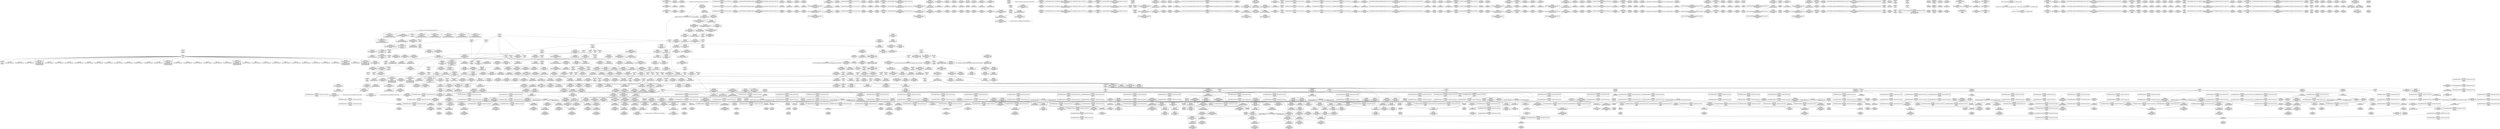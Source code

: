 digraph {
	CE0x59e78d0 [shape=record,shape=Mrecord,label="{CE0x59e78d0|GLOBAL:__preempt_count_add|*Constant*|*SummSink*}"]
	CE0x59ee670 [shape=record,shape=Mrecord,label="{CE0x59ee670|rcu_read_unlock:if.then}"]
	CE0x59d1920 [shape=record,shape=Mrecord,label="{CE0x59d1920|_call_void_mcount()_#3|*SummSink*}"]
	CE0x58fc1f0 [shape=record,shape=Mrecord,label="{CE0x58fc1f0|i64*_getelementptr_inbounds_(_2_x_i64_,_2_x_i64_*___llvm_gcov_ctr367,_i64_0,_i64_1)|*Constant*}"]
	CE0x59de420 [shape=record,shape=Mrecord,label="{CE0x59de420|rcu_read_lock:tmp13|include/linux/rcupdate.h,882|*SummSource*}"]
	CE0x59f7340 [shape=record,shape=Mrecord,label="{CE0x59f7340|rcu_read_unlock:tmp16|include/linux/rcupdate.h,933|*SummSink*}"]
	CE0x59e6680 [shape=record,shape=Mrecord,label="{CE0x59e6680|rcu_read_unlock:tmp16|include/linux/rcupdate.h,933}"]
	CE0x598a640 [shape=record,shape=Mrecord,label="{CE0x598a640|sock_has_perm:u|security/selinux/hooks.c,3973|*SummSource*}"]
	CE0x59afb40 [shape=record,shape=Mrecord,label="{CE0x59afb40|i64_3|*Constant*|*SummSink*}"]
	CE0x59fa4d0 [shape=record,shape=Mrecord,label="{CE0x59fa4d0|i8*_getelementptr_inbounds_(_44_x_i8_,_44_x_i8_*_.str47,_i32_0,_i32_0)|*Constant*}"]
	CE0x59e9390 [shape=record,shape=Mrecord,label="{CE0x59e9390|rcu_read_unlock:tmp}"]
	CE0x5914720 [shape=record,shape=Mrecord,label="{CE0x5914720|i32_5|*Constant*}"]
	CE0x592aa30 [shape=record,shape=Mrecord,label="{CE0x592aa30|_call_void_mcount()_#3}"]
	CE0x59a6bc0 [shape=record,shape=Mrecord,label="{CE0x59a6bc0|task_sid:tmp4|*LoadInst*|security/selinux/hooks.c,208}"]
	CE0x59293c0 [shape=record,shape=Mrecord,label="{CE0x59293c0|sock_has_perm:ad|security/selinux/hooks.c, 3965|*SummSink*}"]
	CE0x59a72f0 [shape=record,shape=Mrecord,label="{CE0x59a72f0|i64*_getelementptr_inbounds_(_13_x_i64_,_13_x_i64_*___llvm_gcov_ctr126,_i64_0,_i64_1)|*Constant*}"]
	CE0x5a32d90 [shape=record,shape=Mrecord,label="{CE0x5a32d90|_call_void_lock_release(%struct.lockdep_map*_%map,_i32_1,_i64_ptrtoint_(i8*_blockaddress(_rcu_lock_release,_%__here)_to_i64))_#10,_!dbg_!27716|include/linux/rcupdate.h,423}"]
	CE0x59bb040 [shape=record,shape=Mrecord,label="{CE0x59bb040|rcu_lock_release:entry|*SummSink*}"]
	CE0x59b11e0 [shape=record,shape=Mrecord,label="{CE0x59b11e0|GLOBAL:__llvm_gcov_ctr126|Global_var:__llvm_gcov_ctr126}"]
	CE0x5a65e90 [shape=record,shape=Mrecord,label="{CE0x5a65e90|__preempt_count_add:bb|*SummSink*}"]
	CE0x592c9d0 [shape=record,shape=Mrecord,label="{CE0x592c9d0|_call_void_mcount()_#3|*SummSink*}"]
	CE0x5a51fc0 [shape=record,shape=Mrecord,label="{CE0x5a51fc0|__preempt_count_add:tmp5|./arch/x86/include/asm/preempt.h,72}"]
	CE0x59eb710 [shape=record,shape=Mrecord,label="{CE0x59eb710|i64*_getelementptr_inbounds_(_11_x_i64_,_11_x_i64_*___llvm_gcov_ctr132,_i64_0,_i64_0)|*Constant*|*SummSink*}"]
	CE0x59cb920 [shape=record,shape=Mrecord,label="{CE0x59cb920|rcu_read_unlock:entry|*SummSource*}"]
	CE0x5919310 [shape=record,shape=Mrecord,label="{CE0x5919310|_call_void_mcount()_#3|*SummSource*}"]
	CE0x594deb0 [shape=record,shape=Mrecord,label="{CE0x594deb0|task_sid:tmp12|security/selinux/hooks.c,208|*SummSource*}"]
	CE0x5910010 [shape=record,shape=Mrecord,label="{CE0x5910010|GLOBAL:current_task|Global_var:current_task|*SummSink*}"]
	CE0x599d6a0 [shape=record,shape=Mrecord,label="{CE0x599d6a0|rcu_read_lock:tmp9|include/linux/rcupdate.h,882|*SummSink*}"]
	CE0x59d1c30 [shape=record,shape=Mrecord,label="{CE0x59d1c30|i64*_getelementptr_inbounds_(_4_x_i64_,_4_x_i64_*___llvm_gcov_ctr128,_i64_0,_i64_1)|*Constant*|*SummSink*}"]
	CE0x59eeaa0 [shape=record,shape=Mrecord,label="{CE0x59eeaa0|_call_void___preempt_count_add(i32_1)_#10,_!dbg_!27711|include/linux/rcupdate.h,239|*SummSource*}"]
	CE0x5a216a0 [shape=record,shape=Mrecord,label="{CE0x5a216a0|rcu_lock_release:bb|*SummSource*}"]
	CE0x5a375d0 [shape=record,shape=Mrecord,label="{CE0x5a375d0|rcu_lock_release:tmp}"]
	CE0x59ad4f0 [shape=record,shape=Mrecord,label="{CE0x59ad4f0|rcu_read_unlock:tobool1|include/linux/rcupdate.h,933}"]
	CE0x59e01f0 [shape=record,shape=Mrecord,label="{CE0x59e01f0|i8*_getelementptr_inbounds_(_25_x_i8_,_25_x_i8_*_.str45,_i32_0,_i32_0)|*Constant*|*SummSource*}"]
	CE0x5983f80 [shape=record,shape=Mrecord,label="{CE0x5983f80|__rcu_read_unlock:bb|*SummSource*}"]
	CE0x5926030 [shape=record,shape=Mrecord,label="{CE0x5926030|COLLAPSED:_GCMRE_current_task_external_global_%struct.task_struct*:_elem_0:default:}"]
	CE0x599a810 [shape=record,shape=Mrecord,label="{CE0x599a810|i8_0|*Constant*|*SummSink*}"]
	CE0x590d4f0 [shape=record,shape=Mrecord,label="{CE0x590d4f0|get_current:tmp4|./arch/x86/include/asm/current.h,14|*SummSource*}"]
	CE0x597d950 [shape=record,shape=Mrecord,label="{CE0x597d950|i64*_getelementptr_inbounds_(_13_x_i64_,_13_x_i64_*___llvm_gcov_ctr126,_i64_0,_i64_10)|*Constant*|*SummSource*}"]
	CE0x594f7b0 [shape=record,shape=Mrecord,label="{CE0x594f7b0|rcu_read_unlock:do.end|*SummSource*}"]
	CE0x5914130 [shape=record,shape=Mrecord,label="{CE0x5914130|i64*_getelementptr_inbounds_(_2_x_i64_,_2_x_i64_*___llvm_gcov_ctr98,_i64_0,_i64_1)|*Constant*}"]
	CE0x5a25ef0 [shape=record,shape=Mrecord,label="{CE0x5a25ef0|__rcu_read_unlock:tmp1}"]
	CE0x590bef0 [shape=record,shape=Mrecord,label="{CE0x590bef0|get_current:entry|*SummSource*}"]
	CE0x59a8a30 [shape=record,shape=Mrecord,label="{CE0x59a8a30|GLOBAL:rcu_read_lock|*Constant*|*SummSink*}"]
	CE0x5a33360 [shape=record,shape=Mrecord,label="{CE0x5a33360|_call_void_asm_sideeffect_,_memory_,_dirflag_,_fpsr_,_flags_()_#3,_!dbg_!27711,_!srcloc_!27714|include/linux/rcupdate.h,244|*SummSink*}"]
	CE0x597c390 [shape=record,shape=Mrecord,label="{CE0x597c390|i64*_getelementptr_inbounds_(_13_x_i64_,_13_x_i64_*___llvm_gcov_ctr126,_i64_0,_i64_9)|*Constant*}"]
	CE0x59d3de0 [shape=record,shape=Mrecord,label="{CE0x59d3de0|__rcu_read_unlock:tmp2}"]
	CE0x5a266d0 [shape=record,shape=Mrecord,label="{CE0x5a266d0|i64*_getelementptr_inbounds_(_4_x_i64_,_4_x_i64_*___llvm_gcov_ctr129,_i64_0,_i64_1)|*Constant*|*SummSink*}"]
	CE0x5a2a010 [shape=record,shape=Mrecord,label="{CE0x5a2a010|__preempt_count_sub:tmp2}"]
	CE0x59c36e0 [shape=record,shape=Mrecord,label="{CE0x59c36e0|rcu_lock_acquire:tmp2|*SummSource*}"]
	CE0x594f620 [shape=record,shape=Mrecord,label="{CE0x594f620|_ret_void,_!dbg_!27735|include/linux/rcupdate.h,884}"]
	CE0x5913fb0 [shape=record,shape=Mrecord,label="{CE0x5913fb0|selinux_socket_shutdown:entry|*SummSource*}"]
	CE0x5a27590 [shape=record,shape=Mrecord,label="{CE0x5a27590|__rcu_read_unlock:tmp7|include/linux/rcupdate.h,245|*SummSource*}"]
	CE0x5935b20 [shape=record,shape=Mrecord,label="{CE0x5935b20|i64_6|*Constant*}"]
	CE0x5912040 [shape=record,shape=Mrecord,label="{CE0x5912040|selinux_socket_shutdown:tmp3|*SummSource*}"]
	CE0x5a527d0 [shape=record,shape=Mrecord,label="{CE0x5a527d0|__preempt_count_add:tmp4|./arch/x86/include/asm/preempt.h,72|*SummSource*}"]
	CE0x5919f60 [shape=record,shape=Mrecord,label="{CE0x5919f60|sock_has_perm:cmp|security/selinux/hooks.c,3969}"]
	CE0x59980e0 [shape=record,shape=Mrecord,label="{CE0x59980e0|sock_has_perm:tmp9|security/selinux/hooks.c,3969}"]
	CE0x5909900 [shape=record,shape=Mrecord,label="{CE0x5909900|COLLAPSED:_GCMRE___llvm_gcov_ctr367_internal_global_2_x_i64_zeroinitializer:_elem_0:default:}"]
	CE0x59a9660 [shape=record,shape=Mrecord,label="{CE0x59a9660|rcu_read_lock:tmp3|*SummSink*}"]
	CE0x5a21930 [shape=record,shape=Mrecord,label="{CE0x5a21930|rcu_lock_release:__here|*SummSource*}"]
	CE0x59cc510 [shape=record,shape=Mrecord,label="{CE0x59cc510|rcu_read_lock:if.then|*SummSink*}"]
	CE0x5999290 [shape=record,shape=Mrecord,label="{CE0x5999290|i64*_getelementptr_inbounds_(_6_x_i64_,_6_x_i64_*___llvm_gcov_ctr327,_i64_0,_i64_4)|*Constant*|*SummSource*}"]
	CE0x59deaf0 [shape=record,shape=Mrecord,label="{CE0x59deaf0|rcu_read_lock:tmp15|include/linux/rcupdate.h,882}"]
	CE0x599ccb0 [shape=record,shape=Mrecord,label="{CE0x599ccb0|rcu_read_lock:tobool1|include/linux/rcupdate.h,882|*SummSource*}"]
	CE0x597d5b0 [shape=record,shape=Mrecord,label="{CE0x597d5b0|i64*_getelementptr_inbounds_(_13_x_i64_,_13_x_i64_*___llvm_gcov_ctr126,_i64_0,_i64_10)|*Constant*}"]
	CE0x59b1b40 [shape=record,shape=Mrecord,label="{CE0x59b1b40|rcu_read_lock:call|include/linux/rcupdate.h,882|*SummSink*}"]
	CE0x5a1d840 [shape=record,shape=Mrecord,label="{CE0x5a1d840|__rcu_read_unlock:do.end|*SummSink*}"]
	CE0x592f2a0 [shape=record,shape=Mrecord,label="{CE0x592f2a0|32:_%struct.sock*,_:_CRE_40,48_|*MultipleSource*|security/selinux/hooks.c,4253|Function::selinux_socket_shutdown&Arg::sock::}"]
	CE0x593bd80 [shape=record,shape=Mrecord,label="{CE0x593bd80|task_sid:call|security/selinux/hooks.c,208}"]
	CE0x5941110 [shape=record,shape=Mrecord,label="{CE0x5941110|get_current:bb|*SummSink*}"]
	CE0x59a9a00 [shape=record,shape=Mrecord,label="{CE0x59a9a00|_call_void_mcount()_#3|*SummSource*}"]
	CE0x59363d0 [shape=record,shape=Mrecord,label="{CE0x59363d0|rcu_read_unlock:tmp13|include/linux/rcupdate.h,933}"]
	CE0x5049150 [shape=record,shape=Mrecord,label="{CE0x5049150|sock_has_perm:sk|Function::sock_has_perm&Arg::sk::|*SummSource*}"]
	CE0x5a1d2d0 [shape=record,shape=Mrecord,label="{CE0x5a1d2d0|i64*_getelementptr_inbounds_(_4_x_i64_,_4_x_i64_*___llvm_gcov_ctr133,_i64_0,_i64_3)|*Constant*|*SummSource*}"]
	CE0x59c32c0 [shape=record,shape=Mrecord,label="{CE0x59c32c0|__preempt_count_sub:entry}"]
	CE0x5a38660 [shape=record,shape=Mrecord,label="{CE0x5a38660|__preempt_count_sub:do.body}"]
	CE0x59f7f00 [shape=record,shape=Mrecord,label="{CE0x59f7f00|rcu_read_unlock:tmp17|include/linux/rcupdate.h,933}"]
	CE0x59fb7f0 [shape=record,shape=Mrecord,label="{CE0x59fb7f0|rcu_read_unlock:tmp20|include/linux/rcupdate.h,933|*SummSink*}"]
	CE0x59d1ef0 [shape=record,shape=Mrecord,label="{CE0x59d1ef0|i64*_getelementptr_inbounds_(_4_x_i64_,_4_x_i64_*___llvm_gcov_ctr128,_i64_0,_i64_0)|*Constant*|*SummSink*}"]
	CE0x59e5f80 [shape=record,shape=Mrecord,label="{CE0x59e5f80|rcu_read_unlock:tmp14|include/linux/rcupdate.h,933|*SummSink*}"]
	CE0x598f450 [shape=record,shape=Mrecord,label="{CE0x598f450|avc_has_perm:requested|Function::avc_has_perm&Arg::requested::|*SummSource*}"]
	CE0x5a220c0 [shape=record,shape=Mrecord,label="{CE0x5a220c0|i32_2|*Constant*}"]
	CE0x59e69b0 [shape=record,shape=Mrecord,label="{CE0x59e69b0|rcu_lock_release:tmp2|*SummSource*}"]
	CE0x5a23d50 [shape=record,shape=Mrecord,label="{CE0x5a23d50|i64*_getelementptr_inbounds_(_4_x_i64_,_4_x_i64_*___llvm_gcov_ctr134,_i64_0,_i64_3)|*Constant*}"]
	CE0x5918d50 [shape=record,shape=Mrecord,label="{CE0x5918d50|GLOBAL:lock_release|*Constant*}"]
	CE0x5980720 [shape=record,shape=Mrecord,label="{CE0x5980720|_call_void_asm_addl_$1,_%gs:$0_,_*m,ri,*m,_dirflag_,_fpsr_,_flags_(i32*___preempt_count,_i32_%val,_i32*___preempt_count)_#3,_!dbg_!27714,_!srcloc_!27717|./arch/x86/include/asm/preempt.h,72}"]
	CE0x5938200 [shape=record,shape=Mrecord,label="{CE0x5938200|task_sid:tmp2}"]
	CE0x590e870 [shape=record,shape=Mrecord,label="{CE0x590e870|_call_void_mcount()_#3}"]
	CE0x59f1550 [shape=record,shape=Mrecord,label="{CE0x59f1550|rcu_read_unlock:tmp11|include/linux/rcupdate.h,933|*SummSource*}"]
	CE0x59aac50 [shape=record,shape=Mrecord,label="{CE0x59aac50|GLOBAL:__llvm_gcov_ctr132|Global_var:__llvm_gcov_ctr132}"]
	CE0x59deef0 [shape=record,shape=Mrecord,label="{CE0x59deef0|rcu_read_lock:tmp15|include/linux/rcupdate.h,882|*SummSink*}"]
	CE0x59fbe60 [shape=record,shape=Mrecord,label="{CE0x59fbe60|i64*_getelementptr_inbounds_(_11_x_i64_,_11_x_i64_*___llvm_gcov_ctr132,_i64_0,_i64_10)|*Constant*}"]
	CE0x5a22890 [shape=record,shape=Mrecord,label="{CE0x5a22890|%struct.lockdep_map*_null|*Constant*|*SummSink*}"]
	CE0x59edbe0 [shape=record,shape=Mrecord,label="{CE0x59edbe0|i64*_getelementptr_inbounds_(_4_x_i64_,_4_x_i64_*___llvm_gcov_ctr128,_i64_0,_i64_3)|*Constant*}"]
	CE0x59ec380 [shape=record,shape=Mrecord,label="{CE0x59ec380|_call_void_asm_sideeffect_,_memory_,_dirflag_,_fpsr_,_flags_()_#3,_!dbg_!27714,_!srcloc_!27715|include/linux/rcupdate.h,239|*SummSource*}"]
	CE0x5999d80 [shape=record,shape=Mrecord,label="{CE0x5999d80|sock_has_perm:tmp4|security/selinux/hooks.c,3966}"]
	CE0x5988980 [shape=record,shape=Mrecord,label="{CE0x5988980|sock_has_perm:tmp11|security/selinux/hooks.c,3970}"]
	CE0x59a9b70 [shape=record,shape=Mrecord,label="{CE0x59a9b70|task_sid:tobool|security/selinux/hooks.c,208|*SummSource*}"]
	CE0x597cfd0 [shape=record,shape=Mrecord,label="{CE0x597cfd0|task_sid:tmp22|security/selinux/hooks.c,208}"]
	CE0x59e2ce0 [shape=record,shape=Mrecord,label="{CE0x59e2ce0|i8*_getelementptr_inbounds_(_25_x_i8_,_25_x_i8_*_.str45,_i32_0,_i32_0)|*Constant*|*SummSink*}"]
	CE0x59d2c50 [shape=record,shape=Mrecord,label="{CE0x59d2c50|GLOBAL:__llvm_gcov_ctr132|Global_var:__llvm_gcov_ctr132|*SummSource*}"]
	CE0x59d3470 [shape=record,shape=Mrecord,label="{CE0x59d3470|rcu_lock_acquire:tmp1}"]
	CE0x597c160 [shape=record,shape=Mrecord,label="{CE0x597c160|sock_has_perm:tmp2|*LoadInst*|security/selinux/hooks.c,3964|*SummSink*}"]
	CE0x599ba20 [shape=record,shape=Mrecord,label="{CE0x599ba20|__preempt_count_add:tmp3|*SummSink*}"]
	CE0x59544b0 [shape=record,shape=Mrecord,label="{CE0x59544b0|0:_i32,_4:_i32,_8:_i32,_12:_i32,_:_CMRE_4,8_|*MultipleSource*|security/selinux/hooks.c,196|security/selinux/hooks.c,197|*LoadInst*|security/selinux/hooks.c,196}"]
	CE0x59c4d40 [shape=record,shape=Mrecord,label="{CE0x59c4d40|i8*_undef|*Constant*|*SummSource*}"]
	CE0x59bcd60 [shape=record,shape=Mrecord,label="{CE0x59bcd60|_ret_void,_!dbg_!27717|include/linux/rcupdate.h,245|*SummSink*}"]
	CE0x59563d0 [shape=record,shape=Mrecord,label="{CE0x59563d0|sock_has_perm:type|security/selinux/hooks.c,3972|*SummSource*}"]
	CE0x59a2360 [shape=record,shape=Mrecord,label="{CE0x59a2360|i32_77|*Constant*|*SummSink*}"]
	CE0x59a4100 [shape=record,shape=Mrecord,label="{CE0x59a4100|task_sid:tmp12|security/selinux/hooks.c,208}"]
	CE0x59125b0 [shape=record,shape=Mrecord,label="{CE0x59125b0|sock_has_perm:cleanup|*SummSource*}"]
	CE0x59c4530 [shape=record,shape=Mrecord,label="{CE0x59c4530|rcu_lock_acquire:tmp6|*SummSink*}"]
	CE0x5953d50 [shape=record,shape=Mrecord,label="{CE0x5953d50|i32_0|*Constant*}"]
	CE0x59b8a70 [shape=record,shape=Mrecord,label="{CE0x59b8a70|task_sid:tmp19|security/selinux/hooks.c,208|*SummSource*}"]
	CE0x5939d60 [shape=record,shape=Mrecord,label="{CE0x5939d60|task_sid:do.end|*SummSink*}"]
	CE0x594a260 [shape=record,shape=Mrecord,label="{CE0x594a260|rcu_lock_acquire:indirectgoto|*SummSink*}"]
	CE0x59a9250 [shape=record,shape=Mrecord,label="{CE0x59a9250|task_sid:tmp|*SummSink*}"]
	CE0x598dea0 [shape=record,shape=Mrecord,label="{CE0x598dea0|i32_(i32,_i32,_i16,_i32,_%struct.common_audit_data*)*_bitcast_(i32_(i32,_i32,_i16,_i32,_%struct.common_audit_data.495*)*_avc_has_perm_to_i32_(i32,_i32,_i16,_i32,_%struct.common_audit_data*)*)|*Constant*}"]
	CE0x5a72d60 [shape=record,shape=Mrecord,label="{CE0x5a72d60|__preempt_count_sub:tmp5|./arch/x86/include/asm/preempt.h,77|*SummSink*}"]
	CE0x59889f0 [shape=record,shape=Mrecord,label="{CE0x59889f0|sock_has_perm:tmp11|security/selinux/hooks.c,3970|*SummSource*}"]
	CE0x5a32270 [shape=record,shape=Mrecord,label="{CE0x5a32270|rcu_lock_release:tmp4|include/linux/rcupdate.h,423|*SummSink*}"]
	CE0x5a30d60 [shape=record,shape=Mrecord,label="{CE0x5a30d60|i64*_getelementptr_inbounds_(_4_x_i64_,_4_x_i64_*___llvm_gcov_ctr134,_i64_0,_i64_0)|*Constant*|*SummSource*}"]
	CE0x5981d80 [shape=record,shape=Mrecord,label="{CE0x5981d80|i64*_getelementptr_inbounds_(_4_x_i64_,_4_x_i64_*___llvm_gcov_ctr129,_i64_0,_i64_0)|*Constant*|*SummSink*}"]
	CE0x594f170 [shape=record,shape=Mrecord,label="{CE0x594f170|i64_3|*Constant*}"]
	CE0x5a245b0 [shape=record,shape=Mrecord,label="{CE0x5a245b0|rcu_lock_acquire:__here|*SummSink*}"]
	CE0x594d6d0 [shape=record,shape=Mrecord,label="{CE0x594d6d0|cred_sid:tmp5|security/selinux/hooks.c,196|*SummSource*}"]
	CE0x59e8eb0 [shape=record,shape=Mrecord,label="{CE0x59e8eb0|__rcu_read_lock:tmp6|include/linux/rcupdate.h,240}"]
	CE0x5954cf0 [shape=record,shape=Mrecord,label="{CE0x5954cf0|rcu_lock_acquire:map|Function::rcu_lock_acquire&Arg::map::|*SummSource*}"]
	CE0x59e16e0 [shape=record,shape=Mrecord,label="{CE0x59e16e0|i64*_getelementptr_inbounds_(_11_x_i64_,_11_x_i64_*___llvm_gcov_ctr127,_i64_0,_i64_9)|*Constant*}"]
	CE0x593fe70 [shape=record,shape=Mrecord,label="{CE0x593fe70|get_current:tmp4|./arch/x86/include/asm/current.h,14|*SummSink*}"]
	CE0x595ad80 [shape=record,shape=Mrecord,label="{CE0x595ad80|sock_has_perm:ad|security/selinux/hooks.c, 3965}"]
	CE0x59efae0 [shape=record,shape=Mrecord,label="{CE0x59efae0|__rcu_read_lock:tmp4|include/linux/rcupdate.h,239|*SummSource*}"]
	CE0x59a8800 [shape=record,shape=Mrecord,label="{CE0x59a8800|rcu_read_lock:tobool|include/linux/rcupdate.h,882}"]
	CE0x59368b0 [shape=record,shape=Mrecord,label="{CE0x59368b0|rcu_read_lock:tmp13|include/linux/rcupdate.h,882}"]
	CE0x59e6510 [shape=record,shape=Mrecord,label="{CE0x59e6510|rcu_read_unlock:tmp15|include/linux/rcupdate.h,933|*SummSink*}"]
	CE0x59f21d0 [shape=record,shape=Mrecord,label="{CE0x59f21d0|rcu_read_unlock:land.lhs.true}"]
	CE0x5992800 [shape=record,shape=Mrecord,label="{CE0x5992800|8:_%struct.sock*,_:_SCME_42,43_}"]
	CE0x59e8450 [shape=record,shape=Mrecord,label="{CE0x59e8450|rcu_read_unlock:tmp7|include/linux/rcupdate.h,933|*SummSource*}"]
	CE0x5a4e0e0 [shape=record,shape=Mrecord,label="{CE0x5a4e0e0|__rcu_read_unlock:tmp3|*SummSource*}"]
	CE0x5986830 [shape=record,shape=Mrecord,label="{CE0x5986830|__preempt_count_sub:tmp7|./arch/x86/include/asm/preempt.h,78}"]
	CE0x590aeb0 [shape=record,shape=Mrecord,label="{CE0x590aeb0|rcu_read_lock:tmp1|*SummSink*}"]
	CE0x59afc10 [shape=record,shape=Mrecord,label="{CE0x59afc10|task_sid:tmp5|security/selinux/hooks.c,208}"]
	CE0x59afe20 [shape=record,shape=Mrecord,label="{CE0x59afe20|i64*_getelementptr_inbounds_(_11_x_i64_,_11_x_i64_*___llvm_gcov_ctr127,_i64_0,_i64_1)|*Constant*|*SummSource*}"]
	CE0x59b7690 [shape=record,shape=Mrecord,label="{CE0x59b7690|i32_208|*Constant*|*SummSource*}"]
	CE0x5918f50 [shape=record,shape=Mrecord,label="{CE0x5918f50|GLOBAL:lock_release|*Constant*|*SummSink*}"]
	CE0x5a51a60 [shape=record,shape=Mrecord,label="{CE0x5a51a60|i64*_getelementptr_inbounds_(_4_x_i64_,_4_x_i64_*___llvm_gcov_ctr135,_i64_0,_i64_1)|*Constant*}"]
	CE0x597dac0 [shape=record,shape=Mrecord,label="{CE0x597dac0|task_sid:tmp22|security/selinux/hooks.c,208|*SummSource*}"]
	CE0x59b5140 [shape=record,shape=Mrecord,label="{CE0x59b5140|task_sid:tmp17|security/selinux/hooks.c,208}"]
	CE0x59ed810 [shape=record,shape=Mrecord,label="{CE0x59ed810|rcu_read_unlock:tmp10|include/linux/rcupdate.h,933|*SummSource*}"]
	CE0x59b7f10 [shape=record,shape=Mrecord,label="{CE0x59b7f10|i8*_getelementptr_inbounds_(_41_x_i8_,_41_x_i8_*_.str44,_i32_0,_i32_0)|*Constant*|*SummSink*}"]
	CE0x59bc1f0 [shape=record,shape=Mrecord,label="{CE0x59bc1f0|__rcu_read_unlock:entry}"]
	CE0x59b07d0 [shape=record,shape=Mrecord,label="{CE0x59b07d0|cred_sid:tmp|*SummSink*}"]
	CE0x59b9870 [shape=record,shape=Mrecord,label="{CE0x59b9870|rcu_read_unlock:tmp21|include/linux/rcupdate.h,935|*SummSink*}"]
	CE0x59bdb90 [shape=record,shape=Mrecord,label="{CE0x59bdb90|rcu_lock_acquire:tmp4|include/linux/rcupdate.h,418|*SummSink*}"]
	CE0x5a26280 [shape=record,shape=Mrecord,label="{CE0x5a26280|__preempt_count_sub:sub|./arch/x86/include/asm/preempt.h,77|*SummSink*}"]
	CE0x59e1260 [shape=record,shape=Mrecord,label="{CE0x59e1260|i8*_getelementptr_inbounds_(_42_x_i8_,_42_x_i8_*_.str46,_i32_0,_i32_0)|*Constant*|*SummSource*}"]
	CE0x59b8fb0 [shape=record,shape=Mrecord,label="{CE0x59b8fb0|i8*_getelementptr_inbounds_(_25_x_i8_,_25_x_i8_*_.str3,_i32_0,_i32_0)|*Constant*}"]
	CE0x59e5800 [shape=record,shape=Mrecord,label="{CE0x59e5800|GLOBAL:rcu_read_unlock.__warned|Global_var:rcu_read_unlock.__warned|*SummSink*}"]
	CE0x594df90 [shape=record,shape=Mrecord,label="{CE0x594df90|task_sid:call3|security/selinux/hooks.c,208}"]
	CE0x5991710 [shape=record,shape=Mrecord,label="{CE0x5991710|8:_%struct.sock*,_:_SCME_27,28_}"]
	CE0x598d4e0 [shape=record,shape=Mrecord,label="{CE0x598d4e0|i32_4|*Constant*}"]
	CE0x598d1d0 [shape=record,shape=Mrecord,label="{CE0x598d1d0|sock_has_perm:tmp16|security/selinux/hooks.c,3976}"]
	CE0x59a59d0 [shape=record,shape=Mrecord,label="{CE0x59a59d0|GLOBAL:task_sid.__warned|Global_var:task_sid.__warned|*SummSink*}"]
	CE0x5952840 [shape=record,shape=Mrecord,label="{CE0x5952840|_call_void_rcu_read_lock()_#10,_!dbg_!27712|security/selinux/hooks.c,207|*SummSink*}"]
	CE0x5938270 [shape=record,shape=Mrecord,label="{CE0x5938270|task_sid:tmp2|*SummSource*}"]
	CE0x59ef8c0 [shape=record,shape=Mrecord,label="{CE0x59ef8c0|rcu_read_unlock:land.lhs.true2|*SummSource*}"]
	CE0x5a1c4a0 [shape=record,shape=Mrecord,label="{CE0x5a1c4a0|i64*_getelementptr_inbounds_(_4_x_i64_,_4_x_i64_*___llvm_gcov_ctr128,_i64_0,_i64_2)|*Constant*}"]
	CE0x59d20b0 [shape=record,shape=Mrecord,label="{CE0x59d20b0|GLOBAL:__llvm_gcov_ctr127|Global_var:__llvm_gcov_ctr127|*SummSink*}"]
	CE0x5994380 [shape=record,shape=Mrecord,label="{CE0x5994380|_ret_i32_%call7,_!dbg_!27749|security/selinux/hooks.c,210}"]
	CE0x5991390 [shape=record,shape=Mrecord,label="{CE0x5991390|8:_%struct.sock*,_:_SCME_25,26_}"]
	CE0x59d8120 [shape=record,shape=Mrecord,label="{CE0x59d8120|i64*_getelementptr_inbounds_(_4_x_i64_,_4_x_i64_*___llvm_gcov_ctr135,_i64_0,_i64_2)|*Constant*|*SummSink*}"]
	CE0x599bd80 [shape=record,shape=Mrecord,label="{CE0x599bd80|i64*_getelementptr_inbounds_(_4_x_i64_,_4_x_i64_*___llvm_gcov_ctr129,_i64_0,_i64_2)|*Constant*}"]
	CE0x599cd40 [shape=record,shape=Mrecord,label="{CE0x599cd40|rcu_read_lock:tobool1|include/linux/rcupdate.h,882|*SummSink*}"]
	CE0x59a3300 [shape=record,shape=Mrecord,label="{CE0x59a3300|rcu_read_lock:tmp1}"]
	CE0x5950670 [shape=record,shape=Mrecord,label="{CE0x5950670|GLOBAL:rcu_read_unlock.__warned|Global_var:rcu_read_unlock.__warned|*SummSource*}"]
	CE0x59153a0 [shape=record,shape=Mrecord,label="{CE0x59153a0|i32_5|*Constant*|*SummSource*}"]
	CE0x5943530 [shape=record,shape=Mrecord,label="{CE0x5943530|_ret_i32_%call1,_!dbg_!27716|security/selinux/hooks.c,4253|*SummSource*}"]
	CE0x5907450 [shape=record,shape=Mrecord,label="{CE0x5907450|_ret_%struct.task_struct*_%tmp4,_!dbg_!27714|./arch/x86/include/asm/current.h,14|*SummSource*}"]
	CE0x590a480 [shape=record,shape=Mrecord,label="{CE0x590a480|i32_59|*Constant*}"]
	CE0x59d1380 [shape=record,shape=Mrecord,label="{CE0x59d1380|rcu_read_unlock:tobool|include/linux/rcupdate.h,933}"]
	CE0x598b810 [shape=record,shape=Mrecord,label="{CE0x598b810|sock_has_perm:net3|security/selinux/hooks.c,3974}"]
	CE0x59ebee0 [shape=record,shape=Mrecord,label="{CE0x59ebee0|rcu_read_unlock:call|include/linux/rcupdate.h,933}"]
	CE0x59dff70 [shape=record,shape=Mrecord,label="{CE0x59dff70|i8*_getelementptr_inbounds_(_25_x_i8_,_25_x_i8_*_.str45,_i32_0,_i32_0)|*Constant*}"]
	CE0x5a73450 [shape=record,shape=Mrecord,label="{CE0x5a73450|__preempt_count_sub:tmp4|./arch/x86/include/asm/preempt.h,77|*SummSink*}"]
	CE0x59fac30 [shape=record,shape=Mrecord,label="{CE0x59fac30|i64*_getelementptr_inbounds_(_11_x_i64_,_11_x_i64_*___llvm_gcov_ctr132,_i64_0,_i64_9)|*Constant*|*SummSink*}"]
	CE0x59cf030 [shape=record,shape=Mrecord,label="{CE0x59cf030|i64*_getelementptr_inbounds_(_11_x_i64_,_11_x_i64_*___llvm_gcov_ctr132,_i64_0,_i64_1)|*Constant*|*SummSource*}"]
	CE0x590dee0 [shape=record,shape=Mrecord,label="{CE0x590dee0|i64*_getelementptr_inbounds_(_2_x_i64_,_2_x_i64_*___llvm_gcov_ctr98,_i64_0,_i64_0)|*Constant*|*SummSource*}"]
	CE0x5982e90 [shape=record,shape=Mrecord,label="{CE0x5982e90|__preempt_count_add:do.end|*SummSink*}"]
	CE0x5997180 [shape=record,shape=Mrecord,label="{CE0x5997180|sock_has_perm:cmp|security/selinux/hooks.c,3969|*SummSource*}"]
	CE0x59f1010 [shape=record,shape=Mrecord,label="{CE0x59f1010|rcu_lock_release:tmp3|*SummSource*}"]
	CE0x5a1fcb0 [shape=record,shape=Mrecord,label="{CE0x5a1fcb0|i8*_undef|*Constant*}"]
	CE0x59e7b30 [shape=record,shape=Mrecord,label="{CE0x59e7b30|rcu_read_unlock:tmp3|*SummSink*}"]
	CE0x59c4db0 [shape=record,shape=Mrecord,label="{CE0x59c4db0|i8*_undef|*Constant*|*SummSink*}"]
	CE0x59b9080 [shape=record,shape=Mrecord,label="{CE0x59b9080|_call_void_lockdep_rcu_suspicious(i8*_getelementptr_inbounds_(_25_x_i8_,_25_x_i8_*_.str3,_i32_0,_i32_0),_i32_208,_i8*_getelementptr_inbounds_(_41_x_i8_,_41_x_i8_*_.str44,_i32_0,_i32_0))_#10,_!dbg_!27732|security/selinux/hooks.c,208}"]
	CE0x5a332f0 [shape=record,shape=Mrecord,label="{CE0x5a332f0|_call_void_asm_sideeffect_,_memory_,_dirflag_,_fpsr_,_flags_()_#3,_!dbg_!27711,_!srcloc_!27714|include/linux/rcupdate.h,244|*SummSource*}"]
	CE0x59e5b70 [shape=record,shape=Mrecord,label="{CE0x59e5b70|__preempt_count_add:entry|*SummSource*}"]
	CE0x59b8ae0 [shape=record,shape=Mrecord,label="{CE0x59b8ae0|task_sid:tmp19|security/selinux/hooks.c,208|*SummSink*}"]
	CE0x59af280 [shape=record,shape=Mrecord,label="{CE0x59af280|rcu_read_unlock:tmp1}"]
	CE0x59a8ef0 [shape=record,shape=Mrecord,label="{CE0x59a8ef0|cred_sid:tmp2|*SummSource*}"]
	CE0x5048fe0 [shape=record,shape=Mrecord,label="{CE0x5048fe0|sock_has_perm:sk|Function::sock_has_perm&Arg::sk::|*SummSink*}"]
	CE0x59ca340 [shape=record,shape=Mrecord,label="{CE0x59ca340|cred_sid:entry}"]
	CE0x593a720 [shape=record,shape=Mrecord,label="{CE0x593a720|8:_%struct.sock*,_:_SCME_16,18_|*MultipleSource*|security/selinux/hooks.c, 3966|security/selinux/hooks.c,3966|security/selinux/hooks.c,3966}"]
	CE0x59e11a0 [shape=record,shape=Mrecord,label="{CE0x59e11a0|i8*_getelementptr_inbounds_(_42_x_i8_,_42_x_i8_*_.str46,_i32_0,_i32_0)|*Constant*}"]
	CE0x59a5900 [shape=record,shape=Mrecord,label="{CE0x59a5900|GLOBAL:task_sid.__warned|Global_var:task_sid.__warned|*SummSource*}"]
	CE0x594e2c0 [shape=record,shape=Mrecord,label="{CE0x594e2c0|task_sid:tmp13|security/selinux/hooks.c,208|*SummSource*}"]
	CE0x592a6a0 [shape=record,shape=Mrecord,label="{CE0x592a6a0|task_sid:tmp|*SummSource*}"]
	CE0x590f170 [shape=record,shape=Mrecord,label="{CE0x590f170|selinux_socket_shutdown:tmp3|*SummSink*}"]
	CE0x5a4e290 [shape=record,shape=Mrecord,label="{CE0x5a4e290|_call_void_mcount()_#3|*SummSource*}"]
	"CONST[source:1(input),value:2(dynamic)][purpose:{object}][SrcIdx:2]"
	CE0x59b8f40 [shape=record,shape=Mrecord,label="{CE0x59b8f40|i8_1|*Constant*|*SummSink*}"]
	CE0x59ac6a0 [shape=record,shape=Mrecord,label="{CE0x59ac6a0|0:_i8,_:_GCMR_task_sid.__warned_internal_global_i8_0,_section_.data.unlikely_,_align_1:_elem_0:default:}"]
	CE0x598eb80 [shape=record,shape=Mrecord,label="{CE0x598eb80|rcu_read_lock:tobool1|include/linux/rcupdate.h,882}"]
	CE0x59227f0 [shape=record,shape=Mrecord,label="{CE0x59227f0|i32_65536|*Constant*}"]
	CE0x5906e50 [shape=record,shape=Mrecord,label="{CE0x5906e50|selinux_socket_shutdown:sock|Function::selinux_socket_shutdown&Arg::sock::}"]
	CE0x59f4170 [shape=record,shape=Mrecord,label="{CE0x59f4170|rcu_read_unlock:tmp6|include/linux/rcupdate.h,933}"]
	CE0x59c53f0 [shape=record,shape=Mrecord,label="{CE0x59c53f0|rcu_lock_release:indirectgoto|*SummSink*}"]
	CE0x597cc80 [shape=record,shape=Mrecord,label="{CE0x597cc80|task_sid:tmp20|security/selinux/hooks.c,208|*SummSource*}"]
	CE0x59d0750 [shape=record,shape=Mrecord,label="{CE0x59d0750|rcu_read_unlock:tmp2}"]
	CE0x5a32e00 [shape=record,shape=Mrecord,label="{CE0x5a32e00|_call_void_lock_release(%struct.lockdep_map*_%map,_i32_1,_i64_ptrtoint_(i8*_blockaddress(_rcu_lock_release,_%__here)_to_i64))_#10,_!dbg_!27716|include/linux/rcupdate.h,423|*SummSource*}"]
	CE0x5998eb0 [shape=record,shape=Mrecord,label="{CE0x5998eb0|sock_has_perm:tmp12|security/selinux/hooks.c,3970|*SummSink*}"]
	CE0x59a9db0 [shape=record,shape=Mrecord,label="{CE0x59a9db0|i64_2|*Constant*}"]
	CE0x5904ac0 [shape=record,shape=Mrecord,label="{CE0x5904ac0|_call_void_mcount()_#3}"]
	CE0x59b5070 [shape=record,shape=Mrecord,label="{CE0x59b5070|task_sid:tmp15|security/selinux/hooks.c,208|*SummSink*}"]
	CE0x59d8c70 [shape=record,shape=Mrecord,label="{CE0x59d8c70|__preempt_count_sub:tmp1}"]
	CE0x5907ee0 [shape=record,shape=Mrecord,label="{CE0x5907ee0|GLOBAL:get_current|*Constant*|*SummSource*}"]
	CE0x59c5270 [shape=record,shape=Mrecord,label="{CE0x59c5270|rcu_lock_release:indirectgoto}"]
	CE0x59a3740 [shape=record,shape=Mrecord,label="{CE0x59a3740|task_sid:tmp7|security/selinux/hooks.c,208}"]
	CE0x5a36840 [shape=record,shape=Mrecord,label="{CE0x5a36840|i64_ptrtoint_(i8*_blockaddress(_rcu_lock_release,_%__here)_to_i64)|*Constant*}"]
	CE0x5955ff0 [shape=record,shape=Mrecord,label="{CE0x5955ff0|sock_has_perm:tmp14|security/selinux/hooks.c,3972|*SummSink*}"]
	CE0x59f4880 [shape=record,shape=Mrecord,label="{CE0x59f4880|rcu_read_unlock:tobool1|include/linux/rcupdate.h,933|*SummSource*}"]
	CE0x5a33a30 [shape=record,shape=Mrecord,label="{CE0x5a33a30|__rcu_read_unlock:tmp}"]
	CE0x59d28b0 [shape=record,shape=Mrecord,label="{CE0x59d28b0|rcu_read_lock:tmp4|include/linux/rcupdate.h,882}"]
	CE0x5995b90 [shape=record,shape=Mrecord,label="{CE0x5995b90|sock_has_perm:call|security/selinux/hooks.c,3967|*SummSink*}"]
	CE0x5919490 [shape=record,shape=Mrecord,label="{CE0x5919490|sock_has_perm:sid|security/selinux/hooks.c,3969|*SummSink*}"]
	CE0x5906760 [shape=record,shape=Mrecord,label="{CE0x5906760|selinux_socket_shutdown:tmp2|*SummSink*}"]
	CE0x59b7d60 [shape=record,shape=Mrecord,label="{CE0x59b7d60|i8*_getelementptr_inbounds_(_41_x_i8_,_41_x_i8_*_.str44,_i32_0,_i32_0)|*Constant*}"]
	CE0x593a010 [shape=record,shape=Mrecord,label="{CE0x593a010|i32_59|*Constant*|*SummSource*}"]
	CE0x59d99b0 [shape=record,shape=Mrecord,label="{CE0x59d99b0|__preempt_count_sub:tmp3}"]
	CE0x59aa5f0 [shape=record,shape=Mrecord,label="{CE0x59aa5f0|task_sid:tmp9|security/selinux/hooks.c,208}"]
	CE0x59113d0 [shape=record,shape=Mrecord,label="{CE0x59113d0|selinux_socket_shutdown:call1|security/selinux/hooks.c,4253|*SummSource*}"]
	CE0x5999900 [shape=record,shape=Mrecord,label="{CE0x5999900|sock_has_perm:tmp13|security/selinux/hooks.c,3972}"]
	CE0x5a328b0 [shape=record,shape=Mrecord,label="{CE0x5a328b0|rcu_lock_release:tmp5|include/linux/rcupdate.h,423|*SummSource*}"]
	CE0x59a2810 [shape=record,shape=Mrecord,label="{CE0x59a2810|rcu_read_unlock:bb}"]
	CE0x59a7530 [shape=record,shape=Mrecord,label="{CE0x59a7530|task_sid:tmp1|*SummSink*}"]
	CE0x599a060 [shape=record,shape=Mrecord,label="{CE0x599a060|sock_has_perm:tmp4|security/selinux/hooks.c,3966|*SummSink*}"]
	CE0x5995f70 [shape=record,shape=Mrecord,label="{CE0x5995f70|i32_2|*Constant*}"]
	CE0x59ce4d0 [shape=record,shape=Mrecord,label="{CE0x59ce4d0|rcu_read_lock:do.body|*SummSink*}"]
	CE0x598c270 [shape=record,shape=Mrecord,label="{CE0x598c270|sock_has_perm:sk4|security/selinux/hooks.c,3974|*SummSink*}"]
	CE0x59baf70 [shape=record,shape=Mrecord,label="{CE0x59baf70|rcu_lock_release:entry|*SummSource*}"]
	CE0x59cdd40 [shape=record,shape=Mrecord,label="{CE0x59cdd40|_ret_void,_!dbg_!27717|include/linux/rcupdate.h,240|*SummSink*}"]
	CE0x59942b0 [shape=record,shape=Mrecord,label="{CE0x59942b0|task_sid:task|Function::task_sid&Arg::task::|*SummSink*}"]
	CE0x598f5f0 [shape=record,shape=Mrecord,label="{CE0x598f5f0|avc_has_perm:requested|Function::avc_has_perm&Arg::requested::|*SummSink*}"]
	CE0x59d00f0 [shape=record,shape=Mrecord,label="{CE0x59d00f0|rcu_read_lock:tmp6|include/linux/rcupdate.h,882|*SummSource*}"]
	CE0x59badd0 [shape=record,shape=Mrecord,label="{CE0x59badd0|GLOBAL:rcu_lock_release|*Constant*|*SummSource*}"]
	CE0x593b850 [shape=record,shape=Mrecord,label="{CE0x593b850|rcu_read_lock:land.lhs.true|*SummSink*}"]
	CE0x59920e0 [shape=record,shape=Mrecord,label="{CE0x59920e0|8:_%struct.sock*,_:_SCME_36,37_}"]
	CE0x598d7d0 [shape=record,shape=Mrecord,label="{CE0x598d7d0|i32_4|*Constant*|*SummSink*}"]
	CE0x599bb30 [shape=record,shape=Mrecord,label="{CE0x599bb30|_call_void_mcount()_#3}"]
	CE0x5a52e70 [shape=record,shape=Mrecord,label="{CE0x5a52e70|__rcu_read_unlock:do.body|*SummSink*}"]
	CE0x594f100 [shape=record,shape=Mrecord,label="{CE0x594f100|i64_2|*Constant*}"]
	CE0x5910ab0 [shape=record,shape=Mrecord,label="{CE0x5910ab0|avc_has_perm:tsid|Function::avc_has_perm&Arg::tsid::|*SummSink*}"]
	CE0x5910b90 [shape=record,shape=Mrecord,label="{CE0x5910b90|_call_void_mcount()_#3|*SummSink*}"]
	CE0x59ad070 [shape=record,shape=Mrecord,label="{CE0x59ad070|GLOBAL:rcu_lock_map|Global_var:rcu_lock_map|*SummSink*}"]
	CE0x59be910 [shape=record,shape=Mrecord,label="{CE0x59be910|i64*_getelementptr_inbounds_(_4_x_i64_,_4_x_i64_*___llvm_gcov_ctr133,_i64_0,_i64_1)|*Constant*}"]
	CE0x59c8ab0 [shape=record,shape=Mrecord,label="{CE0x59c8ab0|_call_void___preempt_count_sub(i32_1)_#10,_!dbg_!27715|include/linux/rcupdate.h,244}"]
	CE0x59258f0 [shape=record,shape=Mrecord,label="{CE0x59258f0|rcu_lock_acquire:__here}"]
	CE0x59ef680 [shape=record,shape=Mrecord,label="{CE0x59ef680|rcu_read_unlock:do.body|*SummSink*}"]
	CE0x59cfd90 [shape=record,shape=Mrecord,label="{CE0x59cfd90|rcu_read_unlock:tmp14|include/linux/rcupdate.h,933|*SummSource*}"]
	CE0x593cac0 [shape=record,shape=Mrecord,label="{CE0x593cac0|rcu_read_lock:tmp2|*SummSink*}"]
	CE0x5a73370 [shape=record,shape=Mrecord,label="{CE0x5a73370|__preempt_count_sub:tmp4|./arch/x86/include/asm/preempt.h,77}"]
	CE0x5997500 [shape=record,shape=Mrecord,label="{CE0x5997500|i64_2|*Constant*|*SummSource*}"]
	CE0x59e3d50 [shape=record,shape=Mrecord,label="{CE0x59e3d50|rcu_read_lock:tmp21|include/linux/rcupdate.h,884}"]
	CE0x5922110 [shape=record,shape=Mrecord,label="{CE0x5922110|sock_has_perm:entry|*SummSource*}"]
	CE0x59268f0 [shape=record,shape=Mrecord,label="{CE0x59268f0|sock_has_perm:if.then|*SummSink*}"]
	CE0x5a22b20 [shape=record,shape=Mrecord,label="{CE0x5a22b20|i64_ptrtoint_(i8*_blockaddress(_rcu_lock_acquire,_%__here)_to_i64)|*Constant*|*SummSource*}"]
	CE0x59ac710 [shape=record,shape=Mrecord,label="{CE0x59ac710|task_sid:tmp9|security/selinux/hooks.c,208|*SummSource*}"]
	CE0x597de50 [shape=record,shape=Mrecord,label="{CE0x597de50|task_sid:tmp23|security/selinux/hooks.c,208|*SummSource*}"]
	CE0x59aadb0 [shape=record,shape=Mrecord,label="{CE0x59aadb0|rcu_read_lock:land.lhs.true2|*SummSink*}"]
	CE0x59bdab0 [shape=record,shape=Mrecord,label="{CE0x59bdab0|rcu_lock_acquire:tmp4|include/linux/rcupdate.h,418}"]
	CE0x59db9b0 [shape=record,shape=Mrecord,label="{CE0x59db9b0|rcu_read_lock:tmp12|include/linux/rcupdate.h,882}"]
	CE0x58fb330 [shape=record,shape=Mrecord,label="{CE0x58fb330|i32_65536|*Constant*|*SummSink*}"]
	CE0x5953920 [shape=record,shape=Mrecord,label="{CE0x5953920|sock_has_perm:tmp}"]
	CE0x59933e0 [shape=record,shape=Mrecord,label="{CE0x59933e0|8:_%struct.sock*,_:_SCME_52,53_}"]
	CE0x5988530 [shape=record,shape=Mrecord,label="{CE0x5988530|i64*_getelementptr_inbounds_(_6_x_i64_,_6_x_i64_*___llvm_gcov_ctr327,_i64_0,_i64_3)|*Constant*|*SummSink*}"]
	CE0x59e1f00 [shape=record,shape=Mrecord,label="{CE0x59e1f00|rcu_read_lock:tmp17|include/linux/rcupdate.h,882|*SummSource*}"]
	CE0x5944890 [shape=record,shape=Mrecord,label="{CE0x5944890|get_current:bb}"]
	CE0x5921900 [shape=record,shape=Mrecord,label="{CE0x5921900|sock_has_perm:net|security/selinux/hooks.c, 3966|*SummSource*}"]
	CE0x59ad830 [shape=record,shape=Mrecord,label="{CE0x59ad830|i64*_getelementptr_inbounds_(_2_x_i64_,_2_x_i64_*___llvm_gcov_ctr131,_i64_0,_i64_1)|*Constant*|*SummSource*}"]
	CE0x5929bf0 [shape=record,shape=Mrecord,label="{CE0x5929bf0|i32_1|*Constant*}"]
	CE0x59eb990 [shape=record,shape=Mrecord,label="{CE0x59eb990|i64*_getelementptr_inbounds_(_4_x_i64_,_4_x_i64_*___llvm_gcov_ctr128,_i64_0,_i64_3)|*Constant*|*SummSink*}"]
	CE0x59902c0 [shape=record,shape=Mrecord,label="{CE0x59902c0|8:_%struct.sock*,_:_SCME_8,16_|*MultipleSource*|security/selinux/hooks.c, 3966|security/selinux/hooks.c,3966|security/selinux/hooks.c,3966}"]
	CE0x59f2dd0 [shape=record,shape=Mrecord,label="{CE0x59f2dd0|i64*_getelementptr_inbounds_(_4_x_i64_,_4_x_i64_*___llvm_gcov_ctr130,_i64_0,_i64_2)|*Constant*|*SummSink*}"]
	CE0x59cda50 [shape=record,shape=Mrecord,label="{CE0x59cda50|_ret_void,_!dbg_!27717|include/linux/rcupdate.h,240}"]
	CE0x76cba30 [shape=record,shape=Mrecord,label="{CE0x76cba30|GLOBAL:sock_has_perm|*Constant*|*SummSource*}"]
	CE0x5935330 [shape=record,shape=Mrecord,label="{CE0x5935330|sock_has_perm:tmp19|security/selinux/hooks.c,3977|*SummSource*}"]
	CE0x5a386d0 [shape=record,shape=Mrecord,label="{CE0x5a386d0|__preempt_count_sub:do.body|*SummSource*}"]
	CE0x590baf0 [shape=record,shape=Mrecord,label="{CE0x590baf0|task_sid:tmp4|*LoadInst*|security/selinux/hooks.c,208|*SummSource*}"]
	CE0x592b3f0 [shape=record,shape=Mrecord,label="{CE0x592b3f0|sock_has_perm:net|security/selinux/hooks.c, 3966}"]
	CE0x5954b50 [shape=record,shape=Mrecord,label="{CE0x5954b50|rcu_lock_acquire:map|Function::rcu_lock_acquire&Arg::map::}"]
	CE0x598b2a0 [shape=record,shape=Mrecord,label="{CE0x598b2a0|sock_has_perm:u2|security/selinux/hooks.c,3974}"]
	CE0x59eea30 [shape=record,shape=Mrecord,label="{CE0x59eea30|_call_void___preempt_count_add(i32_1)_#10,_!dbg_!27711|include/linux/rcupdate.h,239}"]
	CE0x59a6c30 [shape=record,shape=Mrecord,label="{CE0x59a6c30|task_sid:real_cred|security/selinux/hooks.c,208|*SummSink*}"]
	CE0x5909380 [shape=record,shape=Mrecord,label="{CE0x5909380|i64_1|*Constant*|*SummSource*}"]
	CE0x599a420 [shape=record,shape=Mrecord,label="{CE0x599a420|sock_has_perm:tmp5|security/selinux/hooks.c,3966|*SummSink*}"]
	CE0x59ae5c0 [shape=record,shape=Mrecord,label="{CE0x59ae5c0|cred_sid:tmp1}"]
	CE0x599d5d0 [shape=record,shape=Mrecord,label="{CE0x599d5d0|rcu_read_lock:tmp9|include/linux/rcupdate.h,882|*SummSource*}"]
	CE0x59918c0 [shape=record,shape=Mrecord,label="{CE0x59918c0|8:_%struct.sock*,_:_SCME_29,30_}"]
	CE0x5a23740 [shape=record,shape=Mrecord,label="{CE0x5a23740|rcu_lock_acquire:tmp|*SummSource*}"]
	CE0x599df90 [shape=record,shape=Mrecord,label="{CE0x599df90|rcu_read_lock:tmp11|include/linux/rcupdate.h,882|*SummSource*}"]
	CE0x59a9ce0 [shape=record,shape=Mrecord,label="{CE0x59a9ce0|task_sid:tobool|security/selinux/hooks.c,208|*SummSink*}"]
	CE0x5954140 [shape=record,shape=Mrecord,label="{CE0x5954140|task_sid:do.end6|*SummSource*}"]
	CE0x5a32a20 [shape=record,shape=Mrecord,label="{CE0x5a32a20|rcu_lock_release:tmp5|include/linux/rcupdate.h,423|*SummSink*}"]
	CE0x595a9c0 [shape=record,shape=Mrecord,label="{CE0x595a9c0|sock_has_perm:tmp18|security/selinux/hooks.c,3977|*SummSource*}"]
	CE0x59adce0 [shape=record,shape=Mrecord,label="{CE0x59adce0|rcu_read_lock:if.end|*SummSink*}"]
	CE0x594f8a0 [shape=record,shape=Mrecord,label="{CE0x594f8a0|rcu_read_unlock:do.end|*SummSink*}"]
	CE0x598d940 [shape=record,shape=Mrecord,label="{CE0x598d940|sock_has_perm:sclass|security/selinux/hooks.c,3976}"]
	CE0x59106c0 [shape=record,shape=Mrecord,label="{CE0x59106c0|avc_has_perm:ssid|Function::avc_has_perm&Arg::ssid::|*SummSink*}"]
	CE0x59c9da0 [shape=record,shape=Mrecord,label="{CE0x59c9da0|task_sid:call7|security/selinux/hooks.c,208|*SummSink*}"]
	CE0x5919120 [shape=record,shape=Mrecord,label="{CE0x5919120|i64_ptrtoint_(i8*_blockaddress(_rcu_lock_release,_%__here)_to_i64)|*Constant*|*SummSource*}"]
	CE0x597c400 [shape=record,shape=Mrecord,label="{CE0x597c400|i64*_getelementptr_inbounds_(_13_x_i64_,_13_x_i64_*___llvm_gcov_ctr126,_i64_0,_i64_9)|*Constant*|*SummSource*}"]
	CE0x5990c90 [shape=record,shape=Mrecord,label="{CE0x5990c90|rcu_lock_acquire:entry|*SummSource*}"]
	CE0x593b2f0 [shape=record,shape=Mrecord,label="{CE0x593b2f0|task_sid:tmp10|security/selinux/hooks.c,208|*SummSource*}"]
	CE0x593d3d0 [shape=record,shape=Mrecord,label="{CE0x593d3d0|COLLAPSED:_CMRE:_elem_0::|security/selinux/hooks.c,196}"]
	CE0x5994240 [shape=record,shape=Mrecord,label="{CE0x5994240|task_sid:task|Function::task_sid&Arg::task::|*SummSource*}"]
	CE0x59cfa20 [shape=record,shape=Mrecord,label="{CE0x59cfa20|rcu_read_unlock:tmp14|include/linux/rcupdate.h,933}"]
	CE0x59eb510 [shape=record,shape=Mrecord,label="{CE0x59eb510|i64*_getelementptr_inbounds_(_11_x_i64_,_11_x_i64_*___llvm_gcov_ctr132,_i64_0,_i64_0)|*Constant*|*SummSource*}"]
	CE0x5926d60 [shape=record,shape=Mrecord,label="{CE0x5926d60|i64*_getelementptr_inbounds_(_2_x_i64_,_2_x_i64_*___llvm_gcov_ctr98,_i64_0,_i64_1)|*Constant*|*SummSink*}"]
	CE0x59ca410 [shape=record,shape=Mrecord,label="{CE0x59ca410|cred_sid:entry|*SummSource*}"]
	CE0x59e7940 [shape=record,shape=Mrecord,label="{CE0x59e7940|GLOBAL:__preempt_count_add|*Constant*|*SummSource*}"]
	CE0x5947d50 [shape=record,shape=Mrecord,label="{CE0x5947d50|%struct.task_struct*_(%struct.task_struct**)*_asm_movq_%gs:$_1:P_,$0_,_r,im,_dirflag_,_fpsr_,_flags_|*SummSink*}"]
	CE0x59085c0 [shape=record,shape=Mrecord,label="{CE0x59085c0|selinux_socket_shutdown:tmp|*SummSink*}"]
	CE0x59f7850 [shape=record,shape=Mrecord,label="{CE0x59f7850|i64*_getelementptr_inbounds_(_11_x_i64_,_11_x_i64_*___llvm_gcov_ctr132,_i64_0,_i64_8)|*Constant*|*SummSource*}"]
	CE0x593a220 [shape=record,shape=Mrecord,label="{CE0x593a220|_call_void_mcount()_#3}"]
	CE0x59ee4a0 [shape=record,shape=Mrecord,label="{CE0x59ee4a0|i64*_getelementptr_inbounds_(_4_x_i64_,_4_x_i64_*___llvm_gcov_ctr129,_i64_0,_i64_3)|*Constant*|*SummSink*}"]
	CE0x5927a00 [shape=record,shape=Mrecord,label="{CE0x5927a00|i64*_getelementptr_inbounds_(_6_x_i64_,_6_x_i64_*___llvm_gcov_ctr327,_i64_0,_i64_0)|*Constant*|*SummSource*}"]
	CE0x5945930 [shape=record,shape=Mrecord,label="{CE0x5945930|_ret_i32_%retval.0,_!dbg_!27740|security/selinux/hooks.c,3977}"]
	CE0x59b1420 [shape=record,shape=Mrecord,label="{CE0x59b1420|COLLAPSED:_GCMRE___llvm_gcov_ctr131_internal_global_2_x_i64_zeroinitializer:_elem_0:default:}"]
	CE0x59c4ad0 [shape=record,shape=Mrecord,label="{CE0x59c4ad0|i8*_undef|*Constant*}"]
	CE0x598f840 [shape=record,shape=Mrecord,label="{CE0x598f840|avc_has_perm:auditdata|Function::avc_has_perm&Arg::auditdata::|*SummSource*}"]
	CE0x593ac20 [shape=record,shape=Mrecord,label="{CE0x593ac20|i64_4|*Constant*|*SummSink*}"]
	CE0x59ed570 [shape=record,shape=Mrecord,label="{CE0x59ed570|rcu_read_unlock:tmp9|include/linux/rcupdate.h,933|*SummSink*}"]
	CE0x59e25d0 [shape=record,shape=Mrecord,label="{CE0x59e25d0|rcu_read_lock:tmp18|include/linux/rcupdate.h,882|*SummSink*}"]
	CE0x5a4e1d0 [shape=record,shape=Mrecord,label="{CE0x5a4e1d0|__rcu_read_unlock:tmp3|*SummSink*}"]
	CE0x594e330 [shape=record,shape=Mrecord,label="{CE0x594e330|task_sid:tmp13|security/selinux/hooks.c,208|*SummSink*}"]
	CE0x59a7bc0 [shape=record,shape=Mrecord,label="{CE0x59a7bc0|task_sid:tobool|security/selinux/hooks.c,208}"]
	CE0x59bb810 [shape=record,shape=Mrecord,label="{CE0x59bb810|_ret_void,_!dbg_!27717|include/linux/rcupdate.h,424|*SummSource*}"]
	CE0x5951270 [shape=record,shape=Mrecord,label="{CE0x5951270|avc_has_perm:tclass|Function::avc_has_perm&Arg::tclass::|*SummSink*}"]
	CE0x594d7e0 [shape=record,shape=Mrecord,label="{CE0x594d7e0|cred_sid:tmp5|security/selinux/hooks.c,196|*SummSink*}"]
	CE0x59efb50 [shape=record,shape=Mrecord,label="{CE0x59efb50|__rcu_read_lock:tmp4|include/linux/rcupdate.h,239|*SummSink*}"]
	CE0x59cb7e0 [shape=record,shape=Mrecord,label="{CE0x59cb7e0|GLOBAL:rcu_read_unlock|*Constant*|*SummSink*}"]
	CE0x59c5cf0 [shape=record,shape=Mrecord,label="{CE0x59c5cf0|__rcu_read_lock:tmp2|*SummSource*}"]
	CE0x597cdd0 [shape=record,shape=Mrecord,label="{CE0x597cdd0|task_sid:tmp20|security/selinux/hooks.c,208|*SummSink*}"]
	CE0x59a8aa0 [shape=record,shape=Mrecord,label="{CE0x59a8aa0|rcu_read_lock:entry}"]
	CE0x5997760 [shape=record,shape=Mrecord,label="{CE0x5997760|sock_has_perm:tmp7|security/selinux/hooks.c,3969}"]
	CE0x59bb310 [shape=record,shape=Mrecord,label="{CE0x59bb310|rcu_lock_release:map|Function::rcu_lock_release&Arg::map::|*SummSource*}"]
	CE0x593d490 [shape=record,shape=Mrecord,label="{CE0x593d490|task_sid:tmp3}"]
	CE0x59e1750 [shape=record,shape=Mrecord,label="{CE0x59e1750|i64*_getelementptr_inbounds_(_11_x_i64_,_11_x_i64_*___llvm_gcov_ctr127,_i64_0,_i64_9)|*Constant*|*SummSource*}"]
	CE0x59e2740 [shape=record,shape=Mrecord,label="{CE0x59e2740|i8_1|*Constant*}"]
	CE0x5953200 [shape=record,shape=Mrecord,label="{CE0x5953200|get_current:tmp3|*SummSource*}"]
	CE0x59bbc60 [shape=record,shape=Mrecord,label="{CE0x59bbc60|_call_void___rcu_read_unlock()_#10,_!dbg_!27734|include/linux/rcupdate.h,937|*SummSink*}"]
	CE0x5a2fdc0 [shape=record,shape=Mrecord,label="{CE0x5a2fdc0|__rcu_read_unlock:tmp4|include/linux/rcupdate.h,244|*SummSource*}"]
	CE0x59aa360 [shape=record,shape=Mrecord,label="{CE0x59aa360|task_sid:tmp8|security/selinux/hooks.c,208|*SummSource*}"]
	CE0x5997c60 [shape=record,shape=Mrecord,label="{CE0x5997c60|GLOBAL:__llvm_gcov_ctr327|Global_var:__llvm_gcov_ctr327|*SummSource*}"]
	CE0x59bab70 [shape=record,shape=Mrecord,label="{CE0x59bab70|GLOBAL:rcu_lock_release|*Constant*|*SummSink*}"]
	CE0x59e5970 [shape=record,shape=Mrecord,label="{CE0x59e5970|rcu_read_unlock:tmp8|include/linux/rcupdate.h,933}"]
	CE0x59a92e0 [shape=record,shape=Mrecord,label="{CE0x59a92e0|i64_1|*Constant*}"]
	CE0x595aa30 [shape=record,shape=Mrecord,label="{CE0x595aa30|sock_has_perm:tmp18|security/selinux/hooks.c,3977|*SummSink*}"]
	CE0x59ac540 [shape=record,shape=Mrecord,label="{CE0x59ac540|COLLAPSED:_GCMRE___llvm_gcov_ctr127_internal_global_11_x_i64_zeroinitializer:_elem_0:default:}"]
	CE0x5999c60 [shape=record,shape=Mrecord,label="{CE0x5999c60|sock_has_perm:tmp3|security/selinux/hooks.c,3964|*SummSink*}"]
	CE0x59b1490 [shape=record,shape=Mrecord,label="{CE0x59b1490|cred_sid:tmp|*SummSource*}"]
	CE0x598bb30 [shape=record,shape=Mrecord,label="{CE0x598bb30|sock_has_perm:tmp15|security/selinux/hooks.c,3974}"]
	CE0x59b8910 [shape=record,shape=Mrecord,label="{CE0x59b8910|i8_1|*Constant*}"]
	CE0x59ccda0 [shape=record,shape=Mrecord,label="{CE0x59ccda0|GLOBAL:rcu_read_lock.__warned|Global_var:rcu_read_lock.__warned|*SummSource*}"]
	CE0x59bced0 [shape=record,shape=Mrecord,label="{CE0x59bced0|__rcu_read_lock:do.body|*SummSource*}"]
	CE0x5a30b50 [shape=record,shape=Mrecord,label="{CE0x5a30b50|__preempt_count_add:tmp3}"]
	CE0x5a1c2d0 [shape=record,shape=Mrecord,label="{CE0x5a1c2d0|_call_void_mcount()_#3|*SummSource*}"]
	CE0x59c4f00 [shape=record,shape=Mrecord,label="{CE0x59c4f00|rcu_lock_release:__here}"]
	CE0x59e5290 [shape=record,shape=Mrecord,label="{CE0x59e5290|cred_sid:bb|*SummSource*}"]
	CE0x59df500 [shape=record,shape=Mrecord,label="{CE0x59df500|i64*_getelementptr_inbounds_(_11_x_i64_,_11_x_i64_*___llvm_gcov_ctr127,_i64_0,_i64_8)|*Constant*}"]
	CE0x5980980 [shape=record,shape=Mrecord,label="{CE0x5980980|_call_void_asm_addl_$1,_%gs:$0_,_*m,ri,*m,_dirflag_,_fpsr_,_flags_(i32*___preempt_count,_i32_%val,_i32*___preempt_count)_#3,_!dbg_!27714,_!srcloc_!27717|./arch/x86/include/asm/preempt.h,72|*SummSink*}"]
	CE0x5a2a080 [shape=record,shape=Mrecord,label="{CE0x5a2a080|__preempt_count_sub:tmp2|*SummSource*}"]
	CE0x59e9f80 [shape=record,shape=Mrecord,label="{CE0x59e9f80|rcu_read_unlock:tmp11|include/linux/rcupdate.h,933}"]
	CE0x59a7670 [shape=record,shape=Mrecord,label="{CE0x59a7670|rcu_read_lock:tmp|*SummSink*}"]
	CE0x598c710 [shape=record,shape=Mrecord,label="{CE0x598c710|sock_has_perm:sid5|security/selinux/hooks.c,3976}"]
	CE0x59bef50 [shape=record,shape=Mrecord,label="{CE0x59bef50|__rcu_read_lock:tmp}"]
	CE0x593bf10 [shape=record,shape=Mrecord,label="{CE0x593bf10|task_sid:call|security/selinux/hooks.c,208|*SummSource*}"]
	CE0x5a37fa0 [shape=record,shape=Mrecord,label="{CE0x5a37fa0|i64_1|*Constant*}"]
	CE0x590acf0 [shape=record,shape=Mrecord,label="{CE0x590acf0|i64*_getelementptr_inbounds_(_11_x_i64_,_11_x_i64_*___llvm_gcov_ctr127,_i64_0,_i64_1)|*Constant*}"]
	CE0x597d0e0 [shape=record,shape=Mrecord,label="{CE0x597d0e0|task_sid:tmp21|security/selinux/hooks.c,208|*SummSource*}"]
	CE0x59b9320 [shape=record,shape=Mrecord,label="{CE0x59b9320|_ret_void,_!dbg_!27717|include/linux/rcupdate.h,419|*SummSink*}"]
	CE0x5939dd0 [shape=record,shape=Mrecord,label="{CE0x5939dd0|task_sid:bb}"]
	CE0x59fb670 [shape=record,shape=Mrecord,label="{CE0x59fb670|rcu_read_unlock:tmp20|include/linux/rcupdate.h,933|*SummSource*}"]
	CE0x5992210 [shape=record,shape=Mrecord,label="{CE0x5992210|8:_%struct.sock*,_:_SCME_37,38_}"]
	CE0x598bd20 [shape=record,shape=Mrecord,label="{CE0x598bd20|sock_has_perm:tmp15|security/selinux/hooks.c,3974|*SummSource*}"]
	CE0x597ea60 [shape=record,shape=Mrecord,label="{CE0x597ea60|i64*_getelementptr_inbounds_(_13_x_i64_,_13_x_i64_*___llvm_gcov_ctr126,_i64_0,_i64_11)|*Constant*|*SummSource*}"]
	CE0x5a31f40 [shape=record,shape=Mrecord,label="{CE0x5a31f40|i64*_getelementptr_inbounds_(_4_x_i64_,_4_x_i64_*___llvm_gcov_ctr133,_i64_0,_i64_2)|*Constant*|*SummSink*}"]
	CE0x5a38740 [shape=record,shape=Mrecord,label="{CE0x5a38740|__preempt_count_sub:do.end|*SummSource*}"]
	CE0x594e400 [shape=record,shape=Mrecord,label="{CE0x594e400|task_sid:tobool4|security/selinux/hooks.c,208}"]
	CE0x59e7200 [shape=record,shape=Mrecord,label="{CE0x59e7200|rcu_read_unlock:tmp12|include/linux/rcupdate.h,933|*SummSource*}"]
	CE0x59827f0 [shape=record,shape=Mrecord,label="{CE0x59827f0|__preempt_count_add:bb}"]
	CE0x59f22b0 [shape=record,shape=Mrecord,label="{CE0x59f22b0|rcu_read_unlock:land.lhs.true|*SummSink*}"]
	CE0x597f7d0 [shape=record,shape=Mrecord,label="{CE0x597f7d0|i64*_getelementptr_inbounds_(_13_x_i64_,_13_x_i64_*___llvm_gcov_ctr126,_i64_0,_i64_12)|*Constant*}"]
	CE0x59a5740 [shape=record,shape=Mrecord,label="{CE0x59a5740|GLOBAL:task_sid.__warned|Global_var:task_sid.__warned}"]
	CE0x59c4280 [shape=record,shape=Mrecord,label="{CE0x59c4280|i64*_getelementptr_inbounds_(_4_x_i64_,_4_x_i64_*___llvm_gcov_ctr130,_i64_0,_i64_3)|*Constant*|*SummSink*}"]
	CE0x59222e0 [shape=record,shape=Mrecord,label="{CE0x59222e0|i32_0|*Constant*}"]
	CE0x590fb40 [shape=record,shape=Mrecord,label="{CE0x590fb40|get_current:tmp1}"]
	CE0x59cb140 [shape=record,shape=Mrecord,label="{CE0x59cb140|_call_void_rcu_read_unlock()_#10,_!dbg_!27748|security/selinux/hooks.c,209}"]
	CE0x5a4ebe0 [shape=record,shape=Mrecord,label="{CE0x5a4ebe0|__preempt_count_add:tmp7|./arch/x86/include/asm/preempt.h,73|*SummSource*}"]
	CE0x5a34520 [shape=record,shape=Mrecord,label="{CE0x5a34520|GLOBAL:lock_acquire|*Constant*}"]
	CE0x59ab9d0 [shape=record,shape=Mrecord,label="{CE0x59ab9d0|task_sid:tmp7|security/selinux/hooks.c,208|*SummSource*}"]
	CE0x59f47a0 [shape=record,shape=Mrecord,label="{CE0x59f47a0|__rcu_read_unlock:tmp3}"]
	CE0x593b0e0 [shape=record,shape=Mrecord,label="{CE0x593b0e0|task_sid:tmp10|security/selinux/hooks.c,208}"]
	CE0x59999e0 [shape=record,shape=Mrecord,label="{CE0x59999e0|sock_has_perm:tmp13|security/selinux/hooks.c,3972|*SummSink*}"]
	CE0x598e340 [shape=record,shape=Mrecord,label="{CE0x598e340|avc_has_perm:entry}"]
	CE0x59cc3e0 [shape=record,shape=Mrecord,label="{CE0x59cc3e0|rcu_read_lock:if.then|*SummSource*}"]
	CE0x598dd30 [shape=record,shape=Mrecord,label="{CE0x598dd30|sock_has_perm:call6|security/selinux/hooks.c,3976|*SummSink*}"]
	CE0x59c3670 [shape=record,shape=Mrecord,label="{CE0x59c3670|rcu_lock_acquire:tmp2}"]
	CE0x59ede00 [shape=record,shape=Mrecord,label="{CE0x59ede00|rcu_read_unlock:call|include/linux/rcupdate.h,933|*SummSource*}"]
	CE0x5951140 [shape=record,shape=Mrecord,label="{CE0x5951140|avc_has_perm:tclass|Function::avc_has_perm&Arg::tclass::|*SummSource*}"]
	CE0x5a51ad0 [shape=record,shape=Mrecord,label="{CE0x5a51ad0|i64*_getelementptr_inbounds_(_4_x_i64_,_4_x_i64_*___llvm_gcov_ctr129,_i64_0,_i64_0)|*Constant*|*SummSource*}"]
	CE0x59423f0 [shape=record,shape=Mrecord,label="{CE0x59423f0|get_current:bb|*SummSource*}"]
	CE0x594e9e0 [shape=record,shape=Mrecord,label="{CE0x594e9e0|cred_sid:security|security/selinux/hooks.c,196|*SummSource*}"]
	CE0x58fb490 [shape=record,shape=Mrecord,label="{CE0x58fb490|sock_has_perm:task|Function::sock_has_perm&Arg::task::}"]
	CE0x5a388c0 [shape=record,shape=Mrecord,label="{CE0x5a388c0|__preempt_count_sub:do.body|*SummSink*}"]
	CE0x59cb220 [shape=record,shape=Mrecord,label="{CE0x59cb220|_call_void_rcu_read_unlock()_#10,_!dbg_!27748|security/selinux/hooks.c,209|*SummSource*}"]
	CE0x59eeea0 [shape=record,shape=Mrecord,label="{CE0x59eeea0|rcu_read_unlock:tmp8|include/linux/rcupdate.h,933|*SummSource*}"]
	CE0x59960d0 [shape=record,shape=Mrecord,label="{CE0x59960d0|i32_2|*Constant*|*SummSource*}"]
	CE0x5998380 [shape=record,shape=Mrecord,label="{CE0x5998380|sock_has_perm:tmp8|security/selinux/hooks.c,3969|*SummSource*}"]
	CE0x59cbeb0 [shape=record,shape=Mrecord,label="{CE0x59cbeb0|_ret_void,_!dbg_!27735|include/linux/rcupdate.h,938|*SummSource*}"]
	CE0x59bcbe0 [shape=record,shape=Mrecord,label="{CE0x59bcbe0|GLOBAL:rcu_lock_release|*Constant*}"]
	CE0x5959a30 [shape=record,shape=Mrecord,label="{CE0x5959a30|avc_has_perm:entry|*SummSource*}"]
	CE0x598dc00 [shape=record,shape=Mrecord,label="{CE0x598dc00|sock_has_perm:call6|security/selinux/hooks.c,3976|*SummSource*}"]
	CE0x59fb490 [shape=record,shape=Mrecord,label="{CE0x59fb490|rcu_read_unlock:tmp20|include/linux/rcupdate.h,933}"]
	CE0x5a39e60 [shape=record,shape=Mrecord,label="{CE0x5a39e60|_call_void_mcount()_#3|*SummSource*}"]
	CE0x59b2700 [shape=record,shape=Mrecord,label="{CE0x59b2700|cred_sid:tmp}"]
	CE0x59f7f70 [shape=record,shape=Mrecord,label="{CE0x59f7f70|rcu_read_unlock:tmp17|include/linux/rcupdate.h,933|*SummSource*}"]
	CE0x59d07c0 [shape=record,shape=Mrecord,label="{CE0x59d07c0|rcu_read_unlock:tmp2|*SummSource*}"]
	CE0x58fbfe0 [shape=record,shape=Mrecord,label="{CE0x58fbfe0|_ret_%struct.task_struct*_%tmp4,_!dbg_!27714|./arch/x86/include/asm/current.h,14}"]
	CE0x5a53150 [shape=record,shape=Mrecord,label="{CE0x5a53150|COLLAPSED:_GCMRE___llvm_gcov_ctr129_internal_global_4_x_i64_zeroinitializer:_elem_0:default:}"]
	CE0x59ec200 [shape=record,shape=Mrecord,label="{CE0x59ec200|_call_void_asm_sideeffect_,_memory_,_dirflag_,_fpsr_,_flags_()_#3,_!dbg_!27714,_!srcloc_!27715|include/linux/rcupdate.h,239}"]
	CE0x5981270 [shape=record,shape=Mrecord,label="{CE0x5981270|__preempt_count_sub:tmp|*SummSource*}"]
	CE0x59e3010 [shape=record,shape=Mrecord,label="{CE0x59e3010|_call_void_lockdep_rcu_suspicious(i8*_getelementptr_inbounds_(_25_x_i8_,_25_x_i8_*_.str45,_i32_0,_i32_0),_i32_883,_i8*_getelementptr_inbounds_(_42_x_i8_,_42_x_i8_*_.str46,_i32_0,_i32_0))_#10,_!dbg_!27728|include/linux/rcupdate.h,882|*SummSink*}"]
	CE0x5991e80 [shape=record,shape=Mrecord,label="{CE0x5991e80|8:_%struct.sock*,_:_SCME_34,35_}"]
	CE0x5a32190 [shape=record,shape=Mrecord,label="{CE0x5a32190|rcu_lock_release:tmp4|include/linux/rcupdate.h,423}"]
	CE0x597e730 [shape=record,shape=Mrecord,label="{CE0x597e730|task_sid:tmp25|security/selinux/hooks.c,208}"]
	CE0x5a36cb0 [shape=record,shape=Mrecord,label="{CE0x5a36cb0|i64_ptrtoint_(i8*_blockaddress(_rcu_lock_release,_%__here)_to_i64)|*Constant*|*SummSink*}"]
	CE0x59e0ac0 [shape=record,shape=Mrecord,label="{CE0x59e0ac0|i32_883|*Constant*|*SummSink*}"]
	CE0x5906c40 [shape=record,shape=Mrecord,label="{CE0x5906c40|i64*_getelementptr_inbounds_(_2_x_i64_,_2_x_i64_*___llvm_gcov_ctr367,_i64_0,_i64_0)|*Constant*|*SummSink*}"]
	CE0x59105f0 [shape=record,shape=Mrecord,label="{CE0x59105f0|avc_has_perm:ssid|Function::avc_has_perm&Arg::ssid::}"]
	CE0x5940010 [shape=record,shape=Mrecord,label="{CE0x5940010|%struct.task_struct*_(%struct.task_struct**)*_asm_movq_%gs:$_1:P_,$0_,_r,im,_dirflag_,_fpsr_,_flags_|*SummSource*}"]
	CE0x5925e90 [shape=record,shape=Mrecord,label="{CE0x5925e90|sock_has_perm:tmp1|*SummSource*}"]
	CE0x59d2380 [shape=record,shape=Mrecord,label="{CE0x59d2380|rcu_read_lock:tmp5|include/linux/rcupdate.h,882|*SummSink*}"]
	CE0x599da70 [shape=record,shape=Mrecord,label="{CE0x599da70|rcu_read_lock:tmp10|include/linux/rcupdate.h,882|*SummSource*}"]
	CE0x59abf20 [shape=record,shape=Mrecord,label="{CE0x59abf20|cred_sid:sid|security/selinux/hooks.c,197}"]
	CE0x5993050 [shape=record,shape=Mrecord,label="{CE0x5993050|8:_%struct.sock*,_:_SCME_49,50_}"]
	CE0x59cac10 [shape=record,shape=Mrecord,label="{CE0x59cac10|_ret_i32_%tmp6,_!dbg_!27716|security/selinux/hooks.c,197|*SummSource*}"]
	CE0x593ca50 [shape=record,shape=Mrecord,label="{CE0x593ca50|rcu_read_lock:tmp2|*SummSource*}"]
	CE0x5a518c0 [shape=record,shape=Mrecord,label="{CE0x5a518c0|i64*_getelementptr_inbounds_(_4_x_i64_,_4_x_i64_*___llvm_gcov_ctr129,_i64_0,_i64_0)|*Constant*}"]
	CE0x59550b0 [shape=record,shape=Mrecord,label="{CE0x59550b0|task_sid:tobool1|security/selinux/hooks.c,208|*SummSource*}"]
	CE0x5915ee0 [shape=record,shape=Mrecord,label="{CE0x5915ee0|sock_has_perm:tmp|*SummSource*}"]
	CE0x59ac4d0 [shape=record,shape=Mrecord,label="{CE0x59ac4d0|rcu_read_lock:tmp}"]
	CE0x5a74010 [shape=record,shape=Mrecord,label="{CE0x5a74010|__preempt_count_add:tmp1|*SummSink*}"]
	CE0x59198a0 [shape=record,shape=Mrecord,label="{CE0x59198a0|sock_has_perm:sid|security/selinux/hooks.c,3969|*SummSource*}"]
	CE0x59b2250 [shape=record,shape=Mrecord,label="{CE0x59b2250|task_sid:tmp6|security/selinux/hooks.c,208}"]
	CE0x59081a0 [shape=record,shape=Mrecord,label="{CE0x59081a0|selinux_socket_shutdown:sk|security/selinux/hooks.c,4253}"]
	CE0x593fee0 [shape=record,shape=Mrecord,label="{CE0x593fee0|%struct.task_struct*_(%struct.task_struct**)*_asm_movq_%gs:$_1:P_,$0_,_r,im,_dirflag_,_fpsr_,_flags_}"]
	CE0x5911fa0 [shape=record,shape=Mrecord,label="{CE0x5911fa0|32:_%struct.sock*,_:_CRE_32,40_|*MultipleSource*|security/selinux/hooks.c,4253|Function::selinux_socket_shutdown&Arg::sock::}"]
	CE0x59b65b0 [shape=record,shape=Mrecord,label="{CE0x59b65b0|_call_void_lockdep_rcu_suspicious(i8*_getelementptr_inbounds_(_25_x_i8_,_25_x_i8_*_.str3,_i32_0,_i32_0),_i32_208,_i8*_getelementptr_inbounds_(_41_x_i8_,_41_x_i8_*_.str44,_i32_0,_i32_0))_#10,_!dbg_!27732|security/selinux/hooks.c,208|*SummSink*}"]
	CE0x59080f0 [shape=record,shape=Mrecord,label="{CE0x59080f0|get_current:entry|*SummSink*}"]
	CE0x597fc70 [shape=record,shape=Mrecord,label="{CE0x597fc70|i64*_getelementptr_inbounds_(_13_x_i64_,_13_x_i64_*___llvm_gcov_ctr126,_i64_0,_i64_12)|*Constant*|*SummSink*}"]
	CE0x59e18b0 [shape=record,shape=Mrecord,label="{CE0x59e18b0|i64*_getelementptr_inbounds_(_11_x_i64_,_11_x_i64_*___llvm_gcov_ctr127,_i64_0,_i64_9)|*Constant*|*SummSink*}"]
	CE0x5910480 [shape=record,shape=Mrecord,label="{CE0x5910480|avc_has_perm:ssid|Function::avc_has_perm&Arg::ssid::|*SummSource*}"]
	CE0x593a450 [shape=record,shape=Mrecord,label="{CE0x593a450|sock_has_perm:bb|*SummSource*}"]
	CE0x59382e0 [shape=record,shape=Mrecord,label="{CE0x59382e0|task_sid:tmp2|*SummSink*}"]
	CE0x5914fc0 [shape=record,shape=Mrecord,label="{CE0x5914fc0|selinux_socket_shutdown:sock|Function::selinux_socket_shutdown&Arg::sock::|*SummSource*}"]
	CE0x593c590 [shape=record,shape=Mrecord,label="{CE0x593c590|_ret_void,_!dbg_!27735|include/linux/rcupdate.h,884|*SummSink*}"]
	CE0x59ea010 [shape=record,shape=Mrecord,label="{CE0x59ea010|i32_1|*Constant*}"]
	CE0x59c49d0 [shape=record,shape=Mrecord,label="{CE0x59c49d0|rcu_lock_acquire:tmp7|*SummSink*}"]
	CE0x59ea6e0 [shape=record,shape=Mrecord,label="{CE0x59ea6e0|_call_void_mcount()_#3}"]
	CE0x59f8270 [shape=record,shape=Mrecord,label="{CE0x59f8270|rcu_read_unlock:tmp18|include/linux/rcupdate.h,933}"]
	CE0x59f2240 [shape=record,shape=Mrecord,label="{CE0x59f2240|rcu_read_unlock:land.lhs.true|*SummSource*}"]
	CE0x59957f0 [shape=record,shape=Mrecord,label="{CE0x59957f0|i32_8|*Constant*}"]
	CE0x5a4e400 [shape=record,shape=Mrecord,label="{CE0x5a4e400|__preempt_count_add:tmp6|./arch/x86/include/asm/preempt.h,73|*SummSource*}"]
	CE0x76cb9c0 [shape=record,shape=Mrecord,label="{CE0x76cb9c0|sock_has_perm:entry}"]
	CE0x59d9a70 [shape=record,shape=Mrecord,label="{CE0x59d9a70|__preempt_count_sub:tmp3|*SummSource*}"]
	CE0x5a21ef0 [shape=record,shape=Mrecord,label="{CE0x5a21ef0|GLOBAL:lock_acquire|*Constant*|*SummSink*}"]
	CE0x59aaea0 [shape=record,shape=Mrecord,label="{CE0x59aaea0|rcu_read_lock:land.lhs.true}"]
	CE0x593b9e0 [shape=record,shape=Mrecord,label="{CE0x593b9e0|i64*_getelementptr_inbounds_(_11_x_i64_,_11_x_i64_*___llvm_gcov_ctr127,_i64_0,_i64_0)|*Constant*|*SummSource*}"]
	CE0x59d3ea0 [shape=record,shape=Mrecord,label="{CE0x59d3ea0|__rcu_read_lock:tmp1|*SummSource*}"]
	CE0x5997680 [shape=record,shape=Mrecord,label="{CE0x5997680|i64_2|*Constant*|*SummSink*}"]
	CE0x59e96f0 [shape=record,shape=Mrecord,label="{CE0x59e96f0|i64*_getelementptr_inbounds_(_4_x_i64_,_4_x_i64_*___llvm_gcov_ctr133,_i64_0,_i64_0)|*Constant*}"]
	CE0x5954e70 [shape=record,shape=Mrecord,label="{CE0x5954e70|rcu_lock_acquire:map|Function::rcu_lock_acquire&Arg::map::|*SummSink*}"]
	CE0x59977f0 [shape=record,shape=Mrecord,label="{CE0x59977f0|sock_has_perm:tmp7|security/selinux/hooks.c,3969|*SummSink*}"]
	CE0x59b5570 [shape=record,shape=Mrecord,label="{CE0x59b5570|task_sid:tmp16|security/selinux/hooks.c,208|*SummSink*}"]
	CE0x59bb0b0 [shape=record,shape=Mrecord,label="{CE0x59bb0b0|rcu_lock_release:map|Function::rcu_lock_release&Arg::map::}"]
	CE0x59d2dc0 [shape=record,shape=Mrecord,label="{CE0x59d2dc0|GLOBAL:__llvm_gcov_ctr132|Global_var:__llvm_gcov_ctr132|*SummSink*}"]
	CE0x598e750 [shape=record,shape=Mrecord,label="{CE0x598e750|0:_i8,_:_GCMR_rcu_read_lock.__warned_internal_global_i8_0,_section_.data.unlikely_,_align_1:_elem_0:default:}"]
	CE0x59bb720 [shape=record,shape=Mrecord,label="{CE0x59bb720|_ret_void,_!dbg_!27717|include/linux/rcupdate.h,424}"]
	CE0x59ea1b0 [shape=record,shape=Mrecord,label="{CE0x59ea1b0|_ret_void,_!dbg_!27719|./arch/x86/include/asm/preempt.h,73}"]
	CE0x5956be0 [shape=record,shape=Mrecord,label="{CE0x5956be0|i8_2|*Constant*}"]
	CE0x59e2b70 [shape=record,shape=Mrecord,label="{CE0x59e2b70|_call_void_lockdep_rcu_suspicious(i8*_getelementptr_inbounds_(_25_x_i8_,_25_x_i8_*_.str45,_i32_0,_i32_0),_i32_883,_i8*_getelementptr_inbounds_(_42_x_i8_,_42_x_i8_*_.str46,_i32_0,_i32_0))_#10,_!dbg_!27728|include/linux/rcupdate.h,882|*SummSource*}"]
	CE0x59ba610 [shape=record,shape=Mrecord,label="{CE0x59ba610|_call_void_rcu_lock_release(%struct.lockdep_map*_rcu_lock_map)_#10,_!dbg_!27733|include/linux/rcupdate.h,935|*SummSink*}"]
	CE0x59092d0 [shape=record,shape=Mrecord,label="{CE0x59092d0|i32_0|*Constant*|*SummSink*}"]
	CE0x5955e80 [shape=record,shape=Mrecord,label="{CE0x5955e80|sock_has_perm:tmp14|security/selinux/hooks.c,3972|*SummSource*}"]
	CE0x59b1890 [shape=record,shape=Mrecord,label="{CE0x59b1890|task_sid:if.end|*SummSink*}"]
	CE0x5959c20 [shape=record,shape=Mrecord,label="{CE0x5959c20|avc_has_perm:entry|*SummSink*}"]
	CE0x5a27700 [shape=record,shape=Mrecord,label="{CE0x5a27700|__rcu_read_unlock:tmp7|include/linux/rcupdate.h,245|*SummSink*}"]
	CE0x5a52cf0 [shape=record,shape=Mrecord,label="{CE0x5a52cf0|__preempt_count_add:tmp|*SummSource*}"]
	CE0x59ca8a0 [shape=record,shape=Mrecord,label="{CE0x59ca8a0|cred_sid:cred|Function::cred_sid&Arg::cred::|*SummSource*}"]
	CE0x595a680 [shape=record,shape=Mrecord,label="{CE0x595a680|i64*_getelementptr_inbounds_(_6_x_i64_,_6_x_i64_*___llvm_gcov_ctr327,_i64_0,_i64_5)|*Constant*|*SummSink*}"]
	CE0x59c9e70 [shape=record,shape=Mrecord,label="{CE0x59c9e70|GLOBAL:cred_sid|*Constant*|*SummSource*}"]
	CE0x59a65a0 [shape=record,shape=Mrecord,label="{CE0x59a65a0|_call_void___rcu_read_lock()_#10,_!dbg_!27710|include/linux/rcupdate.h,879}"]
	CE0x5951790 [shape=record,shape=Mrecord,label="{CE0x5951790|sock_has_perm:sk_security|security/selinux/hooks.c,3964|*SummSource*}"]
	CE0x5a1d200 [shape=record,shape=Mrecord,label="{CE0x5a1d200|__rcu_read_lock:bb|*SummSource*}"]
	CE0x59ebdc0 [shape=record,shape=Mrecord,label="{CE0x59ebdc0|_call_void_mcount()_#3|*SummSink*}"]
	CE0x5a1f6b0 [shape=record,shape=Mrecord,label="{CE0x5a1f6b0|rcu_lock_release:tmp6|*SummSource*}"]
	CE0x59fb2c0 [shape=record,shape=Mrecord,label="{CE0x59fb2c0|rcu_read_unlock:tmp19|include/linux/rcupdate.h,933|*SummSink*}"]
	CE0x59dfd20 [shape=record,shape=Mrecord,label="{CE0x59dfd20|GLOBAL:lockdep_rcu_suspicious|*Constant*}"]
	CE0x5a32f30 [shape=record,shape=Mrecord,label="{CE0x5a32f30|_call_void_lock_release(%struct.lockdep_map*_%map,_i32_1,_i64_ptrtoint_(i8*_blockaddress(_rcu_lock_release,_%__here)_to_i64))_#10,_!dbg_!27716|include/linux/rcupdate.h,423|*SummSink*}"]
	CE0x59351b0 [shape=record,shape=Mrecord,label="{CE0x59351b0|sock_has_perm:tmp19|security/selinux/hooks.c,3977}"]
	CE0x5a260f0 [shape=record,shape=Mrecord,label="{CE0x5a260f0|__preempt_count_add:tmp2|*SummSink*}"]
	CE0x59e8530 [shape=record,shape=Mrecord,label="{CE0x59e8530|rcu_read_unlock:tmp7|include/linux/rcupdate.h,933|*SummSink*}"]
	CE0x5937ad0 [shape=record,shape=Mrecord,label="{CE0x5937ad0|i64*_getelementptr_inbounds_(_11_x_i64_,_11_x_i64_*___llvm_gcov_ctr132,_i64_0,_i64_1)|*Constant*}"]
	CE0x597fd50 [shape=record,shape=Mrecord,label="{CE0x597fd50|task_sid:tmp26|security/selinux/hooks.c,208|*SummSink*}"]
	CE0x59cad70 [shape=record,shape=Mrecord,label="{CE0x59cad70|_ret_i32_%tmp6,_!dbg_!27716|security/selinux/hooks.c,197|*SummSink*}"]
	CE0x5983130 [shape=record,shape=Mrecord,label="{CE0x5983130|__preempt_count_add:do.body|*SummSource*}"]
	CE0x5988a60 [shape=record,shape=Mrecord,label="{CE0x5988a60|sock_has_perm:tmp11|security/selinux/hooks.c,3970|*SummSink*}"]
	CE0x59c3180 [shape=record,shape=Mrecord,label="{CE0x59c3180|GLOBAL:__preempt_count_sub|*Constant*|*SummSource*}"]
	CE0x59aef10 [shape=record,shape=Mrecord,label="{CE0x59aef10|rcu_read_lock:tmp3}"]
	CE0x5a31a10 [shape=record,shape=Mrecord,label="{CE0x5a31a10|i32_0|*Constant*}"]
	CE0x5a3b2a0 [shape=record,shape=Mrecord,label="{CE0x5a3b2a0|void_(i32*,_i32,_i32*)*_asm_addl_$1,_%gs:$0_,_*m,ri,*m,_dirflag_,_fpsr_,_flags_|*SummSink*}"]
	CE0x59c89f0 [shape=record,shape=Mrecord,label="{CE0x59c89f0|GLOBAL:__preempt_count_sub|*Constant*|*SummSink*}"]
	CE0x59b9a60 [shape=record,shape=Mrecord,label="{CE0x59b9a60|rcu_read_unlock:tmp22|include/linux/rcupdate.h,935}"]
	CE0x5918dc0 [shape=record,shape=Mrecord,label="{CE0x5918dc0|GLOBAL:lock_release|*Constant*|*SummSource*}"]
	CE0x5a6f190 [shape=record,shape=Mrecord,label="{CE0x5a6f190|__preempt_count_sub:do.end|*SummSink*}"]
	CE0x5a1fb40 [shape=record,shape=Mrecord,label="{CE0x5a1fb40|rcu_lock_release:tmp7|*SummSource*}"]
	CE0x5a34dd0 [shape=record,shape=Mrecord,label="{CE0x5a34dd0|_call_void_mcount()_#3}"]
	CE0x59b86e0 [shape=record,shape=Mrecord,label="{CE0x59b86e0|task_sid:tmp18|security/selinux/hooks.c,208|*SummSink*}"]
	CE0x5a206b0 [shape=record,shape=Mrecord,label="{CE0x5a206b0|__preempt_count_sub:tmp6|./arch/x86/include/asm/preempt.h,78}"]
	CE0x59e9e10 [shape=record,shape=Mrecord,label="{CE0x59e9e10|rcu_read_unlock:tmp10|include/linux/rcupdate.h,933|*SummSink*}"]
	CE0x590bcc0 [shape=record,shape=Mrecord,label="{CE0x590bcc0|sock_has_perm:bb|*SummSink*}"]
	CE0x593c330 [shape=record,shape=Mrecord,label="{CE0x593c330|GLOBAL:rcu_lock_acquire|*Constant*|*SummSink*}"]
	CE0x59bb3d0 [shape=record,shape=Mrecord,label="{CE0x59bb3d0|rcu_lock_release:map|Function::rcu_lock_release&Arg::map::|*SummSink*}"]
	CE0x58fb680 [shape=record,shape=Mrecord,label="{CE0x58fb680|selinux_socket_shutdown:tmp4|*LoadInst*|security/selinux/hooks.c,4253}"]
	CE0x59e8690 [shape=record,shape=Mrecord,label="{CE0x59e8690|__preempt_count_add:val|Function::__preempt_count_add&Arg::val::|*SummSink*}"]
	CE0x59169e0 [shape=record,shape=Mrecord,label="{CE0x59169e0|selinux_socket_shutdown:sock|Function::selinux_socket_shutdown&Arg::sock::|*SummSink*}"]
	CE0x593c9e0 [shape=record,shape=Mrecord,label="{CE0x593c9e0|rcu_read_lock:tmp2}"]
	CE0x59b1c20 [shape=record,shape=Mrecord,label="{CE0x59b1c20|i32_0|*Constant*}"]
	CE0x598f7d0 [shape=record,shape=Mrecord,label="{CE0x598f7d0|avc_has_perm:auditdata|Function::avc_has_perm&Arg::auditdata::}"]
	CE0x5949010 [shape=record,shape=Mrecord,label="{CE0x5949010|GLOBAL:current_task|Global_var:current_task}"]
	CE0x59d3270 [shape=record,shape=Mrecord,label="{CE0x59d3270|rcu_lock_acquire:entry}"]
	CE0x59acdd0 [shape=record,shape=Mrecord,label="{CE0x59acdd0|GLOBAL:rcu_lock_map|Global_var:rcu_lock_map}"]
	CE0x59cf1f0 [shape=record,shape=Mrecord,label="{CE0x59cf1f0|i64*_getelementptr_inbounds_(_11_x_i64_,_11_x_i64_*___llvm_gcov_ctr132,_i64_0,_i64_1)|*Constant*|*SummSink*}"]
	CE0x5909dd0 [shape=record,shape=Mrecord,label="{CE0x5909dd0|selinux_socket_shutdown:bb|*SummSink*}"]
	CE0x5a3a4c0 [shape=record,shape=Mrecord,label="{CE0x5a3a4c0|__preempt_count_sub:val|Function::__preempt_count_sub&Arg::val::|*SummSink*}"]
	CE0x59b3610 [shape=record,shape=Mrecord,label="{CE0x59b3610|rcu_lock_acquire:bb|*SummSource*}"]
	CE0x58fb7d0 [shape=record,shape=Mrecord,label="{CE0x58fb7d0|i64_1|*Constant*|*SummSink*}"]
	CE0x598fb10 [shape=record,shape=Mrecord,label="{CE0x598fb10|_ret_i32_%retval.0,_!dbg_!27728|security/selinux/avc.c,775|*SummSource*}"]
	CE0x59a7060 [shape=record,shape=Mrecord,label="{CE0x59a7060|i32_22|*Constant*}"]
	CE0x59e6a20 [shape=record,shape=Mrecord,label="{CE0x59e6a20|rcu_lock_release:tmp2|*SummSink*}"]
	CE0x59ab780 [shape=record,shape=Mrecord,label="{CE0x59ab780|_call_void_rcu_lock_acquire(%struct.lockdep_map*_rcu_lock_map)_#10,_!dbg_!27711|include/linux/rcupdate.h,881}"]
	CE0x5a26010 [shape=record,shape=Mrecord,label="{CE0x5a26010|__preempt_count_add:tmp2}"]
	CE0x597d150 [shape=record,shape=Mrecord,label="{CE0x597d150|task_sid:tmp21|security/selinux/hooks.c,208|*SummSink*}"]
	CE0x59d34e0 [shape=record,shape=Mrecord,label="{CE0x59d34e0|rcu_lock_acquire:tmp1|*SummSource*}"]
	CE0x5a3a720 [shape=record,shape=Mrecord,label="{CE0x5a3a720|__preempt_count_sub:tmp6|./arch/x86/include/asm/preempt.h,78|*SummSink*}"]
	CE0x5958d20 [shape=record,shape=Mrecord,label="{CE0x5958d20|i8_2|*Constant*|*SummSink*}"]
	CE0x59ae6a0 [shape=record,shape=Mrecord,label="{CE0x59ae6a0|cred_sid:tmp1|*SummSink*}"]
	CE0x59291d0 [shape=record,shape=Mrecord,label="{CE0x59291d0|sock_has_perm:tmp10|security/selinux/hooks.c,3969}"]
	CE0x597cc10 [shape=record,shape=Mrecord,label="{CE0x597cc10|task_sid:tmp21|security/selinux/hooks.c,208}"]
	CE0x59f8fa0 [shape=record,shape=Mrecord,label="{CE0x59f8fa0|_call_void_lockdep_rcu_suspicious(i8*_getelementptr_inbounds_(_25_x_i8_,_25_x_i8_*_.str45,_i32_0,_i32_0),_i32_934,_i8*_getelementptr_inbounds_(_44_x_i8_,_44_x_i8_*_.str47,_i32_0,_i32_0))_#10,_!dbg_!27726|include/linux/rcupdate.h,933}"]
	CE0x59b1a50 [shape=record,shape=Mrecord,label="{CE0x59b1a50|task_sid:land.lhs.true|*SummSource*}"]
	CE0x598a990 [shape=record,shape=Mrecord,label="{CE0x598a990|sock_has_perm:tmp17|security/selinux/hooks.c,3976|*SummSource*}"]
	CE0x59b4140 [shape=record,shape=Mrecord,label="{CE0x59b4140|i64_6|*Constant*|*SummSource*}"]
	CE0x59de980 [shape=record,shape=Mrecord,label="{CE0x59de980|rcu_read_lock:tmp14|include/linux/rcupdate.h,882|*SummSink*}"]
	CE0x597ebd0 [shape=record,shape=Mrecord,label="{CE0x597ebd0|task_sid:tmp24|security/selinux/hooks.c,208|*SummSource*}"]
	CE0x59c5d60 [shape=record,shape=Mrecord,label="{CE0x59c5d60|__rcu_read_lock:tmp2|*SummSink*}"]
	CE0x59e36a0 [shape=record,shape=Mrecord,label="{CE0x59e36a0|rcu_read_lock:tmp19|include/linux/rcupdate.h,882|*SummSource*}"]
	CE0x59f18d0 [shape=record,shape=Mrecord,label="{CE0x59f18d0|rcu_lock_release:tmp|*SummSink*}"]
	CE0x59b9c00 [shape=record,shape=Mrecord,label="{CE0x59b9c00|rcu_read_unlock:tmp22|include/linux/rcupdate.h,935|*SummSource*}"]
	CE0x5a3a2f0 [shape=record,shape=Mrecord,label="{CE0x5a3a2f0|__preempt_count_sub:val|Function::__preempt_count_sub&Arg::val::}"]
	CE0x59ded70 [shape=record,shape=Mrecord,label="{CE0x59ded70|rcu_read_lock:tmp15|include/linux/rcupdate.h,882|*SummSource*}"]
	CE0x59aeae0 [shape=record,shape=Mrecord,label="{CE0x59aeae0|i64*_getelementptr_inbounds_(_13_x_i64_,_13_x_i64_*___llvm_gcov_ctr126,_i64_0,_i64_0)|*Constant*}"]
	CE0x59f3a40 [shape=record,shape=Mrecord,label="{CE0x59f3a40|rcu_read_unlock:do.body}"]
	CE0x5996bc0 [shape=record,shape=Mrecord,label="{CE0x5996bc0|sock_has_perm:tmp6|security/selinux/hooks.c,3969|*SummSink*}"]
	CE0x59ca680 [shape=record,shape=Mrecord,label="{CE0x59ca680|cred_sid:cred|Function::cred_sid&Arg::cred::}"]
	CE0x593a380 [shape=record,shape=Mrecord,label="{CE0x593a380|_call_void_mcount()_#3|*SummSource*}"]
	CE0x59b8460 [shape=record,shape=Mrecord,label="{CE0x59b8460|task_sid:tmp19|security/selinux/hooks.c,208}"]
	CE0x59a4de0 [shape=record,shape=Mrecord,label="{CE0x59a4de0|GLOBAL:__rcu_read_lock|*Constant*|*SummSink*}"]
	CE0x5a51c20 [shape=record,shape=Mrecord,label="{CE0x5a51c20|i64*_getelementptr_inbounds_(_4_x_i64_,_4_x_i64_*___llvm_gcov_ctr129,_i64_0,_i64_2)|*Constant*|*SummSource*}"]
	CE0x59e9830 [shape=record,shape=Mrecord,label="{CE0x59e9830|i64*_getelementptr_inbounds_(_4_x_i64_,_4_x_i64_*___llvm_gcov_ctr133,_i64_0,_i64_0)|*Constant*|*SummSource*}"]
	CE0x59bd5a0 [shape=record,shape=Mrecord,label="{CE0x59bd5a0|i32_0|*Constant*}"]
	CE0x5995920 [shape=record,shape=Mrecord,label="{CE0x5995920|i32_8|*Constant*|*SummSink*}"]
	CE0x5999af0 [shape=record,shape=Mrecord,label="{CE0x5999af0|sock_has_perm:tmp3|security/selinux/hooks.c,3964|*SummSource*}"]
	CE0x5997fd0 [shape=record,shape=Mrecord,label="{CE0x5997fd0|i64_0|*Constant*|*SummSink*}"]
	CE0x59b35a0 [shape=record,shape=Mrecord,label="{CE0x59b35a0|rcu_lock_acquire:bb}"]
	CE0x59d2a20 [shape=record,shape=Mrecord,label="{CE0x59d2a20|i64_0|*Constant*}"]
	CE0x599ceb0 [shape=record,shape=Mrecord,label="{CE0x599ceb0|i64_4|*Constant*}"]
	CE0x5993d40 [shape=record,shape=Mrecord,label="{CE0x5993d40|GLOBAL:task_sid|*Constant*|*SummSink*}"]
	CE0x59a38b0 [shape=record,shape=Mrecord,label="{CE0x59a38b0|task_sid:tmp6|security/selinux/hooks.c,208|*SummSink*}"]
	CE0x59d0ce0 [shape=record,shape=Mrecord,label="{CE0x59d0ce0|rcu_read_lock:tmp6|include/linux/rcupdate.h,882|*SummSink*}"]
	CE0x5a22230 [shape=record,shape=Mrecord,label="{CE0x5a22230|%struct.lockdep_map*_null|*Constant*}"]
	CE0x5a65f60 [shape=record,shape=Mrecord,label="{CE0x5a65f60|__preempt_count_sub:tmp|*SummSink*}"]
	CE0x5a1d6f0 [shape=record,shape=Mrecord,label="{CE0x5a1d6f0|__rcu_read_unlock:do.end}"]
	CE0x59ea2c0 [shape=record,shape=Mrecord,label="{CE0x59ea2c0|__preempt_count_add:val|Function::__preempt_count_add&Arg::val::}"]
	CE0x5980480 [shape=record,shape=Mrecord,label="{CE0x5980480|_call_void_mcount()_#3|*SummSource*}"]
	CE0x5926b70 [shape=record,shape=Mrecord,label="{CE0x5926b70|sock_has_perm:sk_security|security/selinux/hooks.c,3964}"]
	CE0x5922180 [shape=record,shape=Mrecord,label="{CE0x5922180|sock_has_perm:entry|*SummSink*}"]
	CE0x593cd70 [shape=record,shape=Mrecord,label="{CE0x593cd70|task_sid:do.body5}"]
	CE0x5918970 [shape=record,shape=Mrecord,label="{CE0x5918970|i32_1|*Constant*}"]
	CE0x5a2a0f0 [shape=record,shape=Mrecord,label="{CE0x5a2a0f0|__preempt_count_sub:tmp2|*SummSink*}"]
	CE0x59e1e90 [shape=record,shape=Mrecord,label="{CE0x59e1e90|rcu_read_lock:tmp17|include/linux/rcupdate.h,882}"]
	CE0x59926d0 [shape=record,shape=Mrecord,label="{CE0x59926d0|8:_%struct.sock*,_:_SCME_41,42_}"]
	CE0x59b6fb0 [shape=record,shape=Mrecord,label="{CE0x59b6fb0|GLOBAL:lockdep_rcu_suspicious|*Constant*|*SummSink*}"]
	CE0x5980580 [shape=record,shape=Mrecord,label="{CE0x5980580|_call_void_mcount()_#3|*SummSink*}"]
	CE0x5a25e60 [shape=record,shape=Mrecord,label="{CE0x5a25e60|__rcu_read_unlock:tmp|*SummSink*}"]
	CE0x59d8c00 [shape=record,shape=Mrecord,label="{CE0x59d8c00|i64_1|*Constant*}"]
	CE0x598feb0 [shape=record,shape=Mrecord,label="{CE0x598feb0|i64*_getelementptr_inbounds_(_6_x_i64_,_6_x_i64_*___llvm_gcov_ctr327,_i64_0,_i64_5)|*Constant*}"]
	CE0x59a6f30 [shape=record,shape=Mrecord,label="{CE0x59a6f30|_call_void_mcount()_#3|*SummSource*}"]
	CE0x590e8e0 [shape=record,shape=Mrecord,label="{CE0x590e8e0|_call_void_mcount()_#3|*SummSink*}"]
	CE0x59132e0 [shape=record,shape=Mrecord,label="{CE0x59132e0|sock_has_perm:tmp9|security/selinux/hooks.c,3969|*SummSource*}"]
	CE0x59bc940 [shape=record,shape=Mrecord,label="{CE0x59bc940|_ret_void,_!dbg_!27717|include/linux/rcupdate.h,245|*SummSource*}"]
	CE0x59cd300 [shape=record,shape=Mrecord,label="{CE0x59cd300|rcu_read_lock:bb|*SummSource*}"]
	CE0x5a34b40 [shape=record,shape=Mrecord,label="{CE0x5a34b40|__rcu_read_unlock:tmp|*SummSource*}"]
	CE0x59f1080 [shape=record,shape=Mrecord,label="{CE0x59f1080|rcu_lock_release:tmp3|*SummSink*}"]
	CE0x59ab540 [shape=record,shape=Mrecord,label="{CE0x59ab540|__rcu_read_lock:entry|*SummSource*}"]
	CE0x594a1a0 [shape=record,shape=Mrecord,label="{CE0x594a1a0|rcu_lock_acquire:indirectgoto|*SummSource*}"]
	CE0x593cfe0 [shape=record,shape=Mrecord,label="{CE0x593cfe0|task_sid:if.end}"]
	CE0x59cb5a0 [shape=record,shape=Mrecord,label="{CE0x59cb5a0|rcu_read_unlock:entry}"]
	CE0x59ecf20 [shape=record,shape=Mrecord,label="{CE0x59ecf20|0:_i8,_:_GCMR_rcu_read_unlock.__warned_internal_global_i8_0,_section_.data.unlikely_,_align_1:_elem_0:default:}"]
	CE0x5997dd0 [shape=record,shape=Mrecord,label="{CE0x5997dd0|GLOBAL:__llvm_gcov_ctr327|Global_var:__llvm_gcov_ctr327|*SummSink*}"]
	CE0x598cda0 [shape=record,shape=Mrecord,label="{CE0x598cda0|sock_has_perm:sclass|security/selinux/hooks.c,3976|*SummSink*}"]
	CE0x59dbe50 [shape=record,shape=Mrecord,label="{CE0x59dbe50|rcu_read_lock:call3|include/linux/rcupdate.h,882}"]
	CE0x597fce0 [shape=record,shape=Mrecord,label="{CE0x597fce0|task_sid:tmp26|security/selinux/hooks.c,208|*SummSource*}"]
	CE0x5936260 [shape=record,shape=Mrecord,label="{CE0x5936260|rcu_read_unlock:call3|include/linux/rcupdate.h,933|*SummSink*}"]
	CE0x59a9770 [shape=record,shape=Mrecord,label="{CE0x59a9770|_call_void_mcount()_#3}"]
	CE0x59967c0 [shape=record,shape=Mrecord,label="{CE0x59967c0|sock_has_perm:tmp6|security/selinux/hooks.c,3969}"]
	CE0x59f4fa0 [shape=record,shape=Mrecord,label="{CE0x59f4fa0|rcu_lock_acquire:tmp5|include/linux/rcupdate.h,418|*SummSource*}"]
	CE0x59b5f30 [shape=record,shape=Mrecord,label="{CE0x59b5f30|i64*_getelementptr_inbounds_(_13_x_i64_,_13_x_i64_*___llvm_gcov_ctr126,_i64_0,_i64_8)|*Constant*|*SummSink*}"]
	CE0x59f7af0 [shape=record,shape=Mrecord,label="{CE0x59f7af0|i64*_getelementptr_inbounds_(_11_x_i64_,_11_x_i64_*___llvm_gcov_ctr132,_i64_0,_i64_8)|*Constant*|*SummSink*}"]
	CE0x59cb990 [shape=record,shape=Mrecord,label="{CE0x59cb990|rcu_read_unlock:entry|*SummSink*}"]
	CE0x598a1e0 [shape=record,shape=Mrecord,label="{CE0x598a1e0|sock_has_perm:tmp17|security/selinux/hooks.c,3976}"]
	CE0x59e3630 [shape=record,shape=Mrecord,label="{CE0x59e3630|rcu_read_lock:tmp19|include/linux/rcupdate.h,882}"]
	CE0x59e5de0 [shape=record,shape=Mrecord,label="{CE0x59e5de0|__preempt_count_add:entry|*SummSink*}"]
	CE0x59555a0 [shape=record,shape=Mrecord,label="{CE0x59555a0|i64_4|*Constant*|*SummSource*}"]
	CE0x5a1d040 [shape=record,shape=Mrecord,label="{CE0x5a1d040|__rcu_read_lock:tmp|*SummSink*}"]
	CE0x5a30c20 [shape=record,shape=Mrecord,label="{CE0x5a30c20|__preempt_count_add:tmp3|*SummSource*}"]
	CE0x598a480 [shape=record,shape=Mrecord,label="{CE0x598a480|sock_has_perm:call6|security/selinux/hooks.c,3976}"]
	CE0x5a23b70 [shape=record,shape=Mrecord,label="{CE0x5a23b70|_ret_void,_!dbg_!27720|./arch/x86/include/asm/preempt.h,78|*SummSink*}"]
	CE0x5a39100 [shape=record,shape=Mrecord,label="{CE0x5a39100|__preempt_count_sub:bb|*SummSink*}"]
	CE0x59a6240 [shape=record,shape=Mrecord,label="{CE0x59a6240|i64*_getelementptr_inbounds_(_13_x_i64_,_13_x_i64_*___llvm_gcov_ctr126,_i64_0,_i64_1)|*Constant*|*SummSource*}"]
	CE0x59f3e30 [shape=record,shape=Mrecord,label="{CE0x59f3e30|_call_void___preempt_count_sub(i32_1)_#10,_!dbg_!27715|include/linux/rcupdate.h,244|*SummSink*}"]
	CE0x59abb40 [shape=record,shape=Mrecord,label="{CE0x59abb40|task_sid:tmp7|security/selinux/hooks.c,208|*SummSink*}"]
	CE0x59379c0 [shape=record,shape=Mrecord,label="{CE0x59379c0|rcu_read_unlock:tmp1|*SummSink*}"]
	CE0x59beff0 [shape=record,shape=Mrecord,label="{CE0x59beff0|COLLAPSED:_GCMRE___llvm_gcov_ctr128_internal_global_4_x_i64_zeroinitializer:_elem_0:default:}"]
	CE0x5996c60 [shape=record,shape=Mrecord,label="{CE0x5996c60|i64_0|*Constant*}"]
	CE0x59fa010 [shape=record,shape=Mrecord,label="{CE0x59fa010|i32_934|*Constant*|*SummSink*}"]
	CE0x5a1d3f0 [shape=record,shape=Mrecord,label="{CE0x5a1d3f0|rcu_lock_release:tmp6}"]
	CE0x5a21590 [shape=record,shape=Mrecord,label="{CE0x5a21590|rcu_lock_release:bb}"]
	CE0x590a710 [shape=record,shape=Mrecord,label="{CE0x590a710|get_current:tmp2}"]
	CE0x5993bc0 [shape=record,shape=Mrecord,label="{CE0x5993bc0|GLOBAL:task_sid|*Constant*|*SummSource*}"]
	CE0x5a226a0 [shape=record,shape=Mrecord,label="{CE0x5a226a0|%struct.lockdep_map*_null|*Constant*|*SummSource*}"]
	CE0x5a369a0 [shape=record,shape=Mrecord,label="{CE0x5a369a0|i64*_getelementptr_inbounds_(_4_x_i64_,_4_x_i64_*___llvm_gcov_ctr133,_i64_0,_i64_3)|*Constant*}"]
	CE0x598bfc0 [shape=record,shape=Mrecord,label="{CE0x598bfc0|sock_has_perm:sk4|security/selinux/hooks.c,3974}"]
	CE0x593bc60 [shape=record,shape=Mrecord,label="{CE0x593bc60|task_sid:tmp4|*LoadInst*|security/selinux/hooks.c,208|*SummSink*}"]
	CE0x748db00 [shape=record,shape=Mrecord,label="{CE0x748db00|sock_has_perm:task|Function::sock_has_perm&Arg::task::|*SummSink*}"]
	CE0x5958cb0 [shape=record,shape=Mrecord,label="{CE0x5958cb0|sock_has_perm:u|security/selinux/hooks.c,3973|*SummSink*}"]
	CE0x5a33c60 [shape=record,shape=Mrecord,label="{CE0x5a33c60|COLLAPSED:_GCMRE___llvm_gcov_ctr133_internal_global_4_x_i64_zeroinitializer:_elem_0:default:}"]
	CE0x59c3bf0 [shape=record,shape=Mrecord,label="{CE0x59c3bf0|i64*_getelementptr_inbounds_(_4_x_i64_,_4_x_i64_*___llvm_gcov_ctr128,_i64_0,_i64_1)|*Constant*|*SummSource*}"]
	CE0x59a3290 [shape=record,shape=Mrecord,label="{CE0x59a3290|i64_1|*Constant*}"]
	CE0x59b4620 [shape=record,shape=Mrecord,label="{CE0x59b4620|task_sid:tmp14|security/selinux/hooks.c,208|*SummSink*}"]
	CE0x59dc2b0 [shape=record,shape=Mrecord,label="{CE0x59dc2b0|rcu_read_lock:call3|include/linux/rcupdate.h,882|*SummSink*}"]
	CE0x59b94a0 [shape=record,shape=Mrecord,label="{CE0x59b94a0|rcu_read_lock:call|include/linux/rcupdate.h,882|*SummSource*}"]
	CE0x59d86d0 [shape=record,shape=Mrecord,label="{CE0x59d86d0|COLLAPSED:_GCMRE___llvm_gcov_ctr135_internal_global_4_x_i64_zeroinitializer:_elem_0:default:}"]
	CE0x597e1a0 [shape=record,shape=Mrecord,label="{CE0x597e1a0|task_sid:tmp23|security/selinux/hooks.c,208|*SummSink*}"]
	CE0x5980330 [shape=record,shape=Mrecord,label="{CE0x5980330|i64*_getelementptr_inbounds_(_4_x_i64_,_4_x_i64_*___llvm_gcov_ctr129,_i64_0,_i64_1)|*Constant*|*SummSource*}"]
	CE0x598d650 [shape=record,shape=Mrecord,label="{CE0x598d650|i32_4|*Constant*|*SummSource*}"]
	CE0x59d3f10 [shape=record,shape=Mrecord,label="{CE0x59d3f10|__rcu_read_lock:tmp1}"]
	CE0x59aace0 [shape=record,shape=Mrecord,label="{CE0x59aace0|rcu_read_lock:land.lhs.true2|*SummSource*}"]
	CE0x5993770 [shape=record,shape=Mrecord,label="{CE0x5993770|8:_%struct.sock*,_:_SCME_55,56_}"]
	CE0x59195c0 [shape=record,shape=Mrecord,label="{CE0x59195c0|i32_2|*Constant*|*SummSink*}"]
	CE0x597e6c0 [shape=record,shape=Mrecord,label="{CE0x597e6c0|i64*_getelementptr_inbounds_(_13_x_i64_,_13_x_i64_*___llvm_gcov_ctr126,_i64_0,_i64_11)|*Constant*}"]
	CE0x5a52ba0 [shape=record,shape=Mrecord,label="{CE0x5a52ba0|__rcu_read_unlock:do.body}"]
	CE0x59caea0 [shape=record,shape=Mrecord,label="{CE0x59caea0|_call_void_rcu_read_unlock()_#10,_!dbg_!27748|security/selinux/hooks.c,209|*SummSink*}"]
	CE0x59267f0 [shape=record,shape=Mrecord,label="{CE0x59267f0|cred_sid:tmp4|*LoadInst*|security/selinux/hooks.c,196|*SummSink*}"]
	CE0x5a31a80 [shape=record,shape=Mrecord,label="{CE0x5a31a80|__preempt_count_sub:sub|./arch/x86/include/asm/preempt.h,77}"]
	CE0x59f49a0 [shape=record,shape=Mrecord,label="{CE0x59f49a0|rcu_read_unlock:tobool1|include/linux/rcupdate.h,933|*SummSink*}"]
	CE0x5955d50 [shape=record,shape=Mrecord,label="{CE0x5955d50|sock_has_perm:tmp14|security/selinux/hooks.c,3972}"]
	CE0x5982220 [shape=record,shape=Mrecord,label="{CE0x5982220|_call_void_asm_addl_$1,_%gs:$0_,_*m,ri,*m,_dirflag_,_fpsr_,_flags_(i32*___preempt_count,_i32_%sub,_i32*___preempt_count)_#3,_!dbg_!27717,_!srcloc_!27718|./arch/x86/include/asm/preempt.h,77|*SummSink*}"]
	"CONST[source:2(external),value:2(dynamic)][purpose:{subject}][SrcIdx:4]"
	CE0x5910b20 [shape=record,shape=Mrecord,label="{CE0x5910b20|avc_has_perm:tclass|Function::avc_has_perm&Arg::tclass::}"]
	CE0x59a3370 [shape=record,shape=Mrecord,label="{CE0x59a3370|rcu_read_lock:tmp1|*SummSource*}"]
	CE0x59048f0 [shape=record,shape=Mrecord,label="{CE0x59048f0|selinux_socket_shutdown:tmp2}"]
	CE0x59f2580 [shape=record,shape=Mrecord,label="{CE0x59f2580|i64*_getelementptr_inbounds_(_4_x_i64_,_4_x_i64_*___llvm_gcov_ctr128,_i64_0,_i64_2)|*Constant*|*SummSink*}"]
	CE0x5991fb0 [shape=record,shape=Mrecord,label="{CE0x5991fb0|8:_%struct.sock*,_:_SCME_35,36_}"]
	CE0x5a310c0 [shape=record,shape=Mrecord,label="{CE0x5a310c0|i64*_getelementptr_inbounds_(_4_x_i64_,_4_x_i64_*___llvm_gcov_ctr134,_i64_0,_i64_2)|*Constant*}"]
	CE0x5956360 [shape=record,shape=Mrecord,label="{CE0x5956360|sock_has_perm:type|security/selinux/hooks.c,3972}"]
	CE0x5a3aca0 [shape=record,shape=Mrecord,label="{CE0x5a3aca0|__preempt_count_sub:tmp5|./arch/x86/include/asm/preempt.h,77}"]
	CE0x598fcd0 [shape=record,shape=Mrecord,label="{CE0x598fcd0|_ret_i32_%retval.0,_!dbg_!27728|security/selinux/avc.c,775|*SummSink*}"]
	CE0x59f3cc0 [shape=record,shape=Mrecord,label="{CE0x59f3cc0|_call_void___preempt_count_sub(i32_1)_#10,_!dbg_!27715|include/linux/rcupdate.h,244|*SummSource*}"]
	CE0x59fa5f0 [shape=record,shape=Mrecord,label="{CE0x59fa5f0|i8*_getelementptr_inbounds_(_44_x_i8_,_44_x_i8_*_.str47,_i32_0,_i32_0)|*Constant*|*SummSink*}"]
	CE0x5993640 [shape=record,shape=Mrecord,label="{CE0x5993640|8:_%struct.sock*,_:_SCME_54,55_}"]
	CE0x59eb460 [shape=record,shape=Mrecord,label="{CE0x59eb460|i64*_getelementptr_inbounds_(_11_x_i64_,_11_x_i64_*___llvm_gcov_ctr132,_i64_0,_i64_0)|*Constant*}"]
	CE0x599dd10 [shape=record,shape=Mrecord,label="{CE0x599dd10|rcu_read_lock:tmp11|include/linux/rcupdate.h,882}"]
	CE0x59ee8f0 [shape=record,shape=Mrecord,label="{CE0x59ee8f0|rcu_read_unlock:if.then|*SummSink*}"]
	CE0x59cff80 [shape=record,shape=Mrecord,label="{CE0x59cff80|rcu_read_lock:tmp6|include/linux/rcupdate.h,882}"]
	CE0x59a79f0 [shape=record,shape=Mrecord,label="{CE0x59a79f0|task_sid:call|security/selinux/hooks.c,208|*SummSink*}"]
	CE0x59532d0 [shape=record,shape=Mrecord,label="{CE0x59532d0|get_current:tmp3|*SummSink*}"]
	CE0x5a52760 [shape=record,shape=Mrecord,label="{CE0x5a52760|__preempt_count_add:tmp4|./arch/x86/include/asm/preempt.h,72}"]
	CE0x5959e10 [shape=record,shape=Mrecord,label="{CE0x5959e10|sock_has_perm:retval.0}"]
	CE0x5990850 [shape=record,shape=Mrecord,label="{CE0x5990850|task_sid:do.end}"]
	CE0x599d160 [shape=record,shape=Mrecord,label="{CE0x599d160|i64_5|*Constant*}"]
	CE0x5939c70 [shape=record,shape=Mrecord,label="{CE0x5939c70|task_sid:do.end|*SummSource*}"]
	CE0x59f92c0 [shape=record,shape=Mrecord,label="{CE0x59f92c0|_call_void_lockdep_rcu_suspicious(i8*_getelementptr_inbounds_(_25_x_i8_,_25_x_i8_*_.str45,_i32_0,_i32_0),_i32_934,_i8*_getelementptr_inbounds_(_44_x_i8_,_44_x_i8_*_.str47,_i32_0,_i32_0))_#10,_!dbg_!27726|include/linux/rcupdate.h,933|*SummSource*}"]
	CE0x59f4060 [shape=record,shape=Mrecord,label="{CE0x59f4060|rcu_read_unlock:tmp5|include/linux/rcupdate.h,933|*SummSink*}"]
	CE0x59c47b0 [shape=record,shape=Mrecord,label="{CE0x59c47b0|rcu_lock_acquire:tmp7}"]
	CE0x5998250 [shape=record,shape=Mrecord,label="{CE0x5998250|sock_has_perm:tmp8|security/selinux/hooks.c,3969}"]
	CE0x59abbd0 [shape=record,shape=Mrecord,label="{CE0x59abbd0|task_sid:tmp8|security/selinux/hooks.c,208}"]
	CE0x5a33aa0 [shape=record,shape=Mrecord,label="{CE0x5a33aa0|__rcu_read_lock:do.end|*SummSink*}"]
	CE0x5a4e470 [shape=record,shape=Mrecord,label="{CE0x5a4e470|__preempt_count_add:tmp6|./arch/x86/include/asm/preempt.h,73|*SummSink*}"]
	CE0x59ce430 [shape=record,shape=Mrecord,label="{CE0x59ce430|rcu_read_lock:do.body|*SummSource*}"]
	CE0x5a39fa0 [shape=record,shape=Mrecord,label="{CE0x5a39fa0|__rcu_read_unlock:tmp1|*SummSource*}"]
	CE0x5921b30 [shape=record,shape=Mrecord,label="{CE0x5921b30|selinux_socket_shutdown:tmp4|*LoadInst*|security/selinux/hooks.c,4253|*SummSink*}"]
	CE0x5a33450 [shape=record,shape=Mrecord,label="{CE0x5a33450|rcu_lock_release:__here|*SummSink*}"]
	CE0x59ca9e0 [shape=record,shape=Mrecord,label="{CE0x59ca9e0|_ret_i32_%tmp6,_!dbg_!27716|security/selinux/hooks.c,197}"]
	CE0x58fbdd0 [shape=record,shape=Mrecord,label="{CE0x58fbdd0|i32_5|*Constant*|*SummSink*}"]
	CE0x5980070 [shape=record,shape=Mrecord,label="{CE0x5980070|task_sid:tmp27|security/selinux/hooks.c,208|*SummSource*}"]
	CE0x5992340 [shape=record,shape=Mrecord,label="{CE0x5992340|8:_%struct.sock*,_:_SCME_38,39_}"]
	CE0x59c3750 [shape=record,shape=Mrecord,label="{CE0x59c3750|rcu_lock_acquire:tmp2|*SummSink*}"]
	CE0x598be50 [shape=record,shape=Mrecord,label="{CE0x598be50|sock_has_perm:tmp15|security/selinux/hooks.c,3974|*SummSink*}"]
	CE0x59097a0 [shape=record,shape=Mrecord,label="{CE0x59097a0|i64*_getelementptr_inbounds_(_2_x_i64_,_2_x_i64_*___llvm_gcov_ctr367,_i64_0,_i64_0)|*Constant*}"]
	CE0x5909010 [shape=record,shape=Mrecord,label="{CE0x5909010|selinux_socket_shutdown:call|security/selinux/hooks.c,4253|*SummSink*}"]
	CE0x599a140 [shape=record,shape=Mrecord,label="{CE0x599a140|sock_has_perm:tmp5|security/selinux/hooks.c,3966}"]
	CE0x5958d90 [shape=record,shape=Mrecord,label="{CE0x5958d90|sock_has_perm:u|security/selinux/hooks.c,3973}"]
	CE0x59b5600 [shape=record,shape=Mrecord,label="{CE0x59b5600|i64*_getelementptr_inbounds_(_13_x_i64_,_13_x_i64_*___llvm_gcov_ctr126,_i64_0,_i64_8)|*Constant*}"]
	CE0x59a6730 [shape=record,shape=Mrecord,label="{CE0x59a6730|_call_void___rcu_read_lock()_#10,_!dbg_!27710|include/linux/rcupdate.h,879|*SummSink*}"]
	CE0x591ac30 [shape=record,shape=Mrecord,label="{CE0x591ac30|COLLAPSED:_GCMRE___llvm_gcov_ctr98_internal_global_2_x_i64_zeroinitializer:_elem_0:default:}"]
	CE0x59df210 [shape=record,shape=Mrecord,label="{CE0x59df210|rcu_read_lock:tmp16|include/linux/rcupdate.h,882|*SummSource*}"]
	CE0x5a38a80 [shape=record,shape=Mrecord,label="{CE0x5a38a80|__preempt_count_sub:do.end}"]
	CE0x5953f00 [shape=record,shape=Mrecord,label="{CE0x5953f00|task_sid:land.lhs.true|*SummSink*}"]
	CE0x595a4c0 [shape=record,shape=Mrecord,label="{CE0x595a4c0|i64*_getelementptr_inbounds_(_6_x_i64_,_6_x_i64_*___llvm_gcov_ctr327,_i64_0,_i64_5)|*Constant*|*SummSource*}"]
	CE0x599b4a0 [shape=record,shape=Mrecord,label="{CE0x599b4a0|i64*_getelementptr_inbounds_(_4_x_i64_,_4_x_i64_*___llvm_gcov_ctr129,_i64_0,_i64_1)|*Constant*}"]
	CE0x5a531f0 [shape=record,shape=Mrecord,label="{CE0x5a531f0|i64*_getelementptr_inbounds_(_4_x_i64_,_4_x_i64_*___llvm_gcov_ctr134,_i64_0,_i64_0)|*Constant*}"]
	CE0x5a31680 [shape=record,shape=Mrecord,label="{CE0x5a31680|_call_void_mcount()_#3|*SummSource*}"]
	CE0x59d0e50 [shape=record,shape=Mrecord,label="{CE0x59d0e50|rcu_read_lock:tmp7|include/linux/rcupdate.h,882}"]
	CE0x59969c0 [shape=record,shape=Mrecord,label="{CE0x59969c0|sock_has_perm:tmp6|security/selinux/hooks.c,3969|*SummSource*}"]
	CE0x5951720 [shape=record,shape=Mrecord,label="{CE0x5951720|sock_has_perm:sk_security|security/selinux/hooks.c,3964|*SummSink*}"]
	CE0x59f93f0 [shape=record,shape=Mrecord,label="{CE0x59f93f0|_call_void_lockdep_rcu_suspicious(i8*_getelementptr_inbounds_(_25_x_i8_,_25_x_i8_*_.str45,_i32_0,_i32_0),_i32_934,_i8*_getelementptr_inbounds_(_44_x_i8_,_44_x_i8_*_.str47,_i32_0,_i32_0))_#10,_!dbg_!27726|include/linux/rcupdate.h,933|*SummSink*}"]
	CE0x59e1f70 [shape=record,shape=Mrecord,label="{CE0x59e1f70|rcu_read_lock:tmp17|include/linux/rcupdate.h,882|*SummSink*}"]
	CE0x5a27460 [shape=record,shape=Mrecord,label="{CE0x5a27460|__rcu_read_unlock:tmp7|include/linux/rcupdate.h,245}"]
	CE0x59e4660 [shape=record,shape=Mrecord,label="{CE0x59e4660|rcu_read_lock:tmp21|include/linux/rcupdate.h,884|*SummSink*}"]
	CE0x598d240 [shape=record,shape=Mrecord,label="{CE0x598d240|sock_has_perm:tmp16|security/selinux/hooks.c,3976|*SummSource*}"]
	CE0x5915080 [shape=record,shape=Mrecord,label="{CE0x5915080|i64*_getelementptr_inbounds_(_2_x_i64_,_2_x_i64_*___llvm_gcov_ctr98,_i64_0,_i64_1)|*Constant*|*SummSource*}"]
	CE0x59ba470 [shape=record,shape=Mrecord,label="{CE0x59ba470|_call_void_rcu_lock_release(%struct.lockdep_map*_rcu_lock_map)_#10,_!dbg_!27733|include/linux/rcupdate.h,935}"]
	CE0x59ea520 [shape=record,shape=Mrecord,label="{CE0x59ea520|rcu_lock_acquire:tmp3|*SummSource*}"]
	CE0x59de800 [shape=record,shape=Mrecord,label="{CE0x59de800|rcu_read_lock:tmp14|include/linux/rcupdate.h,882|*SummSource*}"]
	CE0x59e8970 [shape=record,shape=Mrecord,label="{CE0x59e8970|_ret_void,_!dbg_!27719|./arch/x86/include/asm/preempt.h,73|*SummSource*}"]
	CE0x5950310 [shape=record,shape=Mrecord,label="{CE0x5950310|GLOBAL:rcu_read_unlock.__warned|Global_var:rcu_read_unlock.__warned}"]
	CE0x59dbce0 [shape=record,shape=Mrecord,label="{CE0x59dbce0|rcu_read_lock:tmp12|include/linux/rcupdate.h,882|*SummSink*}"]
	CE0x5a38f30 [shape=record,shape=Mrecord,label="{CE0x5a38f30|__preempt_count_sub:bb}"]
	CE0x59932b0 [shape=record,shape=Mrecord,label="{CE0x59932b0|8:_%struct.sock*,_:_SCME_51,52_}"]
	CE0x5998d40 [shape=record,shape=Mrecord,label="{CE0x5998d40|sock_has_perm:tmp12|security/selinux/hooks.c,3970|*SummSource*}"]
	CE0x59b5a70 [shape=record,shape=Mrecord,label="{CE0x59b5a70|i64*_getelementptr_inbounds_(_13_x_i64_,_13_x_i64_*___llvm_gcov_ctr126,_i64_0,_i64_8)|*Constant*|*SummSource*}"]
	CE0x59ee340 [shape=record,shape=Mrecord,label="{CE0x59ee340|i64*_getelementptr_inbounds_(_4_x_i64_,_4_x_i64_*___llvm_gcov_ctr129,_i64_0,_i64_3)|*Constant*}"]
	CE0x59b4000 [shape=record,shape=Mrecord,label="{CE0x59b4000|task_sid:tobool4|security/selinux/hooks.c,208|*SummSink*}"]
	CE0x59b84d0 [shape=record,shape=Mrecord,label="{CE0x59b84d0|task_sid:tmp18|security/selinux/hooks.c,208|*SummSource*}"]
	CE0x5a704e0 [shape=record,shape=Mrecord,label="{CE0x5a704e0|__preempt_count_sub:tmp3|*SummSink*}"]
	CE0x594dd70 [shape=record,shape=Mrecord,label="{CE0x594dd70|8:_%struct.sock*,_:_SCME_18,20_|*MultipleSource*|security/selinux/hooks.c, 3966|security/selinux/hooks.c,3966|security/selinux/hooks.c,3966}"]
	CE0x59fa540 [shape=record,shape=Mrecord,label="{CE0x59fa540|i8*_getelementptr_inbounds_(_44_x_i8_,_44_x_i8_*_.str47,_i32_0,_i32_0)|*Constant*|*SummSource*}"]
	CE0x59e5580 [shape=record,shape=Mrecord,label="{CE0x59e5580|i64*_getelementptr_inbounds_(_2_x_i64_,_2_x_i64_*___llvm_gcov_ctr131,_i64_0,_i64_0)|*Constant*}"]
	CE0x59b5500 [shape=record,shape=Mrecord,label="{CE0x59b5500|task_sid:tmp16|security/selinux/hooks.c,208|*SummSource*}"]
	CE0x59e4850 [shape=record,shape=Mrecord,label="{CE0x59e4850|rcu_read_lock:tmp22|include/linux/rcupdate.h,884}"]
	CE0x5928b20 [shape=record,shape=Mrecord,label="{CE0x5928b20|selinux_socket_shutdown:call|security/selinux/hooks.c,4253}"]
	CE0x599d450 [shape=record,shape=Mrecord,label="{CE0x599d450|rcu_read_lock:tmp10|include/linux/rcupdate.h,882}"]
	CE0x5999f30 [shape=record,shape=Mrecord,label="{CE0x5999f30|sock_has_perm:tmp4|security/selinux/hooks.c,3966|*SummSource*}"]
	CE0x59becd0 [shape=record,shape=Mrecord,label="{CE0x59becd0|__rcu_read_lock:tmp3|*SummSource*}"]
	CE0x59f1a40 [shape=record,shape=Mrecord,label="{CE0x59f1a40|rcu_lock_release:tmp1|*SummSource*}"]
	CE0x59ad5a0 [shape=record,shape=Mrecord,label="{CE0x59ad5a0|i64*_getelementptr_inbounds_(_2_x_i64_,_2_x_i64_*___llvm_gcov_ctr131,_i64_0,_i64_1)|*Constant*}"]
	CE0x59f6030 [shape=record,shape=Mrecord,label="{CE0x59f6030|i64*_getelementptr_inbounds_(_4_x_i64_,_4_x_i64_*___llvm_gcov_ctr133,_i64_0,_i64_1)|*Constant*|*SummSink*}"]
	CE0x5992cc0 [shape=record,shape=Mrecord,label="{CE0x5992cc0|8:_%struct.sock*,_:_SCME_46,47_}"]
	CE0x5908bf0 [shape=record,shape=Mrecord,label="{CE0x5908bf0|i64_1|*Constant*}"]
	CE0x59b6ee0 [shape=record,shape=Mrecord,label="{CE0x59b6ee0|GLOBAL:lockdep_rcu_suspicious|*Constant*|*SummSource*}"]
	CE0x5912680 [shape=record,shape=Mrecord,label="{CE0x5912680|sock_has_perm:cleanup|*SummSink*}"]
	CE0x59df390 [shape=record,shape=Mrecord,label="{CE0x59df390|rcu_read_lock:tmp16|include/linux/rcupdate.h,882|*SummSink*}"]
	CE0x599a5c0 [shape=record,shape=Mrecord,label="{CE0x599a5c0|i8_0|*Constant*}"]
	CE0x59bbfd0 [shape=record,shape=Mrecord,label="{CE0x59bbfd0|GLOBAL:__rcu_read_unlock|*Constant*|*SummSink*}"]
	"CONST[source:0(mediator),value:0(static)][purpose:{operation}][SnkIdx:3]"
	CE0x5a22390 [shape=record,shape=Mrecord,label="{CE0x5a22390|i64*_getelementptr_inbounds_(_4_x_i64_,_4_x_i64_*___llvm_gcov_ctr130,_i64_0,_i64_3)|*Constant*}"]
	CE0x597bf50 [shape=record,shape=Mrecord,label="{CE0x597bf50|sock_has_perm:tmp2|*LoadInst*|security/selinux/hooks.c,3964|*SummSource*}"]
	CE0x59f4570 [shape=record,shape=Mrecord,label="{CE0x59f4570|__rcu_read_unlock:bb}"]
	CE0x59df060 [shape=record,shape=Mrecord,label="{CE0x59df060|rcu_read_lock:tmp16|include/linux/rcupdate.h,882}"]
	CE0x59e7c50 [shape=record,shape=Mrecord,label="{CE0x59e7c50|_call_void_mcount()_#3}"]
	CE0x59af0f0 [shape=record,shape=Mrecord,label="{CE0x59af0f0|rcu_read_lock:tmp3|*SummSource*}"]
	CE0x5a73980 [shape=record,shape=Mrecord,label="{CE0x5a73980|__preempt_count_sub:tmp1|*SummSource*}"]
	CE0x5959fe0 [shape=record,shape=Mrecord,label="{CE0x5959fe0|sock_has_perm:retval.0|*SummSource*}"]
	CE0x5925db0 [shape=record,shape=Mrecord,label="{CE0x5925db0|sock_has_perm:tmp|*SummSink*}"]
	CE0x5a31840 [shape=record,shape=Mrecord,label="{CE0x5a31840|i64*_getelementptr_inbounds_(_4_x_i64_,_4_x_i64_*___llvm_gcov_ctr133,_i64_0,_i64_2)|*Constant*}"]
	CE0x5a34790 [shape=record,shape=Mrecord,label="{CE0x5a34790|GLOBAL:lock_acquire|*Constant*|*SummSource*}"]
	CE0x5a51d30 [shape=record,shape=Mrecord,label="{CE0x5a51d30|i64*_getelementptr_inbounds_(_4_x_i64_,_4_x_i64_*___llvm_gcov_ctr129,_i64_0,_i64_2)|*Constant*|*SummSink*}"]
	CE0x5915470 [shape=record,shape=Mrecord,label="{CE0x5915470|get_current:tmp1|*SummSink*}"]
	CE0x59513e0 [shape=record,shape=Mrecord,label="{CE0x59513e0|_ret_i32_%retval.0,_!dbg_!27728|security/selinux/avc.c,775}"]
	CE0x598c890 [shape=record,shape=Mrecord,label="{CE0x598c890|sock_has_perm:sid5|security/selinux/hooks.c,3976|*SummSource*}"]
	CE0x59d1f60 [shape=record,shape=Mrecord,label="{CE0x59d1f60|GLOBAL:__llvm_gcov_ctr127|Global_var:__llvm_gcov_ctr127}"]
	CE0x59177f0 [shape=record,shape=Mrecord,label="{CE0x59177f0|get_current:tmp2|*SummSource*}"]
	CE0x59a6fa0 [shape=record,shape=Mrecord,label="{CE0x59a6fa0|_call_void_mcount()_#3|*SummSink*}"]
	CE0x5a72be0 [shape=record,shape=Mrecord,label="{CE0x5a72be0|__preempt_count_sub:tmp5|./arch/x86/include/asm/preempt.h,77|*SummSource*}"]
	CE0x59c44c0 [shape=record,shape=Mrecord,label="{CE0x59c44c0|rcu_lock_acquire:tmp6|*SummSource*}"]
	CE0x5993510 [shape=record,shape=Mrecord,label="{CE0x5993510|8:_%struct.sock*,_:_SCME_53,54_}"]
	CE0x59ae460 [shape=record,shape=Mrecord,label="{CE0x59ae460|i64_3|*Constant*|*SummSource*}"]
	CE0x59d0880 [shape=record,shape=Mrecord,label="{CE0x59d0880|i64*_getelementptr_inbounds_(_4_x_i64_,_4_x_i64_*___llvm_gcov_ctr130,_i64_0,_i64_1)|*Constant*|*SummSink*}"]
	CE0x599a2a0 [shape=record,shape=Mrecord,label="{CE0x599a2a0|sock_has_perm:tmp5|security/selinux/hooks.c,3966|*SummSource*}"]
	CE0x59bd300 [shape=record,shape=Mrecord,label="{CE0x59bd300|_call_void_lock_acquire(%struct.lockdep_map*_%map,_i32_0,_i32_0,_i32_2,_i32_0,_%struct.lockdep_map*_null,_i64_ptrtoint_(i8*_blockaddress(_rcu_lock_acquire,_%__here)_to_i64))_#10,_!dbg_!27716|include/linux/rcupdate.h,418|*SummSource*}"]
	CE0x5a1ce70 [shape=record,shape=Mrecord,label="{CE0x5a1ce70|i64*_getelementptr_inbounds_(_4_x_i64_,_4_x_i64_*___llvm_gcov_ctr130,_i64_0,_i64_0)|*Constant*|*SummSink*}"]
	CE0x5921ac0 [shape=record,shape=Mrecord,label="{CE0x5921ac0|selinux_socket_shutdown:call1|security/selinux/hooks.c,4253}"]
	CE0x59bc3c0 [shape=record,shape=Mrecord,label="{CE0x59bc3c0|__rcu_read_unlock:entry|*SummSink*}"]
	CE0x59eda70 [shape=record,shape=Mrecord,label="{CE0x59eda70|_call_void_asm_sideeffect_,_memory_,_dirflag_,_fpsr_,_flags_()_#3,_!dbg_!27714,_!srcloc_!27715|include/linux/rcupdate.h,239|*SummSink*}"]
	CE0x5990410 [shape=record,shape=Mrecord,label="{CE0x5990410|i64*_getelementptr_inbounds_(_6_x_i64_,_6_x_i64_*___llvm_gcov_ctr327,_i64_0,_i64_3)|*Constant*}"]
	CE0x59aa520 [shape=record,shape=Mrecord,label="{CE0x59aa520|task_sid:tmp8|security/selinux/hooks.c,208|*SummSink*}"]
	CE0x59a7fe0 [shape=record,shape=Mrecord,label="{CE0x59a7fe0|cred_sid:tmp3|*SummSink*}"]
	CE0x5995ac0 [shape=record,shape=Mrecord,label="{CE0x5995ac0|sock_has_perm:call|security/selinux/hooks.c,3967|*SummSource*}"]
	CE0x59aca20 [shape=record,shape=Mrecord,label="{CE0x59aca20|task_sid:tmp9|security/selinux/hooks.c,208|*SummSink*}"]
	CE0x59beb50 [shape=record,shape=Mrecord,label="{CE0x59beb50|__rcu_read_lock:tmp3}"]
	CE0x5993eb0 [shape=record,shape=Mrecord,label="{CE0x5993eb0|task_sid:entry|*SummSource*}"]
	CE0x59938a0 [shape=record,shape=Mrecord,label="{CE0x59938a0|i64_56|*Constant*}"]
	CE0x59e4540 [shape=record,shape=Mrecord,label="{CE0x59e4540|i64*_getelementptr_inbounds_(_11_x_i64_,_11_x_i64_*___llvm_gcov_ctr127,_i64_0,_i64_10)|*Constant*|*SummSource*}"]
	CE0x59bdb20 [shape=record,shape=Mrecord,label="{CE0x59bdb20|rcu_lock_acquire:tmp4|include/linux/rcupdate.h,418|*SummSource*}"]
	CE0x59b2660 [shape=record,shape=Mrecord,label="{CE0x59b2660|i64*_getelementptr_inbounds_(_2_x_i64_,_2_x_i64_*___llvm_gcov_ctr131,_i64_0,_i64_0)|*Constant*|*SummSink*}"]
	CE0x59e9400 [shape=record,shape=Mrecord,label="{CE0x59e9400|COLLAPSED:_GCMRE___llvm_gcov_ctr132_internal_global_11_x_i64_zeroinitializer:_elem_0:default:}"]
	CE0x5945a60 [shape=record,shape=Mrecord,label="{CE0x5945a60|_ret_i32_%call1,_!dbg_!27716|security/selinux/hooks.c,4253}"]
	CE0x598ba00 [shape=record,shape=Mrecord,label="{CE0x598ba00|sock_has_perm:net3|security/selinux/hooks.c,3974|*SummSink*}"]
	CE0x59afd90 [shape=record,shape=Mrecord,label="{CE0x59afd90|task_sid:tmp5|security/selinux/hooks.c,208|*SummSink*}"]
	CE0x59b0010 [shape=record,shape=Mrecord,label="{CE0x59b0010|i64*_getelementptr_inbounds_(_11_x_i64_,_11_x_i64_*___llvm_gcov_ctr127,_i64_0,_i64_1)|*Constant*|*SummSink*}"]
	CE0x59ebd50 [shape=record,shape=Mrecord,label="{CE0x59ebd50|_call_void_mcount()_#3|*SummSource*}"]
	CE0x599a9b0 [shape=record,shape=Mrecord,label="{CE0x599a9b0|GLOBAL:task_sid|*Constant*}"]
	CE0x59b47a0 [shape=record,shape=Mrecord,label="{CE0x59b47a0|i64_7|*Constant*|*SummSource*}"]
	CE0x59354a0 [shape=record,shape=Mrecord,label="{CE0x59354a0|sock_has_perm:tmp19|security/selinux/hooks.c,3977|*SummSink*}"]
	CE0x59fb130 [shape=record,shape=Mrecord,label="{CE0x59fb130|rcu_read_unlock:tmp19|include/linux/rcupdate.h,933}"]
	CE0x59d2310 [shape=record,shape=Mrecord,label="{CE0x59d2310|rcu_read_lock:tmp5|include/linux/rcupdate.h,882|*SummSource*}"]
	CE0x5a1f720 [shape=record,shape=Mrecord,label="{CE0x5a1f720|rcu_lock_release:tmp6|*SummSink*}"]
	CE0x59e7ac0 [shape=record,shape=Mrecord,label="{CE0x59e7ac0|rcu_read_unlock:tmp3|*SummSource*}"]
	CE0x59f23f0 [shape=record,shape=Mrecord,label="{CE0x59f23f0|i64*_getelementptr_inbounds_(_4_x_i64_,_4_x_i64_*___llvm_gcov_ctr128,_i64_0,_i64_2)|*Constant*|*SummSource*}"]
	CE0x5926610 [shape=record,shape=Mrecord,label="{CE0x5926610|cred_sid:tmp4|*LoadInst*|security/selinux/hooks.c,196|*SummSource*}"]
	CE0x59ef9b0 [shape=record,shape=Mrecord,label="{CE0x59ef9b0|rcu_read_unlock:land.lhs.true2|*SummSink*}"]
	CE0x59b2e40 [shape=record,shape=Mrecord,label="{CE0x59b2e40|_ret_void,_!dbg_!27717|include/linux/rcupdate.h,419|*SummSource*}"]
	CE0x599e110 [shape=record,shape=Mrecord,label="{CE0x599e110|rcu_read_lock:tmp11|include/linux/rcupdate.h,882|*SummSink*}"]
	CE0x59b4070 [shape=record,shape=Mrecord,label="{CE0x59b4070|i64_6|*Constant*}"]
	CE0x59359b0 [shape=record,shape=Mrecord,label="{CE0x59359b0|sock_has_perm:tmp20|security/selinux/hooks.c,3977|*SummSink*}"]
	CE0x592a410 [shape=record,shape=Mrecord,label="{CE0x592a410|i64*_getelementptr_inbounds_(_13_x_i64_,_13_x_i64_*___llvm_gcov_ctr126,_i64_0,_i64_0)|*Constant*|*SummSink*}"]
	CE0x597f840 [shape=record,shape=Mrecord,label="{CE0x597f840|task_sid:tmp27|security/selinux/hooks.c,208}"]
	CE0x593b930 [shape=record,shape=Mrecord,label="{CE0x593b930|i64*_getelementptr_inbounds_(_11_x_i64_,_11_x_i64_*___llvm_gcov_ctr127,_i64_0,_i64_0)|*Constant*}"]
	CE0x59d3350 [shape=record,shape=Mrecord,label="{CE0x59d3350|GLOBAL:rcu_lock_acquire|*Constant*}"]
	CE0x59b6540 [shape=record,shape=Mrecord,label="{CE0x59b6540|_call_void_lockdep_rcu_suspicious(i8*_getelementptr_inbounds_(_25_x_i8_,_25_x_i8_*_.str3,_i32_0,_i32_0),_i32_208,_i8*_getelementptr_inbounds_(_41_x_i8_,_41_x_i8_*_.str44,_i32_0,_i32_0))_#10,_!dbg_!27732|security/selinux/hooks.c,208|*SummSource*}"]
	CE0x59f2160 [shape=record,shape=Mrecord,label="{CE0x59f2160|rcu_read_unlock:bb|*SummSink*}"]
	CE0x5a27210 [shape=record,shape=Mrecord,label="{CE0x5a27210|__rcu_read_unlock:tmp6|include/linux/rcupdate.h,245|*SummSink*}"]
	CE0x5909bc0 [shape=record,shape=Mrecord,label="{CE0x5909bc0|i32_0|*Constant*|*SummSource*}"]
	CE0x59e7e70 [shape=record,shape=Mrecord,label="{CE0x59e7e70|__rcu_read_lock:tmp7|include/linux/rcupdate.h,240}"]
	CE0x59925a0 [shape=record,shape=Mrecord,label="{CE0x59925a0|8:_%struct.sock*,_:_SCME_40,41_}"]
	CE0x590e170 [shape=record,shape=Mrecord,label="{CE0x590e170|GLOBAL:__rcu_read_lock|*Constant*}"]
	CE0x593ce50 [shape=record,shape=Mrecord,label="{CE0x593ce50|task_sid:do.body5|*SummSource*}"]
	CE0x598b540 [shape=record,shape=Mrecord,label="{CE0x598b540|sock_has_perm:u2|security/selinux/hooks.c,3974|*SummSink*}"]
	CE0x59b0230 [shape=record,shape=Mrecord,label="{CE0x59b0230|task_sid:if.then}"]
	CE0x5a1d0d0 [shape=record,shape=Mrecord,label="{CE0x5a1d0d0|i64_1|*Constant*}"]
	CE0x5a21a40 [shape=record,shape=Mrecord,label="{CE0x5a21a40|__rcu_read_lock:bb|*SummSink*}"]
	CE0x748da40 [shape=record,shape=Mrecord,label="{CE0x748da40|sock_has_perm:task|Function::sock_has_perm&Arg::task::|*SummSource*}"]
	CE0x59f5e70 [shape=record,shape=Mrecord,label="{CE0x59f5e70|i64*_getelementptr_inbounds_(_4_x_i64_,_4_x_i64_*___llvm_gcov_ctr133,_i64_0,_i64_1)|*Constant*|*SummSource*}"]
	CE0x5935810 [shape=record,shape=Mrecord,label="{CE0x5935810|sock_has_perm:tmp20|security/selinux/hooks.c,3977}"]
	CE0x593b1e0 [shape=record,shape=Mrecord,label="{CE0x593b1e0|task_sid:tmp11|security/selinux/hooks.c,208}"]
	CE0x59a6a60 [shape=record,shape=Mrecord,label="{CE0x59a6a60|task_sid:real_cred|security/selinux/hooks.c,208}"]
	CE0x599dba0 [shape=record,shape=Mrecord,label="{CE0x599dba0|rcu_read_lock:tmp10|include/linux/rcupdate.h,882|*SummSink*}"]
	CE0x59958b0 [shape=record,shape=Mrecord,label="{CE0x59958b0|i32_8|*Constant*|*SummSource*}"]
	CE0x5a3d970 [shape=record,shape=Mrecord,label="{CE0x5a3d970|__preempt_count_add:tmp|*SummSink*}"]
	CE0x5958b70 [shape=record,shape=Mrecord,label="{CE0x5958b70|i8_2|*Constant*|*SummSource*}"]
	CE0x59ada60 [shape=record,shape=Mrecord,label="{CE0x59ada60|rcu_read_lock:do.end|*SummSink*}"]
	CE0x59cb770 [shape=record,shape=Mrecord,label="{CE0x59cb770|GLOBAL:rcu_read_unlock|*Constant*|*SummSource*}"]
	CE0x593d5c0 [shape=record,shape=Mrecord,label="{CE0x593d5c0|_call_void_mcount()_#3|*SummSource*}"]
	CE0x5939e40 [shape=record,shape=Mrecord,label="{CE0x5939e40|task_sid:bb|*SummSource*}"]
	CE0x593aed0 [shape=record,shape=Mrecord,label="{CE0x593aed0|i64_5|*Constant*|*SummSource*}"]
	CE0x59a9350 [shape=record,shape=Mrecord,label="{CE0x59a9350|task_sid:tmp1}"]
	CE0x5951650 [shape=record,shape=Mrecord,label="{CE0x5951650|avc_has_perm:requested|Function::avc_has_perm&Arg::requested::}"]
	CE0x5981f10 [shape=record,shape=Mrecord,label="{CE0x5981f10|_call_void_asm_addl_$1,_%gs:$0_,_*m,ri,*m,_dirflag_,_fpsr_,_flags_(i32*___preempt_count,_i32_%sub,_i32*___preempt_count)_#3,_!dbg_!27717,_!srcloc_!27718|./arch/x86/include/asm/preempt.h,77}"]
	CE0x598aea0 [shape=record,shape=Mrecord,label="{CE0x598aea0|sock_has_perm:net1|security/selinux/hooks.c,3973|*SummSource*}"]
	CE0x59b5000 [shape=record,shape=Mrecord,label="{CE0x59b5000|task_sid:tmp15|security/selinux/hooks.c,208|*SummSource*}"]
	CE0x5993180 [shape=record,shape=Mrecord,label="{CE0x5993180|8:_%struct.sock*,_:_SCME_50,51_}"]
	CE0x5982e20 [shape=record,shape=Mrecord,label="{CE0x5982e20|__preempt_count_add:do.end|*SummSource*}"]
	CE0x5a236d0 [shape=record,shape=Mrecord,label="{CE0x5a236d0|COLLAPSED:_GCMRE___llvm_gcov_ctr130_internal_global_4_x_i64_zeroinitializer:_elem_0:default:}"]
	CE0x5989ce0 [shape=record,shape=Mrecord,label="{CE0x5989ce0|__rcu_read_lock:tmp1|*SummSink*}"]
	CE0x5910780 [shape=record,shape=Mrecord,label="{CE0x5910780|avc_has_perm:tsid|Function::avc_has_perm&Arg::tsid::}"]
	CE0x59073b0 [shape=record,shape=Mrecord,label="{CE0x59073b0|selinux_socket_shutdown:call|security/selinux/hooks.c,4253|*SummSource*}"]
	CE0x5999220 [shape=record,shape=Mrecord,label="{CE0x5999220|i64*_getelementptr_inbounds_(_6_x_i64_,_6_x_i64_*___llvm_gcov_ctr327,_i64_0,_i64_4)|*Constant*}"]
	CE0x59b9750 [shape=record,shape=Mrecord,label="{CE0x59b9750|i64*_getelementptr_inbounds_(_11_x_i64_,_11_x_i64_*___llvm_gcov_ctr132,_i64_0,_i64_10)|*Constant*|*SummSource*}"]
	CE0x598b3d0 [shape=record,shape=Mrecord,label="{CE0x598b3d0|sock_has_perm:u2|security/selinux/hooks.c,3974|*SummSource*}"]
	CE0x59bc350 [shape=record,shape=Mrecord,label="{CE0x59bc350|__rcu_read_unlock:entry|*SummSource*}"]
	CE0x5947e60 [shape=record,shape=Mrecord,label="{CE0x5947e60|GLOBAL:current_task|Global_var:current_task|*SummSource*}"]
	CE0x5991af0 [shape=record,shape=Mrecord,label="{CE0x5991af0|8:_%struct.sock*,_:_SCME_31,32_}"]
	CE0x59f8c00 [shape=record,shape=Mrecord,label="{CE0x59f8c00|__rcu_read_lock:tmp5|include/linux/rcupdate.h,239|*SummSink*}"]
	CE0x59ba780 [shape=record,shape=Mrecord,label="{CE0x59ba780|rcu_lock_release:entry}"]
	CE0x5914e90 [shape=record,shape=Mrecord,label="{CE0x5914e90|i64_1|*Constant*}"]
	CE0x59f5cf0 [shape=record,shape=Mrecord,label="{CE0x59f5cf0|rcu_lock_release:tmp1|*SummSink*}"]
	CE0x59c5330 [shape=record,shape=Mrecord,label="{CE0x59c5330|rcu_lock_release:indirectgoto|*SummSource*}"]
	CE0x59f1140 [shape=record,shape=Mrecord,label="{CE0x59f1140|_call_void_mcount()_#3}"]
	CE0x59d3080 [shape=record,shape=Mrecord,label="{CE0x59d3080|_call_void_rcu_lock_acquire(%struct.lockdep_map*_rcu_lock_map)_#10,_!dbg_!27711|include/linux/rcupdate.h,881|*SummSource*}"]
	CE0x59e63e0 [shape=record,shape=Mrecord,label="{CE0x59e63e0|rcu_read_unlock:tmp15|include/linux/rcupdate.h,933|*SummSource*}"]
	CE0x5953990 [shape=record,shape=Mrecord,label="{CE0x5953990|COLLAPSED:_GCMRE___llvm_gcov_ctr327_internal_global_6_x_i64_zeroinitializer:_elem_0:default:}"]
	CE0x59af210 [shape=record,shape=Mrecord,label="{CE0x59af210|rcu_read_unlock:tmp|*SummSink*}"]
	CE0x5914a00 [shape=record,shape=Mrecord,label="{CE0x5914a00|get_current:tmp1|*SummSource*}"]
	CE0x5a515a0 [shape=record,shape=Mrecord,label="{CE0x5a515a0|i64*_getelementptr_inbounds_(_4_x_i64_,_4_x_i64_*___llvm_gcov_ctr135,_i64_0,_i64_2)|*Constant*|*SummSource*}"]
	CE0x5992f20 [shape=record,shape=Mrecord,label="{CE0x5992f20|8:_%struct.sock*,_:_SCME_48,49_}"]
	CE0x5989b40 [shape=record,shape=Mrecord,label="{CE0x5989b40|i64*_getelementptr_inbounds_(_4_x_i64_,_4_x_i64_*___llvm_gcov_ctr128,_i64_0,_i64_1)|*Constant*}"]
	CE0x58fb880 [shape=record,shape=Mrecord,label="{CE0x58fb880|i64*_getelementptr_inbounds_(_2_x_i64_,_2_x_i64_*___llvm_gcov_ctr367,_i64_0,_i64_0)|*Constant*|*SummSource*}"]
	CE0x593afe0 [shape=record,shape=Mrecord,label="{CE0x593afe0|i64_5|*Constant*|*SummSink*}"]
	CE0x59ac110 [shape=record,shape=Mrecord,label="{CE0x59ac110|cred_sid:sid|security/selinux/hooks.c,197|*SummSource*}"]
	CE0x59b8bb0 [shape=record,shape=Mrecord,label="{CE0x59b8bb0|i8_1|*Constant*|*SummSource*}"]
	CE0x59e45f0 [shape=record,shape=Mrecord,label="{CE0x59e45f0|i64*_getelementptr_inbounds_(_11_x_i64_,_11_x_i64_*___llvm_gcov_ctr127,_i64_0,_i64_10)|*Constant*|*SummSink*}"]
	CE0x599aa90 [shape=record,shape=Mrecord,label="{CE0x599aa90|__preempt_count_sub:bb|*SummSource*}"]
	CE0x59a7f70 [shape=record,shape=Mrecord,label="{CE0x59a7f70|cred_sid:tmp3|*SummSource*}"]
	CE0x59be210 [shape=record,shape=Mrecord,label="{CE0x59be210|rcu_lock_release:tmp2}"]
	CE0x593c480 [shape=record,shape=Mrecord,label="{CE0x593c480|_ret_void,_!dbg_!27735|include/linux/rcupdate.h,884|*SummSource*}"]
	CE0x5919df0 [shape=record,shape=Mrecord,label="{CE0x5919df0|16:_i32,_24:_i16,_:_CRE_16,20_|*MultipleSource*|*LoadInst*|security/selinux/hooks.c,3964|security/selinux/hooks.c,3964|security/selinux/hooks.c,3969}"]
	CE0x5a340a0 [shape=record,shape=Mrecord,label="{CE0x5a340a0|i64*_getelementptr_inbounds_(_4_x_i64_,_4_x_i64_*___llvm_gcov_ctr134,_i64_0,_i64_1)|*Constant*}"]
	CE0x59ce830 [shape=record,shape=Mrecord,label="{CE0x59ce830|cred_sid:tmp6|security/selinux/hooks.c,197}"]
	CE0x59e89e0 [shape=record,shape=Mrecord,label="{CE0x59e89e0|_ret_void,_!dbg_!27719|./arch/x86/include/asm/preempt.h,73|*SummSink*}"]
	CE0x59869f0 [shape=record,shape=Mrecord,label="{CE0x59869f0|__preempt_count_sub:tmp7|./arch/x86/include/asm/preempt.h,78|*SummSource*}"]
	CE0x5a306a0 [shape=record,shape=Mrecord,label="{CE0x5a306a0|__rcu_read_unlock:tmp4|include/linux/rcupdate.h,244}"]
	CE0x598cd30 [shape=record,shape=Mrecord,label="{CE0x598cd30|sock_has_perm:sclass|security/selinux/hooks.c,3976|*SummSource*}"]
	CE0x59e3710 [shape=record,shape=Mrecord,label="{CE0x59e3710|rcu_read_lock:tmp19|include/linux/rcupdate.h,882|*SummSink*}"]
	CE0x5954a20 [shape=record,shape=Mrecord,label="{CE0x5954a20|task_sid:land.lhs.true2|*SummSource*}"]
	CE0x59094e0 [shape=record,shape=Mrecord,label="{CE0x59094e0|32:_%struct.sock*,_:_CRE_0,4_|*MultipleSource*|security/selinux/hooks.c,4253|Function::selinux_socket_shutdown&Arg::sock::}"]
	CE0x5a27090 [shape=record,shape=Mrecord,label="{CE0x5a27090|__rcu_read_unlock:tmp6|include/linux/rcupdate.h,245|*SummSource*}"]
	CE0x58fb220 [shape=record,shape=Mrecord,label="{CE0x58fb220|i32_65536|*Constant*|*SummSource*}"]
	CE0x59552d0 [shape=record,shape=Mrecord,label="{CE0x59552d0|i64_4|*Constant*}"]
	CE0x5928a80 [shape=record,shape=Mrecord,label="{CE0x5928a80|selinux_socket_shutdown:tmp4|*LoadInst*|security/selinux/hooks.c,4253|*SummSource*}"]
	CE0x59ce2c0 [shape=record,shape=Mrecord,label="{CE0x59ce2c0|rcu_read_lock:do.body}"]
	CE0x59ad1f0 [shape=record,shape=Mrecord,label="{CE0x59ad1f0|rcu_read_unlock:tmp8|include/linux/rcupdate.h,933|*SummSink*}"]
	CE0x59ad990 [shape=record,shape=Mrecord,label="{CE0x59ad990|rcu_read_lock:do.end|*SummSource*}"]
	CE0x597c5f0 [shape=record,shape=Mrecord,label="{CE0x597c5f0|i64*_getelementptr_inbounds_(_13_x_i64_,_13_x_i64_*___llvm_gcov_ctr126,_i64_0,_i64_9)|*Constant*|*SummSink*}"]
	CE0x590e050 [shape=record,shape=Mrecord,label="{CE0x590e050|_call_void_mcount()_#3|*SummSink*}"]
	CE0x5990250 [shape=record,shape=Mrecord,label="{CE0x5990250|8:_%struct.sock*,_:_SCME_0,4_|*MultipleSource*|security/selinux/hooks.c, 3966|security/selinux/hooks.c,3966|security/selinux/hooks.c,3966}"]
	CE0x59a6370 [shape=record,shape=Mrecord,label="{CE0x59a6370|i64*_getelementptr_inbounds_(_13_x_i64_,_13_x_i64_*___llvm_gcov_ctr126,_i64_0,_i64_1)|*Constant*|*SummSink*}"]
	CE0x5908a90 [shape=record,shape=Mrecord,label="{CE0x5908a90|sock_has_perm:perms|Function::sock_has_perm&Arg::perms::|*SummSource*}"]
	CE0x59e4ee0 [shape=record,shape=Mrecord,label="{CE0x59e4ee0|rcu_read_lock:tmp22|include/linux/rcupdate.h,884|*SummSink*}"]
	CE0x5a37880 [shape=record,shape=Mrecord,label="{CE0x5a37880|i64*_getelementptr_inbounds_(_4_x_i64_,_4_x_i64_*___llvm_gcov_ctr134,_i64_0,_i64_1)|*Constant*|*SummSource*}"]
	CE0x59b4850 [shape=record,shape=Mrecord,label="{CE0x59b4850|i64_7|*Constant*|*SummSink*}"]
	CE0x59a4280 [shape=record,shape=Mrecord,label="{CE0x59a4280|task_sid:tmp11|security/selinux/hooks.c,208|*SummSink*}"]
	CE0x59220a0 [shape=record,shape=Mrecord,label="{CE0x59220a0|GLOBAL:sock_has_perm|*Constant*|*SummSink*}"]
	CE0x593a610 [shape=record,shape=Mrecord,label="{CE0x593a610|sock_has_perm:bb}"]
	CE0x5992a60 [shape=record,shape=Mrecord,label="{CE0x5992a60|8:_%struct.sock*,_:_SCME_44,45_}"]
	CE0x59a4350 [shape=record,shape=Mrecord,label="{CE0x59a4350|task_sid:tmp13|security/selinux/hooks.c,208}"]
	CE0x59f19d0 [shape=record,shape=Mrecord,label="{CE0x59f19d0|rcu_lock_release:tmp1}"]
	CE0x59cb000 [shape=record,shape=Mrecord,label="{CE0x59cb000|GLOBAL:rcu_read_unlock|*Constant*}"]
	CE0x5915610 [shape=record,shape=Mrecord,label="{CE0x5915610|32:_%struct.sock*,_:_CRE_4,6_|*MultipleSource*|security/selinux/hooks.c,4253|Function::selinux_socket_shutdown&Arg::sock::}"]
	CE0x59de4f0 [shape=record,shape=Mrecord,label="{CE0x59de4f0|rcu_read_lock:tmp13|include/linux/rcupdate.h,882|*SummSink*}"]
	CE0x593ad50 [shape=record,shape=Mrecord,label="{CE0x593ad50|task_sid:tmp10|security/selinux/hooks.c,208|*SummSink*}"]
	CE0x59b4b90 [shape=record,shape=Mrecord,label="{CE0x59b4b90|task_sid:tmp14|security/selinux/hooks.c,208|*SummSource*}"]
	CE0x59c5c80 [shape=record,shape=Mrecord,label="{CE0x59c5c80|__rcu_read_lock:tmp2}"]
	CE0x59ab440 [shape=record,shape=Mrecord,label="{CE0x59ab440|rcu_lock_acquire:__here|*SummSource*}"]
	CE0x593ae60 [shape=record,shape=Mrecord,label="{CE0x593ae60|i64_5|*Constant*}"]
	CE0x5993f70 [shape=record,shape=Mrecord,label="{CE0x5993f70|task_sid:entry|*SummSink*}"]
	CE0x594f980 [shape=record,shape=Mrecord,label="{CE0x594f980|rcu_read_unlock:if.end|*SummSource*}"]
	CE0x59b0330 [shape=record,shape=Mrecord,label="{CE0x59b0330|task_sid:if.then|*SummSource*}"]
	CE0x59458c0 [shape=record,shape=Mrecord,label="{CE0x59458c0|_ret_i32_%retval.0,_!dbg_!27740|security/selinux/hooks.c,3977|*SummSource*}"]
	CE0x59e0940 [shape=record,shape=Mrecord,label="{CE0x59e0940|i32_883|*Constant*|*SummSource*}"]
	CE0x5a1dd20 [shape=record,shape=Mrecord,label="{CE0x5a1dd20|i64*_getelementptr_inbounds_(_4_x_i64_,_4_x_i64_*___llvm_gcov_ctr134,_i64_0,_i64_2)|*Constant*|*SummSource*}"]
	CE0x59e8f20 [shape=record,shape=Mrecord,label="{CE0x59e8f20|__rcu_read_lock:tmp6|include/linux/rcupdate.h,240|*SummSource*}"]
	CE0x59f7210 [shape=record,shape=Mrecord,label="{CE0x59f7210|rcu_read_unlock:tmp16|include/linux/rcupdate.h,933|*SummSource*}"]
	CE0x5917860 [shape=record,shape=Mrecord,label="{CE0x5917860|get_current:tmp3}"]
	CE0x59ef250 [shape=record,shape=Mrecord,label="{CE0x59ef250|rcu_lock_acquire:tmp1|*SummSink*}"]
	CE0x5955220 [shape=record,shape=Mrecord,label="{CE0x5955220|task_sid:tobool1|security/selinux/hooks.c,208|*SummSink*}"]
	CE0x5991170 [shape=record,shape=Mrecord,label="{CE0x5991170|8:_%struct.sock*,_:_SCME_24,25_}"]
	CE0x59e8f90 [shape=record,shape=Mrecord,label="{CE0x59e8f90|__rcu_read_lock:tmp6|include/linux/rcupdate.h,240|*SummSink*}"]
	CE0x5911360 [shape=record,shape=Mrecord,label="{CE0x5911360|selinux_socket_shutdown:call1|security/selinux/hooks.c,4253|*SummSink*}"]
	CE0x59ca910 [shape=record,shape=Mrecord,label="{CE0x59ca910|cred_sid:cred|Function::cred_sid&Arg::cred::|*SummSink*}"]
	CE0x59d90f0 [shape=record,shape=Mrecord,label="{CE0x59d90f0|rcu_read_lock:tmp4|include/linux/rcupdate.h,882|*SummSink*}"]
	CE0x59fa9d0 [shape=record,shape=Mrecord,label="{CE0x59fa9d0|i64*_getelementptr_inbounds_(_11_x_i64_,_11_x_i64_*___llvm_gcov_ctr132,_i64_0,_i64_9)|*Constant*}"]
	CE0x5a1dbb0 [shape=record,shape=Mrecord,label="{CE0x5a1dbb0|__rcu_read_unlock:do.end|*SummSource*}"]
	CE0x59bbac0 [shape=record,shape=Mrecord,label="{CE0x59bbac0|_call_void___rcu_read_unlock()_#10,_!dbg_!27734|include/linux/rcupdate.h,937}"]
	CE0x5926740 [shape=record,shape=Mrecord,label="{CE0x5926740|cred_sid:tmp5|security/selinux/hooks.c,196}"]
	CE0x59ed500 [shape=record,shape=Mrecord,label="{CE0x59ed500|rcu_read_unlock:tmp9|include/linux/rcupdate.h,933|*SummSource*}"]
	CE0x59a80e0 [shape=record,shape=Mrecord,label="{CE0x59a80e0|_call_void_mcount()_#3}"]
	CE0x592a630 [shape=record,shape=Mrecord,label="{CE0x592a630|COLLAPSED:_GCMRE___llvm_gcov_ctr126_internal_global_13_x_i64_zeroinitializer:_elem_0:default:}"]
	CE0x5a21760 [shape=record,shape=Mrecord,label="{CE0x5a21760|rcu_lock_release:bb|*SummSink*}"]
	CE0x59d1a70 [shape=record,shape=Mrecord,label="{CE0x59d1a70|i64*_getelementptr_inbounds_(_4_x_i64_,_4_x_i64_*___llvm_gcov_ctr130,_i64_0,_i64_2)|*Constant*}"]
	CE0x5926ab0 [shape=record,shape=Mrecord,label="{CE0x5926ab0|i32_59|*Constant*|*SummSink*}"]
	CE0x59e4180 [shape=record,shape=Mrecord,label="{CE0x59e4180|i64*_getelementptr_inbounds_(_11_x_i64_,_11_x_i64_*___llvm_gcov_ctr127,_i64_0,_i64_10)|*Constant*}"]
	CE0x5a23430 [shape=record,shape=Mrecord,label="{CE0x5a23430|GLOBAL:__preempt_count_sub|*Constant*}"]
	CE0x59e6d30 [shape=record,shape=Mrecord,label="{CE0x59e6d30|rcu_lock_release:tmp3}"]
	CE0x5907870 [shape=record,shape=Mrecord,label="{CE0x5907870|selinux_socket_shutdown:bb}"]
	CE0x59a7e20 [shape=record,shape=Mrecord,label="{CE0x59a7e20|cred_sid:tmp3}"]
	CE0x598e0a0 [shape=record,shape=Mrecord,label="{CE0x598e0a0|i32_(i32,_i32,_i16,_i32,_%struct.common_audit_data*)*_bitcast_(i32_(i32,_i32,_i16,_i32,_%struct.common_audit_data.495*)*_avc_has_perm_to_i32_(i32,_i32,_i16,_i32,_%struct.common_audit_data*)*)|*Constant*|*SummSource*}"]
	CE0x59ef4b0 [shape=record,shape=Mrecord,label="{CE0x59ef4b0|i64*_getelementptr_inbounds_(_4_x_i64_,_4_x_i64_*___llvm_gcov_ctr130,_i64_0,_i64_1)|*Constant*|*SummSource*}"]
	CE0x58fb930 [shape=record,shape=Mrecord,label="{CE0x58fb930|_ret_%struct.task_struct*_%tmp4,_!dbg_!27714|./arch/x86/include/asm/current.h,14|*SummSink*}"]
	CE0x5a1f920 [shape=record,shape=Mrecord,label="{CE0x5a1f920|rcu_lock_release:tmp7}"]
	CE0x598a330 [shape=record,shape=Mrecord,label="{CE0x598a330|sock_has_perm:tmp17|security/selinux/hooks.c,3976|*SummSink*}"]
	CE0x594f2b0 [shape=record,shape=Mrecord,label="{CE0x594f2b0|rcu_read_lock:entry|*SummSource*}"]
	CE0x5953fd0 [shape=record,shape=Mrecord,label="{CE0x5953fd0|task_sid:do.end6}"]
	CE0x59ce0f0 [shape=record,shape=Mrecord,label="{CE0x59ce0f0|rcu_read_unlock:tmp3}"]
	CE0x5994690 [shape=record,shape=Mrecord,label="{CE0x5994690|_ret_i32_%call7,_!dbg_!27749|security/selinux/hooks.c,210|*SummSink*}"]
	CE0x59a8f60 [shape=record,shape=Mrecord,label="{CE0x59a8f60|cred_sid:tmp2|*SummSink*}"]
	CE0x597fb70 [shape=record,shape=Mrecord,label="{CE0x597fb70|i64*_getelementptr_inbounds_(_13_x_i64_,_13_x_i64_*___llvm_gcov_ctr126,_i64_0,_i64_12)|*Constant*|*SummSource*}"]
	CE0x597a8a0 [shape=record,shape=Mrecord,label="{CE0x597a8a0|1216:_i8*,_:_CRE_1216,1224_|*MultipleSource*|Function::sock_has_perm&Arg::sk::|security/selinux/hooks.c,3964|*LoadInst*|security/selinux/hooks.c,4253}"]
	CE0x59f3710 [shape=record,shape=Mrecord,label="{CE0x59f3710|__rcu_read_lock:tmp5|include/linux/rcupdate.h,239|*SummSource*}"]
	CE0x59efa70 [shape=record,shape=Mrecord,label="{CE0x59efa70|__rcu_read_lock:tmp4|include/linux/rcupdate.h,239}"]
	CE0x593d500 [shape=record,shape=Mrecord,label="{CE0x593d500|task_sid:tmp3|*SummSink*}"]
	CE0x59b2d50 [shape=record,shape=Mrecord,label="{CE0x59b2d50|_ret_void,_!dbg_!27717|include/linux/rcupdate.h,419}"]
	CE0x59f0bc0 [shape=record,shape=Mrecord,label="{CE0x59f0bc0|void_(i32*,_i32,_i32*)*_asm_addl_$1,_%gs:$0_,_*m,ri,*m,_dirflag_,_fpsr_,_flags_}"]
	CE0x594df20 [shape=record,shape=Mrecord,label="{CE0x594df20|task_sid:tmp12|security/selinux/hooks.c,208|*SummSink*}"]
	CE0x5991c20 [shape=record,shape=Mrecord,label="{CE0x5991c20|8:_%struct.sock*,_:_SCME_32,33_}"]
	CE0x5926960 [shape=record,shape=Mrecord,label="{CE0x5926960|sock_has_perm:if.end}"]
	CE0x5a3b550 [shape=record,shape=Mrecord,label="{CE0x5a3b550|i64*_getelementptr_inbounds_(_4_x_i64_,_4_x_i64_*___llvm_gcov_ctr134,_i64_0,_i64_1)|*Constant*|*SummSink*}"]
	CE0x59cd4b0 [shape=record,shape=Mrecord,label="{CE0x59cd4b0|rcu_read_lock:land.lhs.true2}"]
	CE0x59b4730 [shape=record,shape=Mrecord,label="{CE0x59b4730|i64_7|*Constant*}"]
	CE0x5a30740 [shape=record,shape=Mrecord,label="{CE0x5a30740|GLOBAL:__preempt_count|Global_var:__preempt_count}"]
	CE0x5925c00 [shape=record,shape=Mrecord,label="{CE0x5925c00|selinux_socket_shutdown:entry}"]
	CE0x59d1e10 [shape=record,shape=Mrecord,label="{CE0x59d1e10|__rcu_read_lock:tmp|*SummSource*}"]
	CE0x59aafe0 [shape=record,shape=Mrecord,label="{CE0x59aafe0|rcu_read_lock:land.lhs.true|*SummSource*}"]
	CE0x599a690 [shape=record,shape=Mrecord,label="{CE0x599a690|i8_0|*Constant*|*SummSource*}"]
	CE0x5956500 [shape=record,shape=Mrecord,label="{CE0x5956500|sock_has_perm:type|security/selinux/hooks.c,3972|*SummSink*}"]
	CE0x5a52990 [shape=record,shape=Mrecord,label="{CE0x5a52990|__rcu_read_unlock:bb|*SummSink*}"]
	CE0x590fc60 [shape=record,shape=Mrecord,label="{CE0x590fc60|_call_void_mcount()_#3|*SummSink*}"]
	CE0x59f84c0 [shape=record,shape=Mrecord,label="{CE0x59f84c0|rcu_read_unlock:tmp18|include/linux/rcupdate.h,933|*SummSource*}"]
	CE0x5991d50 [shape=record,shape=Mrecord,label="{CE0x5991d50|8:_%struct.sock*,_:_SCME_33,34_}"]
	CE0x599bc70 [shape=record,shape=Mrecord,label="{CE0x599bc70|_call_void_mcount()_#3|*SummSink*}"]
	CE0x59ae300 [shape=record,shape=Mrecord,label="{CE0x59ae300|i64_3|*Constant*}"]
	CE0x5911530 [shape=record,shape=Mrecord,label="{CE0x5911530|i64*_getelementptr_inbounds_(_2_x_i64_,_2_x_i64_*___llvm_gcov_ctr367,_i64_0,_i64_1)|*Constant*|*SummSink*}"]
	CE0x59f46b0 [shape=record,shape=Mrecord,label="{CE0x59f46b0|__rcu_read_unlock:tmp2|*SummSink*}"]
	CE0x59dbb60 [shape=record,shape=Mrecord,label="{CE0x59dbb60|rcu_read_lock:tmp12|include/linux/rcupdate.h,882|*SummSource*}"]
	CE0x59c9d30 [shape=record,shape=Mrecord,label="{CE0x59c9d30|task_sid:call7|security/selinux/hooks.c,208|*SummSource*}"]
	CE0x5914e20 [shape=record,shape=Mrecord,label="{CE0x5914e20|get_current:tmp|*SummSink*}"]
	CE0x5a31d70 [shape=record,shape=Mrecord,label="{CE0x5a31d70|i64*_getelementptr_inbounds_(_4_x_i64_,_4_x_i64_*___llvm_gcov_ctr133,_i64_0,_i64_2)|*Constant*|*SummSource*}"]
	CE0x5994050 [shape=record,shape=Mrecord,label="{CE0x5994050|task_sid:task|Function::task_sid&Arg::task::}"]
	CE0x594eb90 [shape=record,shape=Mrecord,label="{CE0x594eb90|i32_0|*Constant*}"]
	CE0x59c4960 [shape=record,shape=Mrecord,label="{CE0x59c4960|rcu_lock_acquire:tmp7|*SummSource*}"]
	CE0x5a316f0 [shape=record,shape=Mrecord,label="{CE0x5a316f0|_call_void_mcount()_#3|*SummSink*}"]
	CE0x59e2200 [shape=record,shape=Mrecord,label="{CE0x59e2200|rcu_read_lock:tmp18|include/linux/rcupdate.h,882}"]
	CE0x5997260 [shape=record,shape=Mrecord,label="{CE0x5997260|sock_has_perm:cmp|security/selinux/hooks.c,3969|*SummSink*}"]
	CE0x5a733e0 [shape=record,shape=Mrecord,label="{CE0x5a733e0|__preempt_count_sub:tmp4|./arch/x86/include/asm/preempt.h,77|*SummSource*}"]
	CE0x59b6c90 [shape=record,shape=Mrecord,label="{CE0x59b6c90|GLOBAL:lockdep_rcu_suspicious|*Constant*}"]
	CE0x5925e20 [shape=record,shape=Mrecord,label="{CE0x5925e20|sock_has_perm:tmp1}"]
	CE0x5996cd0 [shape=record,shape=Mrecord,label="{CE0x5996cd0|sock_has_perm:tmp7|security/selinux/hooks.c,3969|*SummSource*}"]
	CE0x59f4640 [shape=record,shape=Mrecord,label="{CE0x59f4640|__rcu_read_unlock:tmp2|*SummSource*}"]
	CE0x590bd30 [shape=record,shape=Mrecord,label="{CE0x590bd30|sock_has_perm:if.then}"]
	CE0x59cf780 [shape=record,shape=Mrecord,label="{CE0x59cf780|rcu_read_unlock:tmp13|include/linux/rcupdate.h,933|*SummSource*}"]
	CE0x594e760 [shape=record,shape=Mrecord,label="{CE0x594e760|cred_sid:security|security/selinux/hooks.c,196|*SummSink*}"]
	CE0x590c3a0 [shape=record,shape=Mrecord,label="{CE0x590c3a0|selinux_socket_shutdown:tmp1}"]
	CE0x5927b70 [shape=record,shape=Mrecord,label="{CE0x5927b70|i64*_getelementptr_inbounds_(_6_x_i64_,_6_x_i64_*___llvm_gcov_ctr327,_i64_0,_i64_0)|*Constant*|*SummSink*}"]
	CE0x59b3af0 [shape=record,shape=Mrecord,label="{CE0x59b3af0|task_sid:tobool4|security/selinux/hooks.c,208|*SummSource*}"]
	CE0x5913350 [shape=record,shape=Mrecord,label="{CE0x5913350|sock_has_perm:net|security/selinux/hooks.c, 3966|*SummSink*}"]
	CE0x59af6f0 [shape=record,shape=Mrecord,label="{CE0x59af6f0|__rcu_read_unlock:tmp5|include/linux/rcupdate.h,244}"]
	CE0x59b2500 [shape=record,shape=Mrecord,label="{CE0x59b2500|i64*_getelementptr_inbounds_(_2_x_i64_,_2_x_i64_*___llvm_gcov_ctr131,_i64_0,_i64_0)|*Constant*|*SummSource*}"]
	CE0x5980790 [shape=record,shape=Mrecord,label="{CE0x5980790|_call_void_asm_addl_$1,_%gs:$0_,_*m,ri,*m,_dirflag_,_fpsr_,_flags_(i32*___preempt_count,_i32_%val,_i32*___preempt_count)_#3,_!dbg_!27714,_!srcloc_!27717|./arch/x86/include/asm/preempt.h,72|*SummSource*}"]
	CE0x59247a0 [shape=record,shape=Mrecord,label="{CE0x59247a0|sock_has_perm:if.end|*SummSink*}"]
	CE0x5994530 [shape=record,shape=Mrecord,label="{CE0x5994530|_ret_i32_%call7,_!dbg_!27749|security/selinux/hooks.c,210|*SummSource*}"]
	CE0x595a240 [shape=record,shape=Mrecord,label="{CE0x595a240|sock_has_perm:retval.0|*SummSink*}"]
	CE0x59f2c10 [shape=record,shape=Mrecord,label="{CE0x59f2c10|i64*_getelementptr_inbounds_(_4_x_i64_,_4_x_i64_*___llvm_gcov_ctr130,_i64_0,_i64_2)|*Constant*|*SummSource*}"]
	CE0x59a8970 [shape=record,shape=Mrecord,label="{CE0x59a8970|rcu_read_lock:tobool|include/linux/rcupdate.h,882|*SummSink*}"]
	CE0x597ef60 [shape=record,shape=Mrecord,label="{CE0x597ef60|task_sid:tmp25|security/selinux/hooks.c,208|*SummSource*}"]
	CE0x597caf0 [shape=record,shape=Mrecord,label="{CE0x597caf0|task_sid:tmp20|security/selinux/hooks.c,208}"]
	CE0x59917c0 [shape=record,shape=Mrecord,label="{CE0x59917c0|8:_%struct.sock*,_:_SCME_28,29_}"]
	CE0x5937800 [shape=record,shape=Mrecord,label="{CE0x5937800|rcu_read_unlock:tmp1|*SummSource*}"]
	CE0x59d18b0 [shape=record,shape=Mrecord,label="{CE0x59d18b0|_call_void_mcount()_#3|*SummSource*}"]
	CE0x5909c70 [shape=record,shape=Mrecord,label="{CE0x5909c70|i64*_getelementptr_inbounds_(_2_x_i64_,_2_x_i64_*___llvm_gcov_ctr367,_i64_0,_i64_1)|*Constant*|*SummSource*}"]
	CE0x598ae30 [shape=record,shape=Mrecord,label="{CE0x598ae30|sock_has_perm:net1|security/selinux/hooks.c,3973}"]
	CE0x59dfb00 [shape=record,shape=Mrecord,label="{CE0x59dfb00|i64*_getelementptr_inbounds_(_11_x_i64_,_11_x_i64_*___llvm_gcov_ctr127,_i64_0,_i64_8)|*Constant*|*SummSink*}"]
	CE0x5924730 [shape=record,shape=Mrecord,label="{CE0x5924730|sock_has_perm:if.end|*SummSource*}"]
	CE0x598b880 [shape=record,shape=Mrecord,label="{CE0x598b880|sock_has_perm:net3|security/selinux/hooks.c,3974|*SummSource*}"]
	CE0x597edc0 [shape=record,shape=Mrecord,label="{CE0x597edc0|task_sid:tmp26|security/selinux/hooks.c,208}"]
	CE0x5910980 [shape=record,shape=Mrecord,label="{CE0x5910980|avc_has_perm:tsid|Function::avc_has_perm&Arg::tsid::|*SummSource*}"]
	CE0x593cca0 [shape=record,shape=Mrecord,label="{CE0x593cca0|task_sid:bb|*SummSink*}"]
	CE0x59d2f90 [shape=record,shape=Mrecord,label="{CE0x59d2f90|rcu_read_unlock:tmp5|include/linux/rcupdate.h,933|*SummSource*}"]
	CE0x5992df0 [shape=record,shape=Mrecord,label="{CE0x5992df0|8:_%struct.sock*,_:_SCME_47,48_}"]
	CE0x59afc80 [shape=record,shape=Mrecord,label="{CE0x59afc80|task_sid:tmp5|security/selinux/hooks.c,208|*SummSource*}"]
	CE0x5946ad0 [shape=record,shape=Mrecord,label="{CE0x5946ad0|sock_has_perm:perms|Function::sock_has_perm&Arg::perms::}"]
	CE0x5a229e0 [shape=record,shape=Mrecord,label="{CE0x5a229e0|i64_ptrtoint_(i8*_blockaddress(_rcu_lock_acquire,_%__here)_to_i64)|*Constant*}"]
	CE0x5936a20 [shape=record,shape=Mrecord,label="{CE0x5936a20|rcu_read_lock:tmp14|include/linux/rcupdate.h,882}"]
	CE0x598e1d0 [shape=record,shape=Mrecord,label="{CE0x598e1d0|i32_(i32,_i32,_i16,_i32,_%struct.common_audit_data*)*_bitcast_(i32_(i32,_i32,_i16,_i32,_%struct.common_audit_data.495*)*_avc_has_perm_to_i32_(i32,_i32,_i16,_i32,_%struct.common_audit_data*)*)|*Constant*|*SummSink*}"]
	CE0x59ce9a0 [shape=record,shape=Mrecord,label="{CE0x59ce9a0|cred_sid:tmp6|security/selinux/hooks.c,197|*SummSource*}"]
	CE0x5983be0 [shape=record,shape=Mrecord,label="{CE0x5983be0|__rcu_read_unlock:tmp6|include/linux/rcupdate.h,245}"]
	CE0x590fd00 [shape=record,shape=Mrecord,label="{CE0x590fd00|get_current:tmp4|./arch/x86/include/asm/current.h,14}"]
	CE0x5943600 [shape=record,shape=Mrecord,label="{CE0x5943600|_ret_i32_%call1,_!dbg_!27716|security/selinux/hooks.c,4253|*SummSink*}"]
	CE0x5a37a90 [shape=record,shape=Mrecord,label="{CE0x5a37a90|__rcu_read_lock:do.end}"]
	CE0x597fed0 [shape=record,shape=Mrecord,label="{CE0x597fed0|task_sid:call7|security/selinux/hooks.c,208}"]
	CE0x592aaa0 [shape=record,shape=Mrecord,label="{CE0x592aaa0|_call_void_mcount()_#3|*SummSource*}"]
	CE0x59adb20 [shape=record,shape=Mrecord,label="{CE0x59adb20|rcu_read_lock:if.end}"]
	CE0x5997340 [shape=record,shape=Mrecord,label="{CE0x5997340|i64_2|*Constant*}"]
	CE0x598d370 [shape=record,shape=Mrecord,label="{CE0x598d370|sock_has_perm:tmp16|security/selinux/hooks.c,3976|*SummSink*}"]
	CE0x59e5220 [shape=record,shape=Mrecord,label="{CE0x59e5220|cred_sid:bb}"]
	CE0x5a1fbb0 [shape=record,shape=Mrecord,label="{CE0x5a1fbb0|rcu_lock_release:tmp7|*SummSink*}"]
	CE0x59ac5b0 [shape=record,shape=Mrecord,label="{CE0x59ac5b0|rcu_read_lock:tmp|*SummSource*}"]
	CE0x59edea0 [shape=record,shape=Mrecord,label="{CE0x59edea0|rcu_read_unlock:call|include/linux/rcupdate.h,933|*SummSink*}"]
	CE0x59f1960 [shape=record,shape=Mrecord,label="{CE0x59f1960|i64_1|*Constant*}"]
	CE0x59d30f0 [shape=record,shape=Mrecord,label="{CE0x59d30f0|_call_void_rcu_lock_acquire(%struct.lockdep_map*_rcu_lock_map)_#10,_!dbg_!27711|include/linux/rcupdate.h,881|*SummSink*}"]
	CE0x5907110 [shape=record,shape=Mrecord,label="{CE0x5907110|selinux_socket_shutdown:bb|*SummSource*}"]
	CE0x59ac870 [shape=record,shape=Mrecord,label="{CE0x59ac870|task_sid:tobool1|security/selinux/hooks.c,208}"]
	CE0x59f3b70 [shape=record,shape=Mrecord,label="{CE0x59f3b70|rcu_read_unlock:do.body|*SummSource*}"]
	CE0x597dcb0 [shape=record,shape=Mrecord,label="{CE0x597dcb0|task_sid:tmp24|security/selinux/hooks.c,208}"]
	CE0x59f2340 [shape=record,shape=Mrecord,label="{CE0x59f2340|rcu_read_unlock:do.end}"]
	CE0x59b04c0 [shape=record,shape=Mrecord,label="{CE0x59b04c0|task_sid:do.body}"]
	CE0x59965c0 [shape=record,shape=Mrecord,label="{CE0x59965c0|16:_i32,_24:_i16,_:_CRE_24,26_|*MultipleSource*|*LoadInst*|security/selinux/hooks.c,3964|security/selinux/hooks.c,3964|security/selinux/hooks.c,3969}"]
	CE0x59ef790 [shape=record,shape=Mrecord,label="{CE0x59ef790|rcu_read_unlock:land.lhs.true2}"]
	CE0x59b7230 [shape=record,shape=Mrecord,label="{CE0x59b7230|i8*_getelementptr_inbounds_(_25_x_i8_,_25_x_i8_*_.str3,_i32_0,_i32_0)|*Constant*|*SummSink*}"]
	CE0x59f9b00 [shape=record,shape=Mrecord,label="{CE0x59f9b00|i32_934|*Constant*}"]
	CE0x59bbb30 [shape=record,shape=Mrecord,label="{CE0x59bbb30|_call_void___rcu_read_unlock()_#10,_!dbg_!27734|include/linux/rcupdate.h,937|*SummSource*}"]
	CE0x59e72e0 [shape=record,shape=Mrecord,label="{CE0x59e72e0|rcu_read_unlock:tmp12|include/linux/rcupdate.h,933|*SummSink*}"]
	CE0x59cdc30 [shape=record,shape=Mrecord,label="{CE0x59cdc30|_ret_void,_!dbg_!27717|include/linux/rcupdate.h,240|*SummSource*}"]
	CE0x5a4e9d0 [shape=record,shape=Mrecord,label="{CE0x5a4e9d0|__preempt_count_add:tmp7|./arch/x86/include/asm/preempt.h,73}"]
	CE0x59b1790 [shape=record,shape=Mrecord,label="{CE0x59b1790|task_sid:if.end|*SummSource*}"]
	CE0x59bc880 [shape=record,shape=Mrecord,label="{CE0x59bc880|_ret_void,_!dbg_!27717|include/linux/rcupdate.h,245}"]
	CE0x598b000 [shape=record,shape=Mrecord,label="{CE0x598b000|sock_has_perm:net1|security/selinux/hooks.c,3973|*SummSink*}"]
	CE0x5a31c70 [shape=record,shape=Mrecord,label="{CE0x5a31c70|__preempt_count_sub:sub|./arch/x86/include/asm/preempt.h,77|*SummSource*}"]
	CE0x594e680 [shape=record,shape=Mrecord,label="{CE0x594e680|i32_22|*Constant*|*SummSink*}"]
	CE0x59f53f0 [shape=record,shape=Mrecord,label="{CE0x59f53f0|rcu_read_unlock:tmp7|include/linux/rcupdate.h,933}"]
	CE0x59aa8d0 [shape=record,shape=Mrecord,label="{CE0x59aa8d0|rcu_read_unlock:tobool|include/linux/rcupdate.h,933|*SummSink*}"]
	CE0x5a52840 [shape=record,shape=Mrecord,label="{CE0x5a52840|__preempt_count_add:tmp4|./arch/x86/include/asm/preempt.h,72|*SummSink*}"]
	CE0x59f0e50 [shape=record,shape=Mrecord,label="{CE0x59f0e50|GLOBAL:__preempt_count|Global_var:__preempt_count}"]
	CE0x5992470 [shape=record,shape=Mrecord,label="{CE0x5992470|8:_%struct.sock*,_:_SCME_39,40_}"]
	CE0x5997b30 [shape=record,shape=Mrecord,label="{CE0x5997b30|GLOBAL:__llvm_gcov_ctr327|Global_var:__llvm_gcov_ctr327}"]
	CE0x59aa9b0 [shape=record,shape=Mrecord,label="{CE0x59aa9b0|rcu_read_unlock:tmp4|include/linux/rcupdate.h,933|*SummSink*}"]
	"CONST[source:0(mediator),value:2(dynamic)][purpose:{object}][SnkIdx:1]"
	CE0x59cf8b0 [shape=record,shape=Mrecord,label="{CE0x59cf8b0|rcu_read_unlock:tmp13|include/linux/rcupdate.h,933|*SummSink*}"]
	CE0x5924830 [shape=record,shape=Mrecord,label="{CE0x5924830|sock_has_perm:cleanup}"]
	CE0x59e3880 [shape=record,shape=Mrecord,label="{CE0x59e3880|rcu_read_lock:tmp20|include/linux/rcupdate.h,882}"]
	CE0x5a2fc00 [shape=record,shape=Mrecord,label="{CE0x5a2fc00|i64*_getelementptr_inbounds_(_4_x_i64_,_4_x_i64_*___llvm_gcov_ctr135,_i64_0,_i64_1)|*Constant*|*SummSink*}"]
	CE0x59bce60 [shape=record,shape=Mrecord,label="{CE0x59bce60|__rcu_read_lock:do.body}"]
	CE0x59b2050 [shape=record,shape=Mrecord,label="{CE0x59b2050|GLOBAL:__llvm_gcov_ctr126|Global_var:__llvm_gcov_ctr126|*SummSink*}"]
	CE0x59bed40 [shape=record,shape=Mrecord,label="{CE0x59bed40|__rcu_read_lock:tmp3|*SummSink*}"]
	CE0x5a1c780 [shape=record,shape=Mrecord,label="{CE0x5a1c780|i64*_getelementptr_inbounds_(_4_x_i64_,_4_x_i64_*___llvm_gcov_ctr128,_i64_0,_i64_0)|*Constant*}"]
	CE0x59ca5a0 [shape=record,shape=Mrecord,label="{CE0x59ca5a0|cred_sid:entry|*SummSink*}"]
	CE0x5a26a50 [shape=record,shape=Mrecord,label="{CE0x5a26a50|i64*_getelementptr_inbounds_(_4_x_i64_,_4_x_i64_*___llvm_gcov_ctr135,_i64_0,_i64_3)|*Constant*|*SummSource*}"]
	CE0x592c1e0 [shape=record,shape=Mrecord,label="{CE0x592c1e0|32:_%struct.sock*,_:_CRE_16,24_|*MultipleSource*|security/selinux/hooks.c,4253|Function::selinux_socket_shutdown&Arg::sock::}"]
	CE0x59ed140 [shape=record,shape=Mrecord,label="{CE0x59ed140|rcu_lock_acquire:tmp5|include/linux/rcupdate.h,418|*SummSink*}"]
	CE0x59ccad0 [shape=record,shape=Mrecord,label="{CE0x59ccad0|GLOBAL:rcu_read_lock.__warned|Global_var:rcu_read_lock.__warned}"]
	CE0x5a397c0 [shape=record,shape=Mrecord,label="{CE0x5a397c0|i64*_getelementptr_inbounds_(_4_x_i64_,_4_x_i64_*___llvm_gcov_ctr135,_i64_0,_i64_0)|*Constant*|*SummSink*}"]
	CE0x59ab170 [shape=record,shape=Mrecord,label="{CE0x59ab170|cred_sid:tmp6|security/selinux/hooks.c,197|*SummSink*}"]
	CE0x59a4210 [shape=record,shape=Mrecord,label="{CE0x59a4210|task_sid:tmp11|security/selinux/hooks.c,208|*SummSource*}"]
	CE0x59a8340 [shape=record,shape=Mrecord,label="{CE0x59a8340|_call_void_rcu_read_lock()_#10,_!dbg_!27712|security/selinux/hooks.c,207}"]
	CE0x59acfb0 [shape=record,shape=Mrecord,label="{CE0x59acfb0|GLOBAL:rcu_lock_map|Global_var:rcu_lock_map|*SummSource*}"]
	CE0x59c9910 [shape=record,shape=Mrecord,label="{CE0x59c9910|GLOBAL:cred_sid|*Constant*}"]
	CE0x59d8660 [shape=record,shape=Mrecord,label="{CE0x59d8660|__preempt_count_sub:tmp}"]
	CE0x59df810 [shape=record,shape=Mrecord,label="{CE0x59df810|i64*_getelementptr_inbounds_(_11_x_i64_,_11_x_i64_*___llvm_gcov_ctr127,_i64_0,_i64_8)|*Constant*|*SummSource*}"]
	CE0x59d1460 [shape=record,shape=Mrecord,label="{CE0x59d1460|rcu_read_unlock:tobool|include/linux/rcupdate.h,933|*SummSource*}"]
	CE0x59d2bc0 [shape=record,shape=Mrecord,label="{CE0x59d2bc0|rcu_read_lock:tmp4|include/linux/rcupdate.h,882|*SummSource*}"]
	CE0x5a32200 [shape=record,shape=Mrecord,label="{CE0x5a32200|rcu_lock_release:tmp4|include/linux/rcupdate.h,423|*SummSource*}"]
	CE0x5993e20 [shape=record,shape=Mrecord,label="{CE0x5993e20|task_sid:entry}"]
	CE0x597db30 [shape=record,shape=Mrecord,label="{CE0x597db30|task_sid:tmp22|security/selinux/hooks.c,208|*SummSink*}"]
	CE0x59b5930 [shape=record,shape=Mrecord,label="{CE0x59b5930|task_sid:tmp17|security/selinux/hooks.c,208|*SummSource*}"]
	CE0x5993b00 [shape=record,shape=Mrecord,label="{CE0x5993b00|i64_56|*Constant*|*SummSink*}"]
	CE0x5907920 [shape=record,shape=Mrecord,label="{CE0x5907920|32:_%struct.sock*,_:_CRE_8,16_|*MultipleSource*|security/selinux/hooks.c,4253|Function::selinux_socket_shutdown&Arg::sock::}"]
	CE0x598f990 [shape=record,shape=Mrecord,label="{CE0x598f990|avc_has_perm:auditdata|Function::avc_has_perm&Arg::auditdata::|*SummSink*}"]
	CE0x59f9d50 [shape=record,shape=Mrecord,label="{CE0x59f9d50|i32_934|*Constant*|*SummSource*}"]
	CE0x59a8b10 [shape=record,shape=Mrecord,label="{CE0x59a8b10|rcu_read_lock:entry|*SummSink*}"]
	CE0x5907f90 [shape=record,shape=Mrecord,label="{CE0x5907f90|selinux_socket_shutdown:tmp|*SummSource*}"]
	CE0x5a22c80 [shape=record,shape=Mrecord,label="{CE0x5a22c80|i64_ptrtoint_(i8*_blockaddress(_rcu_lock_acquire,_%__here)_to_i64)|*Constant*|*SummSink*}"]
	CE0x5935f20 [shape=record,shape=Mrecord,label="{CE0x5935f20|i64_7|*Constant*}"]
	CE0x59ae630 [shape=record,shape=Mrecord,label="{CE0x59ae630|cred_sid:tmp1|*SummSource*}"]
	CE0x59a22f0 [shape=record,shape=Mrecord,label="{CE0x59a22f0|i32_77|*Constant*|*SummSource*}"]
	CE0x599c0e0 [shape=record,shape=Mrecord,label="{CE0x599c0e0|__preempt_count_sub:tmp7|./arch/x86/include/asm/preempt.h,78|*SummSink*}"]
	CE0x59dc130 [shape=record,shape=Mrecord,label="{CE0x59dc130|rcu_read_lock:call3|include/linux/rcupdate.h,882|*SummSource*}"]
	CE0x59afa10 [shape=record,shape=Mrecord,label="{CE0x59afa10|i64_0|*Constant*}"]
	CE0x59a6610 [shape=record,shape=Mrecord,label="{CE0x59a6610|_call_void___rcu_read_lock()_#10,_!dbg_!27710|include/linux/rcupdate.h,879|*SummSource*}"]
	CE0x5946c20 [shape=record,shape=Mrecord,label="{CE0x5946c20|sock_has_perm:perms|Function::sock_has_perm&Arg::perms::|*SummSink*}"]
	CE0x59d1000 [shape=record,shape=Mrecord,label="{CE0x59d1000|rcu_read_lock:tmp7|include/linux/rcupdate.h,882|*SummSource*}"]
	CE0x5926e30 [shape=record,shape=Mrecord,label="{CE0x5926e30|get_current:tmp}"]
	CE0x592a890 [shape=record,shape=Mrecord,label="{CE0x592a890|sock_has_perm:tmp8|security/selinux/hooks.c,3969|*SummSink*}"]
	CE0x59e6dc0 [shape=record,shape=Mrecord,label="{CE0x59e6dc0|rcu_lock_acquire:indirectgoto}"]
	CE0x5a23b00 [shape=record,shape=Mrecord,label="{CE0x5a23b00|_ret_void,_!dbg_!27720|./arch/x86/include/asm/preempt.h,78|*SummSource*}"]
	CE0x59f3870 [shape=record,shape=Mrecord,label="{CE0x59f3870|rcu_read_unlock:if.end}"]
	CE0x59aebc0 [shape=record,shape=Mrecord,label="{CE0x59aebc0|i64*_getelementptr_inbounds_(_13_x_i64_,_13_x_i64_*___llvm_gcov_ctr126,_i64_0,_i64_0)|*Constant*|*SummSource*}"]
	CE0x5a4ed40 [shape=record,shape=Mrecord,label="{CE0x5a4ed40|__preempt_count_add:tmp7|./arch/x86/include/asm/preempt.h,73|*SummSink*}"]
	CE0x597f2b0 [shape=record,shape=Mrecord,label="{CE0x597f2b0|task_sid:tmp25|security/selinux/hooks.c,208|*SummSink*}"]
	CE0x59ac2b0 [shape=record,shape=Mrecord,label="{CE0x59ac2b0|i64*_getelementptr_inbounds_(_11_x_i64_,_11_x_i64_*___llvm_gcov_ctr127,_i64_0,_i64_0)|*Constant*|*SummSink*}"]
	CE0x59ae9d0 [shape=record,shape=Mrecord,label="{CE0x59ae9d0|task_sid:land.lhs.true2|*SummSink*}"]
	CE0x5a70620 [shape=record,shape=Mrecord,label="{CE0x5a70620|_call_void_mcount()_#3}"]
	CE0x5912740 [shape=record,shape=Mrecord,label="{CE0x5912740|i64*_getelementptr_inbounds_(_6_x_i64_,_6_x_i64_*___llvm_gcov_ctr327,_i64_0,_i64_0)|*Constant*}"]
	CE0x59f4e20 [shape=record,shape=Mrecord,label="{CE0x59f4e20|rcu_lock_acquire:tmp5|include/linux/rcupdate.h,418}"]
	CE0x59c5b70 [shape=record,shape=Mrecord,label="{CE0x59c5b70|i64*_getelementptr_inbounds_(_4_x_i64_,_4_x_i64_*___llvm_gcov_ctr130,_i64_0,_i64_0)|*Constant*|*SummSource*}"]
	CE0x59c8bd0 [shape=record,shape=Mrecord,label="{CE0x59c8bd0|void_(i32*,_i32,_i32*)*_asm_addl_$1,_%gs:$0_,_*m,ri,*m,_dirflag_,_fpsr_,_flags_}"]
	CE0x59a93c0 [shape=record,shape=Mrecord,label="{CE0x59a93c0|task_sid:tmp1|*SummSource*}"]
	CE0x59e7450 [shape=record,shape=Mrecord,label="{CE0x59e7450|rcu_read_unlock:call3|include/linux/rcupdate.h,933}"]
	CE0x599ca30 [shape=record,shape=Mrecord,label="{CE0x599ca30|rcu_read_lock:tmp8|include/linux/rcupdate.h,882|*SummSink*}"]
	CE0x5a33bf0 [shape=record,shape=Mrecord,label="{CE0x5a33bf0|rcu_lock_release:tmp|*SummSource*}"]
	CE0x5982fc0 [shape=record,shape=Mrecord,label="{CE0x5982fc0|__preempt_count_add:do.body}"]
	CE0x5a736e0 [shape=record,shape=Mrecord,label="{CE0x5a736e0|__preempt_count_add:bb|*SummSource*}"]
	CE0x59b3a20 [shape=record,shape=Mrecord,label="{CE0x59b3a20|task_sid:call3|security/selinux/hooks.c,208|*SummSink*}"]
	CE0x59828c0 [shape=record,shape=Mrecord,label="{CE0x59828c0|__preempt_count_add:do.body|*SummSink*}"]
	CE0x59e6fc0 [shape=record,shape=Mrecord,label="{CE0x59e6fc0|rcu_read_unlock:tmp12|include/linux/rcupdate.h,933}"]
	CE0x59f5280 [shape=record,shape=Mrecord,label="{CE0x59f5280|rcu_read_unlock:tmp6|include/linux/rcupdate.h,933|*SummSink*}"]
	CE0x5911f00 [shape=record,shape=Mrecord,label="{CE0x5911f00|32:_%struct.sock*,_:_CRE_24,32_|*MultipleSource*|security/selinux/hooks.c,4253|Function::selinux_socket_shutdown&Arg::sock::}"]
	CE0x5a34ad0 [shape=record,shape=Mrecord,label="{CE0x5a34ad0|COLLAPSED:_GCMRE___llvm_gcov_ctr134_internal_global_4_x_i64_zeroinitializer:_elem_0:default:}"]
	CE0x5a1ded0 [shape=record,shape=Mrecord,label="{CE0x5a1ded0|i64*_getelementptr_inbounds_(_4_x_i64_,_4_x_i64_*___llvm_gcov_ctr134,_i64_0,_i64_2)|*Constant*|*SummSink*}"]
	CE0x59ee800 [shape=record,shape=Mrecord,label="{CE0x59ee800|rcu_read_unlock:if.then|*SummSource*}"]
	CE0x5a30ef0 [shape=record,shape=Mrecord,label="{CE0x5a30ef0|_call_void_mcount()_#3}"]
	CE0x59d21e0 [shape=record,shape=Mrecord,label="{CE0x59d21e0|GLOBAL:__llvm_gcov_ctr127|Global_var:__llvm_gcov_ctr127|*SummSource*}"]
	CE0x59b6000 [shape=record,shape=Mrecord,label="{CE0x59b6000|task_sid:tmp18|security/selinux/hooks.c,208}"]
	CE0x59ce5e0 [shape=record,shape=Mrecord,label="{CE0x59ce5e0|rcu_read_lock:bb}"]
	CE0x59ea590 [shape=record,shape=Mrecord,label="{CE0x59ea590|rcu_lock_acquire:tmp3|*SummSink*}"]
	CE0x58fba90 [shape=record,shape=Mrecord,label="{CE0x58fba90|selinux_socket_shutdown:sk|security/selinux/hooks.c,4253|*SummSource*}"]
	CE0x5950700 [shape=record,shape=Mrecord,label="{CE0x5950700|sock_has_perm:tmp3|security/selinux/hooks.c,3964}"]
	CE0x59bd050 [shape=record,shape=Mrecord,label="{CE0x59bd050|__rcu_read_lock:do.body|*SummSink*}"]
	CE0x5913500 [shape=record,shape=Mrecord,label="{CE0x5913500|selinux_socket_shutdown:tmp2|*SummSource*}"]
	CE0x59e2450 [shape=record,shape=Mrecord,label="{CE0x59e2450|rcu_read_lock:tmp18|include/linux/rcupdate.h,882|*SummSource*}"]
	CE0x5a30fb0 [shape=record,shape=Mrecord,label="{CE0x5a30fb0|_call_void_mcount()_#3|*SummSink*}"]
	CE0x593cef0 [shape=record,shape=Mrecord,label="{CE0x593cef0|task_sid:do.body5|*SummSink*}"]
	CE0x5983930 [shape=record,shape=Mrecord,label="{CE0x5983930|i64*_getelementptr_inbounds_(_4_x_i64_,_4_x_i64_*___llvm_gcov_ctr134,_i64_0,_i64_3)|*Constant*|*SummSink*}"]
	CE0x59b7ea0 [shape=record,shape=Mrecord,label="{CE0x59b7ea0|i8*_getelementptr_inbounds_(_41_x_i8_,_41_x_i8_*_.str44,_i32_0,_i32_0)|*Constant*|*SummSource*}"]
	CE0x59c4210 [shape=record,shape=Mrecord,label="{CE0x59c4210|rcu_lock_acquire:tmp6}"]
	CE0x59459f0 [shape=record,shape=Mrecord,label="{CE0x59459f0|_ret_i32_%retval.0,_!dbg_!27740|security/selinux/hooks.c,3977|*SummSink*}"]
	CE0x597bd40 [shape=record,shape=Mrecord,label="{CE0x597bd40|sock_has_perm:tmp2|*LoadInst*|security/selinux/hooks.c,3964}"]
	CE0x59f1680 [shape=record,shape=Mrecord,label="{CE0x59f1680|rcu_read_unlock:tmp11|include/linux/rcupdate.h,933|*SummSink*}"]
	CE0x59bd130 [shape=record,shape=Mrecord,label="{CE0x59bd130|__rcu_read_lock:bb}"]
	CE0x59f0160 [shape=record,shape=Mrecord,label="{CE0x59f0160|rcu_read_unlock:tmp4|include/linux/rcupdate.h,933}"]
	CE0x59b1fa0 [shape=record,shape=Mrecord,label="{CE0x59b1fa0|GLOBAL:__llvm_gcov_ctr126|Global_var:__llvm_gcov_ctr126|*SummSource*}"]
	CE0x59959f0 [shape=record,shape=Mrecord,label="{CE0x59959f0|sock_has_perm:call|security/selinux/hooks.c,3967}"]
	CE0x590bda0 [shape=record,shape=Mrecord,label="{CE0x590bda0|sock_has_perm:if.then|*SummSource*}"]
	CE0x5a25ce0 [shape=record,shape=Mrecord,label="{CE0x5a25ce0|i64*_getelementptr_inbounds_(_4_x_i64_,_4_x_i64_*___llvm_gcov_ctr135,_i64_0,_i64_1)|*Constant*|*SummSource*}"]
	CE0x597eb60 [shape=record,shape=Mrecord,label="{CE0x597eb60|i64*_getelementptr_inbounds_(_13_x_i64_,_13_x_i64_*___llvm_gcov_ctr126,_i64_0,_i64_11)|*Constant*|*SummSink*}"]
	CE0x598e9a0 [shape=record,shape=Mrecord,label="{CE0x598e9a0|rcu_read_lock:tmp8|include/linux/rcupdate.h,882|*SummSource*}"]
	CE0x59e08d0 [shape=record,shape=Mrecord,label="{CE0x59e08d0|i32_883|*Constant*}"]
	CE0x5a3a6b0 [shape=record,shape=Mrecord,label="{CE0x5a3a6b0|__preempt_count_sub:tmp6|./arch/x86/include/asm/preempt.h,78|*SummSource*}"]
	CE0x5909590 [shape=record,shape=Mrecord,label="{CE0x5909590|selinux_socket_shutdown:tmp}"]
	CE0x59e5410 [shape=record,shape=Mrecord,label="{CE0x59e5410|cred_sid:bb|*SummSink*}"]
	CE0x590a6a0 [shape=record,shape=Mrecord,label="{CE0x590a6a0|get_current:tmp2|*SummSink*}"]
	CE0x59919c0 [shape=record,shape=Mrecord,label="{CE0x59919c0|8:_%struct.sock*,_:_SCME_30,31_}"]
	CE0x5a38010 [shape=record,shape=Mrecord,label="{CE0x5a38010|__preempt_count_add:tmp1}"]
	CE0x5a39170 [shape=record,shape=Mrecord,label="{CE0x5a39170|i64*_getelementptr_inbounds_(_4_x_i64_,_4_x_i64_*___llvm_gcov_ctr135,_i64_0,_i64_0)|*Constant*}"]
	CE0x59bc180 [shape=record,shape=Mrecord,label="{CE0x59bc180|GLOBAL:__rcu_read_unlock|*Constant*|*SummSource*}"]
	CE0x59aa940 [shape=record,shape=Mrecord,label="{CE0x59aa940|rcu_read_unlock:tmp4|include/linux/rcupdate.h,933|*SummSource*}"]
	"CONST[source:0(mediator),value:2(dynamic)][purpose:{object}][SnkIdx:2]"
	CE0x59b9800 [shape=record,shape=Mrecord,label="{CE0x59b9800|i64*_getelementptr_inbounds_(_11_x_i64_,_11_x_i64_*___llvm_gcov_ctr132,_i64_0,_i64_10)|*Constant*|*SummSink*}"]
	CE0x5a20720 [shape=record,shape=Mrecord,label="{CE0x5a20720|i64*_getelementptr_inbounds_(_4_x_i64_,_4_x_i64_*___llvm_gcov_ctr135,_i64_0,_i64_3)|*Constant*|*SummSink*}"]
	CE0x5a530e0 [shape=record,shape=Mrecord,label="{CE0x5a530e0|__preempt_count_add:tmp}"]
	CE0x59b7130 [shape=record,shape=Mrecord,label="{CE0x59b7130|i8*_getelementptr_inbounds_(_25_x_i8_,_25_x_i8_*_.str3,_i32_0,_i32_0)|*Constant*|*SummSource*}"]
	CE0x5992b90 [shape=record,shape=Mrecord,label="{CE0x5992b90|8:_%struct.sock*,_:_SCME_45,46_}"]
	CE0x59e9470 [shape=record,shape=Mrecord,label="{CE0x59e9470|rcu_read_unlock:tmp|*SummSource*}"]
	CE0x59273e0 [shape=record,shape=Mrecord,label="{CE0x59273e0|i32_1|*Constant*}"]
	CE0x59b1950 [shape=record,shape=Mrecord,label="{CE0x59b1950|task_sid:land.lhs.true}"]
	CE0x590e9e0 [shape=record,shape=Mrecord,label="{CE0x590e9e0|GLOBAL:rcu_read_lock|*Constant*}"]
	CE0x594e940 [shape=record,shape=Mrecord,label="{CE0x594e940|cred_sid:security|security/selinux/hooks.c,196}"]
	CE0x59ccf20 [shape=record,shape=Mrecord,label="{CE0x59ccf20|GLOBAL:rcu_read_lock.__warned|Global_var:rcu_read_lock.__warned|*SummSink*}"]
	CE0x59bb980 [shape=record,shape=Mrecord,label="{CE0x59bb980|_ret_void,_!dbg_!27717|include/linux/rcupdate.h,424|*SummSink*}"]
	CE0x59d1180 [shape=record,shape=Mrecord,label="{CE0x59d1180|rcu_read_lock:tmp7|include/linux/rcupdate.h,882|*SummSink*}"]
	CE0x5a52e00 [shape=record,shape=Mrecord,label="{CE0x5a52e00|__rcu_read_unlock:do.body|*SummSource*}"]
	CE0x59ee510 [shape=record,shape=Mrecord,label="{CE0x59ee510|i64*_getelementptr_inbounds_(_4_x_i64_,_4_x_i64_*___llvm_gcov_ctr129,_i64_0,_i64_3)|*Constant*|*SummSource*}"]
	CE0x59a8e80 [shape=record,shape=Mrecord,label="{CE0x59a8e80|cred_sid:tmp2}"]
	CE0x5954900 [shape=record,shape=Mrecord,label="{CE0x5954900|task_sid:land.lhs.true2}"]
	CE0x5a26080 [shape=record,shape=Mrecord,label="{CE0x5a26080|__preempt_count_add:tmp2|*SummSource*}"]
	CE0x59a4c50 [shape=record,shape=Mrecord,label="{CE0x59a4c50|__rcu_read_lock:entry}"]
	CE0x59be3e0 [shape=record,shape=Mrecord,label="{CE0x59be3e0|rcu_lock_acquire:tmp|*SummSink*}"]
	CE0x59a5e90 [shape=record,shape=Mrecord,label="{CE0x59a5e90|i32_22|*Constant*|*SummSource*}"]
	CE0x59ca2d0 [shape=record,shape=Mrecord,label="{CE0x59ca2d0|GLOBAL:cred_sid|*Constant*|*SummSink*}"]
	CE0x59c40f0 [shape=record,shape=Mrecord,label="{CE0x59c40f0|i64*_getelementptr_inbounds_(_4_x_i64_,_4_x_i64_*___llvm_gcov_ctr130,_i64_0,_i64_3)|*Constant*|*SummSource*}"]
	CE0x59abfb0 [shape=record,shape=Mrecord,label="{CE0x59abfb0|cred_sid:sid|security/selinux/hooks.c,197|*SummSink*}"]
	CE0x599d2e0 [shape=record,shape=Mrecord,label="{CE0x599d2e0|rcu_read_lock:tmp9|include/linux/rcupdate.h,882}"]
	CE0x59f5540 [shape=record,shape=Mrecord,label="{CE0x59f5540|i64*_getelementptr_inbounds_(_4_x_i64_,_4_x_i64_*___llvm_gcov_ctr128,_i64_0,_i64_3)|*Constant*|*SummSource*}"]
	CE0x59f3930 [shape=record,shape=Mrecord,label="{CE0x59f3930|rcu_read_unlock:if.end|*SummSink*}"]
	CE0x59e42f0 [shape=record,shape=Mrecord,label="{CE0x59e42f0|rcu_read_lock:tmp21|include/linux/rcupdate.h,884|*SummSource*}"]
	CE0x59b0400 [shape=record,shape=Mrecord,label="{CE0x59b0400|task_sid:if.then|*SummSink*}"]
	CE0x5935880 [shape=record,shape=Mrecord,label="{CE0x5935880|sock_has_perm:tmp20|security/selinux/hooks.c,3977|*SummSource*}"]
	CE0x59d8dc0 [shape=record,shape=Mrecord,label="{CE0x59d8dc0|__preempt_count_add:tmp5|./arch/x86/include/asm/preempt.h,72|*SummSink*}"]
	CE0x59b59a0 [shape=record,shape=Mrecord,label="{CE0x59b59a0|task_sid:tmp17|security/selinux/hooks.c,208|*SummSink*}"]
	CE0x5a3a010 [shape=record,shape=Mrecord,label="{CE0x5a3a010|__rcu_read_unlock:tmp1|*SummSink*}"]
	CE0x59a28a0 [shape=record,shape=Mrecord,label="{CE0x59a28a0|rcu_read_unlock:bb|*SummSource*}"]
	CE0x59b4a80 [shape=record,shape=Mrecord,label="{CE0x59b4a80|task_sid:tmp15|security/selinux/hooks.c,208}"]
	CE0x5991590 [shape=record,shape=Mrecord,label="{CE0x5991590|8:_%struct.sock*,_:_SCME_26,27_}"]
	CE0x5a273f0 [shape=record,shape=Mrecord,label="{CE0x5a273f0|__preempt_count_add:do.end}"]
	CE0x594cee0 [shape=record,shape=Mrecord,label="{CE0x594cee0|GLOBAL:rcu_read_lock|*Constant*|*SummSource*}"]
	CE0x5954720 [shape=record,shape=Mrecord,label="{CE0x5954720|task_sid:do.body|*SummSource*}"]
	CE0x5a32730 [shape=record,shape=Mrecord,label="{CE0x5a32730|rcu_lock_release:tmp5|include/linux/rcupdate.h,423}"]
	"CONST[source:0(mediator),value:0(static)][purpose:{operation}][SrcIdx:3]"
	CE0x59b2b80 [shape=record,shape=Mrecord,label="{CE0x59b2b80|rcu_read_lock:call|include/linux/rcupdate.h,882}"]
	CE0x5a30890 [shape=record,shape=Mrecord,label="{CE0x5a30890|i64*_getelementptr_inbounds_(_4_x_i64_,_4_x_i64_*___llvm_gcov_ctr135,_i64_0,_i64_3)|*Constant*}"]
	CE0x59f3590 [shape=record,shape=Mrecord,label="{CE0x59f3590|__rcu_read_lock:tmp5|include/linux/rcupdate.h,239}"]
	CE0x59ba0a0 [shape=record,shape=Mrecord,label="{CE0x59ba0a0|rcu_read_unlock:tmp22|include/linux/rcupdate.h,935|*SummSink*}"]
	CE0x59cd3a0 [shape=record,shape=Mrecord,label="{CE0x59cd3a0|rcu_read_lock:bb|*SummSink*}"]
	CE0x6b350c0 [shape=record,shape=Mrecord,label="{CE0x6b350c0|GLOBAL:sock_has_perm|*Constant*}"]
	CE0x59e12d0 [shape=record,shape=Mrecord,label="{CE0x59e12d0|i8*_getelementptr_inbounds_(_42_x_i8_,_42_x_i8_*_.str46,_i32_0,_i32_0)|*Constant*|*SummSink*}"]
	CE0x59b4ef0 [shape=record,shape=Mrecord,label="{CE0x59b4ef0|task_sid:tmp16|security/selinux/hooks.c,208}"]
	CE0x59b7820 [shape=record,shape=Mrecord,label="{CE0x59b7820|i32_208|*Constant*|*SummSink*}"]
	CE0x5999970 [shape=record,shape=Mrecord,label="{CE0x5999970|sock_has_perm:tmp13|security/selinux/hooks.c,3972|*SummSource*}"]
	CE0x59939d0 [shape=record,shape=Mrecord,label="{CE0x59939d0|i64_56|*Constant*|*SummSource*}"]
	CE0x592a5c0 [shape=record,shape=Mrecord,label="{CE0x592a5c0|task_sid:tmp}"]
	CE0x59809f0 [shape=record,shape=Mrecord,label="{CE0x59809f0|i64*_getelementptr_inbounds_(_4_x_i64_,_4_x_i64_*___llvm_gcov_ctr135,_i64_0,_i64_2)|*Constant*}"]
	CE0x59cde60 [shape=record,shape=Mrecord,label="{CE0x59cde60|rcu_read_unlock:tmp2|*SummSink*}"]
	CE0x59aaae0 [shape=record,shape=Mrecord,label="{CE0x59aaae0|rcu_read_unlock:tmp5|include/linux/rcupdate.h,933}"]
	CE0x5a1c390 [shape=record,shape=Mrecord,label="{CE0x5a1c390|_call_void_mcount()_#3|*SummSink*}"]
	CE0x599b3e0 [shape=record,shape=Mrecord,label="{CE0x599b3e0|__preempt_count_add:tmp1|*SummSource*}"]
	CE0x590c2f0 [shape=record,shape=Mrecord,label="{CE0x590c2f0|selinux_socket_shutdown:entry|*SummSink*}"]
	CE0x59a69b0 [shape=record,shape=Mrecord,label="{CE0x59a69b0|task_sid:real_cred|security/selinux/hooks.c,208|*SummSource*}"]
	CE0x5a3a400 [shape=record,shape=Mrecord,label="{CE0x5a3a400|__preempt_count_sub:val|Function::__preempt_count_sub&Arg::val::|*SummSource*}"]
	CE0x598ca00 [shape=record,shape=Mrecord,label="{CE0x598ca00|sock_has_perm:sid5|security/selinux/hooks.c,3976|*SummSink*}"]
	CE0x59e5be0 [shape=record,shape=Mrecord,label="{CE0x59e5be0|__preempt_count_add:entry}"]
	CE0x59217e0 [shape=record,shape=Mrecord,label="{CE0x59217e0|sock_has_perm:tmp10|security/selinux/hooks.c,3969|*SummSink*}"]
	CE0x59e3a60 [shape=record,shape=Mrecord,label="{CE0x59e3a60|rcu_read_lock:tmp20|include/linux/rcupdate.h,882|*SummSource*}"]
	CE0x5936130 [shape=record,shape=Mrecord,label="{CE0x5936130|rcu_read_unlock:call3|include/linux/rcupdate.h,933|*SummSource*}"]
	CE0x59b74f0 [shape=record,shape=Mrecord,label="{CE0x59b74f0|i32_208|*Constant*}"]
	CE0x5a73260 [shape=record,shape=Mrecord,label="{CE0x5a73260|__preempt_count_sub:tmp1|*SummSink*}"]
	CE0x59264e0 [shape=record,shape=Mrecord,label="{CE0x59264e0|cred_sid:tmp4|*LoadInst*|security/selinux/hooks.c,196}"]
	CE0x5a39360 [shape=record,shape=Mrecord,label="{CE0x5a39360|i64*_getelementptr_inbounds_(_4_x_i64_,_4_x_i64_*___llvm_gcov_ctr135,_i64_0,_i64_0)|*Constant*|*SummSource*}"]
	CE0x5049050 [shape=record,shape=Mrecord,label="{CE0x5049050|sock_has_perm:sk|Function::sock_has_perm&Arg::sk::}"]
	CE0x5a31320 [shape=record,shape=Mrecord,label="{CE0x5a31320|i64*_getelementptr_inbounds_(_4_x_i64_,_4_x_i64_*___llvm_gcov_ctr134,_i64_0,_i64_0)|*Constant*|*SummSink*}"]
	CE0x5927480 [shape=record,shape=Mrecord,label="{CE0x5927480|i32_1|*Constant*|*SummSource*}"]
	CE0x59a4d70 [shape=record,shape=Mrecord,label="{CE0x59a4d70|GLOBAL:__rcu_read_lock|*Constant*|*SummSource*}"]
	CE0x590b800 [shape=record,shape=Mrecord,label="{CE0x590b800|rcu_read_lock:do.end}"]
	CE0x59af680 [shape=record,shape=Mrecord,label="{CE0x59af680|_call_void_asm_sideeffect_,_memory_,_dirflag_,_fpsr_,_flags_()_#3,_!dbg_!27711,_!srcloc_!27714|include/linux/rcupdate.h,244}"]
	CE0x59bd290 [shape=record,shape=Mrecord,label="{CE0x59bd290|_call_void_lock_acquire(%struct.lockdep_map*_%map,_i32_0,_i32_0,_i32_2,_i32_0,_%struct.lockdep_map*_null,_i64_ptrtoint_(i8*_blockaddress(_rcu_lock_acquire,_%__here)_to_i64))_#10,_!dbg_!27716|include/linux/rcupdate.h,418}"]
	CE0x59e49f0 [shape=record,shape=Mrecord,label="{CE0x59e49f0|rcu_read_lock:tmp22|include/linux/rcupdate.h,884|*SummSource*}"]
	CE0x59eebd0 [shape=record,shape=Mrecord,label="{CE0x59eebd0|_call_void___preempt_count_add(i32_1)_#10,_!dbg_!27711|include/linux/rcupdate.h,239|*SummSink*}"]
	CE0x59af870 [shape=record,shape=Mrecord,label="{CE0x59af870|__rcu_read_unlock:tmp5|include/linux/rcupdate.h,244|*SummSource*}"]
	CE0x59547f0 [shape=record,shape=Mrecord,label="{CE0x59547f0|task_sid:do.body|*SummSink*}"]
	CE0x59f42e0 [shape=record,shape=Mrecord,label="{CE0x59f42e0|rcu_read_unlock:tmp6|include/linux/rcupdate.h,933|*SummSource*}"]
	CE0x597ec40 [shape=record,shape=Mrecord,label="{CE0x597ec40|task_sid:tmp24|security/selinux/hooks.c,208|*SummSink*}"]
	CE0x59e8110 [shape=record,shape=Mrecord,label="{CE0x59e8110|__rcu_read_lock:tmp7|include/linux/rcupdate.h,240|*SummSink*}"]
	CE0x590df50 [shape=record,shape=Mrecord,label="{CE0x590df50|i64*_getelementptr_inbounds_(_2_x_i64_,_2_x_i64_*___llvm_gcov_ctr98,_i64_0,_i64_0)|*Constant*|*SummSink*}"]
	CE0x59cbca0 [shape=record,shape=Mrecord,label="{CE0x59cbca0|_ret_void,_!dbg_!27735|include/linux/rcupdate.h,938}"]
	CE0x5913690 [shape=record,shape=Mrecord,label="{CE0x5913690|sock_has_perm:tmp9|security/selinux/hooks.c,3969|*SummSink*}"]
	CE0x59e60d0 [shape=record,shape=Mrecord,label="{CE0x59e60d0|rcu_read_unlock:tmp15|include/linux/rcupdate.h,933}"]
	CE0x59a9ea0 [shape=record,shape=Mrecord,label="{CE0x59a9ea0|i64*_getelementptr_inbounds_(_2_x_i64_,_2_x_i64_*___llvm_gcov_ctr131,_i64_0,_i64_1)|*Constant*|*SummSink*}"]
	CE0x59c3960 [shape=record,shape=Mrecord,label="{CE0x59c3960|rcu_lock_acquire:tmp3}"]
	CE0x5a23ed0 [shape=record,shape=Mrecord,label="{CE0x5a23ed0|i64*_getelementptr_inbounds_(_4_x_i64_,_4_x_i64_*___llvm_gcov_ctr134,_i64_0,_i64_3)|*Constant*|*SummSource*}"]
	CE0x5a3b1a0 [shape=record,shape=Mrecord,label="{CE0x5a3b1a0|void_(i32*,_i32,_i32*)*_asm_addl_$1,_%gs:$0_,_*m,ri,*m,_dirflag_,_fpsr_,_flags_|*SummSource*}"]
	CE0x59d3550 [shape=record,shape=Mrecord,label="{CE0x59d3550|i64*_getelementptr_inbounds_(_4_x_i64_,_4_x_i64_*___llvm_gcov_ctr130,_i64_0,_i64_1)|*Constant*}"]
	CE0x59d93d0 [shape=record,shape=Mrecord,label="{CE0x59d93d0|rcu_read_lock:tmp5|include/linux/rcupdate.h,882}"]
	CE0x592b300 [shape=record,shape=Mrecord,label="{CE0x592b300|i32_1|*Constant*|*SummSink*}"]
	CE0x5997f60 [shape=record,shape=Mrecord,label="{CE0x5997f60|i64_0|*Constant*|*SummSource*}"]
	CE0x59cbfc0 [shape=record,shape=Mrecord,label="{CE0x59cbfc0|_ret_void,_!dbg_!27735|include/linux/rcupdate.h,938|*SummSink*}"]
	CE0x59fb250 [shape=record,shape=Mrecord,label="{CE0x59fb250|rcu_read_unlock:tmp19|include/linux/rcupdate.h,933|*SummSource*}"]
	CE0x59e7fa0 [shape=record,shape=Mrecord,label="{CE0x59e7fa0|__rcu_read_lock:tmp7|include/linux/rcupdate.h,240|*SummSource*}"]
	CE0x5a21410 [shape=record,shape=Mrecord,label="{CE0x5a21410|GLOBAL:__preempt_count|Global_var:__preempt_count|*SummSink*}"]
	CE0x59bb4e0 [shape=record,shape=Mrecord,label="{CE0x59bb4e0|GLOBAL:__rcu_read_unlock|*Constant*}"]
	CE0x595a950 [shape=record,shape=Mrecord,label="{CE0x595a950|sock_has_perm:tmp18|security/selinux/hooks.c,3977}"]
	CE0x597d620 [shape=record,shape=Mrecord,label="{CE0x597d620|task_sid:tmp23|security/selinux/hooks.c,208}"]
	CE0x5954230 [shape=record,shape=Mrecord,label="{CE0x5954230|task_sid:do.end6|*SummSink*}"]
	CE0x5998c30 [shape=record,shape=Mrecord,label="{CE0x5998c30|sock_has_perm:tmp12|security/selinux/hooks.c,3970}"]
	CE0x5952790 [shape=record,shape=Mrecord,label="{CE0x5952790|_call_void_rcu_read_lock()_#10,_!dbg_!27712|security/selinux/hooks.c,207|*SummSource*}"]
	CE0x59f85f0 [shape=record,shape=Mrecord,label="{CE0x59f85f0|rcu_read_unlock:tmp18|include/linux/rcupdate.h,933|*SummSink*}"]
	CE0x59ef0b0 [shape=record,shape=Mrecord,label="{CE0x59ef0b0|rcu_read_unlock:tmp9|include/linux/rcupdate.h,933}"]
	CE0x58fbc80 [shape=record,shape=Mrecord,label="{CE0x58fbc80|GLOBAL:get_current|*Constant*}"]
	CE0x59ba4e0 [shape=record,shape=Mrecord,label="{CE0x59ba4e0|_call_void_rcu_lock_release(%struct.lockdep_map*_rcu_lock_map)_#10,_!dbg_!27733|include/linux/rcupdate.h,935|*SummSource*}"]
	CE0x5927310 [shape=record,shape=Mrecord,label="{CE0x5927310|sock_has_perm:tmp1|*SummSink*}"]
	CE0x5907a80 [shape=record,shape=Mrecord,label="{CE0x5907a80|selinux_socket_shutdown:tmp1|*SummSource*}"]
	CE0x59b3740 [shape=record,shape=Mrecord,label="{CE0x59b3740|rcu_lock_acquire:bb|*SummSink*}"]
	CE0x59e3be0 [shape=record,shape=Mrecord,label="{CE0x59e3be0|rcu_read_lock:tmp20|include/linux/rcupdate.h,882|*SummSink*}"]
	CE0x59c5a10 [shape=record,shape=Mrecord,label="{CE0x59c5a10|i64*_getelementptr_inbounds_(_4_x_i64_,_4_x_i64_*___llvm_gcov_ctr130,_i64_0,_i64_0)|*Constant*}"]
	CE0x59e9a10 [shape=record,shape=Mrecord,label="{CE0x59e9a10|i64*_getelementptr_inbounds_(_4_x_i64_,_4_x_i64_*___llvm_gcov_ctr133,_i64_0,_i64_0)|*Constant*|*SummSink*}"]
	CE0x5907d90 [shape=record,shape=Mrecord,label="{CE0x5907d90|selinux_socket_shutdown:sk|security/selinux/hooks.c,4253|*SummSink*}"]
	CE0x59e87d0 [shape=record,shape=Mrecord,label="{CE0x59e87d0|__preempt_count_add:val|Function::__preempt_count_add&Arg::val::|*SummSource*}"]
	CE0x59bd430 [shape=record,shape=Mrecord,label="{CE0x59bd430|_call_void_lock_acquire(%struct.lockdep_map*_%map,_i32_0,_i32_0,_i32_2,_i32_0,_%struct.lockdep_map*_null,_i64_ptrtoint_(i8*_blockaddress(_rcu_lock_acquire,_%__here)_to_i64))_#10,_!dbg_!27716|include/linux/rcupdate.h,418|*SummSink*}"]
	CE0x598c0f0 [shape=record,shape=Mrecord,label="{CE0x598c0f0|sock_has_perm:sk4|security/selinux/hooks.c,3974|*SummSource*}"]
	CE0x5a31390 [shape=record,shape=Mrecord,label="{CE0x5a31390|__rcu_read_lock:do.end|*SummSource*}"]
	CE0x5990ff0 [shape=record,shape=Mrecord,label="{CE0x5990ff0|8:_%struct.sock*,_:_SCME_20,22_|*MultipleSource*|security/selinux/hooks.c, 3966|security/selinux/hooks.c,3966|security/selinux/hooks.c,3966}"]
	CE0x5990af0 [shape=record,shape=Mrecord,label="{CE0x5990af0|GLOBAL:rcu_lock_acquire|*Constant*|*SummSource*}"]
	CE0x59197d0 [shape=record,shape=Mrecord,label="{CE0x59197d0|sock_has_perm:sid|security/selinux/hooks.c,3969}"]
	CE0x59c34c0 [shape=record,shape=Mrecord,label="{CE0x59c34c0|__preempt_count_sub:entry|*SummSink*}"]
	CE0x5956670 [shape=record,shape=Mrecord,label="{CE0x5956670|0:_i8,_8:_%struct.lsm_network_audit*,_24:_%struct.selinux_audit_data*,_:_SCMRE_0,1_|*MultipleSource*|security/selinux/hooks.c, 3965|security/selinux/hooks.c,3972}"]
	CE0x5a3a1d0 [shape=record,shape=Mrecord,label="{CE0x5a3a1d0|_ret_void,_!dbg_!27720|./arch/x86/include/asm/preempt.h,78}"]
	CE0x59f74b0 [shape=record,shape=Mrecord,label="{CE0x59f74b0|i64*_getelementptr_inbounds_(_11_x_i64_,_11_x_i64_*___llvm_gcov_ctr132,_i64_0,_i64_8)|*Constant*}"]
	CE0x59a5110 [shape=record,shape=Mrecord,label="{CE0x59a5110|task_sid:tmp3|*SummSource*}"]
	CE0x5a33040 [shape=record,shape=Mrecord,label="{CE0x5a33040|__rcu_read_unlock:tmp5|include/linux/rcupdate.h,244|*SummSink*}"]
	CE0x59f7fe0 [shape=record,shape=Mrecord,label="{CE0x59f7fe0|rcu_read_unlock:tmp17|include/linux/rcupdate.h,933|*SummSink*}"]
	CE0x59ab5b0 [shape=record,shape=Mrecord,label="{CE0x59ab5b0|__rcu_read_lock:entry|*SummSink*}"]
	CE0x5999530 [shape=record,shape=Mrecord,label="{CE0x5999530|i64*_getelementptr_inbounds_(_6_x_i64_,_6_x_i64_*___llvm_gcov_ctr327,_i64_0,_i64_4)|*Constant*|*SummSink*}"]
	CE0x5921660 [shape=record,shape=Mrecord,label="{CE0x5921660|sock_has_perm:tmp10|security/selinux/hooks.c,3969|*SummSource*}"]
	CE0x597da50 [shape=record,shape=Mrecord,label="{CE0x597da50|i64*_getelementptr_inbounds_(_13_x_i64_,_13_x_i64_*___llvm_gcov_ctr126,_i64_0,_i64_10)|*Constant*|*SummSink*}"]
	CE0x5992930 [shape=record,shape=Mrecord,label="{CE0x5992930|8:_%struct.sock*,_:_SCME_43,44_}"]
	CE0x59eed40 [shape=record,shape=Mrecord,label="{CE0x59eed40|GLOBAL:__preempt_count_add|*Constant*}"]
	CE0x59eac60 [shape=record,shape=Mrecord,label="{CE0x59eac60|__preempt_count_add:tmp6|./arch/x86/include/asm/preempt.h,73}"]
	CE0x5942380 [shape=record,shape=Mrecord,label="{CE0x5942380|i64*_getelementptr_inbounds_(_2_x_i64_,_2_x_i64_*___llvm_gcov_ctr98,_i64_0,_i64_0)|*Constant*}"]
	CE0x5a2ffc0 [shape=record,shape=Mrecord,label="{CE0x5a2ffc0|__rcu_read_unlock:tmp4|include/linux/rcupdate.h,244|*SummSink*}"]
	CE0x59820d0 [shape=record,shape=Mrecord,label="{CE0x59820d0|_call_void_asm_addl_$1,_%gs:$0_,_*m,ri,*m,_dirflag_,_fpsr_,_flags_(i32*___preempt_count,_i32_%sub,_i32*___preempt_count)_#3,_!dbg_!27717,_!srcloc_!27718|./arch/x86/include/asm/preempt.h,77|*SummSource*}"]
	CE0x59acd60 [shape=record,shape=Mrecord,label="{CE0x59acd60|rcu_lock_acquire:entry|*SummSink*}"]
	CE0x59b39b0 [shape=record,shape=Mrecord,label="{CE0x59b39b0|task_sid:call3|security/selinux/hooks.c,208|*SummSource*}"]
	CE0x5914060 [shape=record,shape=Mrecord,label="{CE0x5914060|selinux_socket_shutdown:tmp3}"]
	CE0x59bee10 [shape=record,shape=Mrecord,label="{CE0x59bee10|i64*_getelementptr_inbounds_(_4_x_i64_,_4_x_i64_*___llvm_gcov_ctr128,_i64_0,_i64_0)|*Constant*|*SummSource*}"]
	CE0x59fb960 [shape=record,shape=Mrecord,label="{CE0x59fb960|rcu_read_unlock:tmp21|include/linux/rcupdate.h,935}"]
	CE0x59cc170 [shape=record,shape=Mrecord,label="{CE0x59cc170|rcu_read_lock:if.then}"]
	CE0x5a21280 [shape=record,shape=Mrecord,label="{CE0x5a21280|GLOBAL:__preempt_count|Global_var:__preempt_count|*SummSource*}"]
	CE0x595adf0 [shape=record,shape=Mrecord,label="{CE0x595adf0|sock_has_perm:ad|security/selinux/hooks.c, 3965|*SummSource*}"]
	CE0x59b4980 [shape=record,shape=Mrecord,label="{CE0x59b4980|task_sid:tmp14|security/selinux/hooks.c,208}"]
	CE0x59b44f0 [shape=record,shape=Mrecord,label="{CE0x59b44f0|i64_6|*Constant*|*SummSink*}"]
	CE0x59906e0 [shape=record,shape=Mrecord,label="{CE0x59906e0|i64*_getelementptr_inbounds_(_6_x_i64_,_6_x_i64_*___llvm_gcov_ctr327,_i64_0,_i64_3)|*Constant*|*SummSource*}"]
	CE0x594f410 [shape=record,shape=Mrecord,label="{CE0x594f410|i32_77|*Constant*}"]
	CE0x59fbfd0 [shape=record,shape=Mrecord,label="{CE0x59fbfd0|rcu_read_unlock:tmp21|include/linux/rcupdate.h,935|*SummSource*}"]
	CE0x5a52180 [shape=record,shape=Mrecord,label="{CE0x5a52180|__preempt_count_add:tmp5|./arch/x86/include/asm/preempt.h,72|*SummSource*}"]
	CE0x594eee0 [shape=record,shape=Mrecord,label="{CE0x594eee0|rcu_read_lock:tobool|include/linux/rcupdate.h,882|*SummSource*}"]
	CE0x59be650 [shape=record,shape=Mrecord,label="{CE0x59be650|rcu_lock_acquire:tmp}"]
	CE0x59faa40 [shape=record,shape=Mrecord,label="{CE0x59faa40|i64*_getelementptr_inbounds_(_11_x_i64_,_11_x_i64_*___llvm_gcov_ctr132,_i64_0,_i64_9)|*Constant*|*SummSource*}"]
	CE0x59cd090 [shape=record,shape=Mrecord,label="{CE0x59cd090|rcu_read_lock:tmp8|include/linux/rcupdate.h,882}"]
	CE0x5939600 [shape=record,shape=Mrecord,label="{CE0x5939600|get_current:tmp|*SummSource*}"]
	CE0x59e29f0 [shape=record,shape=Mrecord,label="{CE0x59e29f0|_call_void_lockdep_rcu_suspicious(i8*_getelementptr_inbounds_(_25_x_i8_,_25_x_i8_*_.str45,_i32_0,_i32_0),_i32_883,_i8*_getelementptr_inbounds_(_42_x_i8_,_42_x_i8_*_.str46,_i32_0,_i32_0))_#10,_!dbg_!27728|include/linux/rcupdate.h,882}"]
	CE0x59083b0 [shape=record,shape=Mrecord,label="{CE0x59083b0|GLOBAL:get_current|*Constant*|*SummSink*}"]
	CE0x59077c0 [shape=record,shape=Mrecord,label="{CE0x59077c0|selinux_socket_shutdown:tmp1|*SummSink*}"]
	CE0x59c9840 [shape=record,shape=Mrecord,label="{CE0x59c9840|task_sid:tmp27|security/selinux/hooks.c,208|*SummSink*}"]
	CE0x59b22c0 [shape=record,shape=Mrecord,label="{CE0x59b22c0|task_sid:tmp6|security/selinux/hooks.c,208|*SummSource*}"]
	CE0x59adc40 [shape=record,shape=Mrecord,label="{CE0x59adc40|rcu_read_lock:if.end|*SummSource*}"]
	"CONST[source:0(mediator),value:2(dynamic)][purpose:{subject}][SnkIdx:0]"
	CE0x5a1d460 [shape=record,shape=Mrecord,label="{CE0x5a1d460|i64*_getelementptr_inbounds_(_4_x_i64_,_4_x_i64_*___llvm_gcov_ctr133,_i64_0,_i64_3)|*Constant*|*SummSink*}"]
	CE0x5908670 [shape=record,shape=Mrecord,label="{CE0x5908670|get_current:entry}"]
	CE0x59ed6a0 [shape=record,shape=Mrecord,label="{CE0x59ed6a0|rcu_read_unlock:tmp10|include/linux/rcupdate.h,933}"]
	CE0x59c3250 [shape=record,shape=Mrecord,label="{CE0x59c3250|__preempt_count_sub:entry|*SummSource*}"]
	CE0x5997500 -> CE0x59a9db0
	CE0x59291d0 -> CE0x5953990
	CE0x5953fd0 -> CE0x5954230
	CE0x5914e90 -> CE0x590fb40
	CE0x5914e90 -> CE0x5917860
	CE0x59fa9d0 -> CE0x59fb130
	CE0x59d2a20 -> CE0x59cfa20
	CE0x59abbd0 -> CE0x592a630
	CE0x59d1380 -> CE0x59aa8d0
	CE0x59f0160 -> CE0x59aaae0
	CE0x59073b0 -> CE0x5928b20
	CE0x5956be0 -> CE0x5956670
	CE0x59dbb60 -> CE0x59db9b0
	CE0x5909900 -> CE0x5909590
	CE0x59e7e70 -> CE0x59e8110
	CE0x5980790 -> CE0x5980720
	CE0x59cfd90 -> CE0x59cfa20
	CE0x5927480 -> CE0x59273e0
	CE0x58fbfe0 -> CE0x5928b20
	CE0x5a530e0 -> CE0x5a38010
	CE0x599a5c0 -> CE0x5992800
	CE0x59ac540 -> CE0x599dd10
	CE0x59e9400 -> CE0x59e9390
	CE0x59f4e20 -> CE0x59ed140
	CE0x5949010 -> CE0x5910010
	CE0x59a9350 -> CE0x59a7530
	CE0x5935b20 -> CE0x59363d0
	CE0x59a7f70 -> CE0x59a7e20
	CE0x598a480 -> CE0x598dd30
	CE0x59ca410 -> CE0x59ca340
	CE0x59d2a20 -> CE0x59d93d0
	CE0x59869f0 -> CE0x5986830
	CE0x5049050 -> CE0x59902c0
	CE0x59273e0 -> CE0x595ad80
	CE0x59c3960 -> CE0x5a236d0
	CE0x5918dc0 -> CE0x5918d50
	CE0x59b74f0 -> CE0x59b7820
	CE0x598dc00 -> CE0x598a480
	CE0x598a1e0 -> CE0x5910b20
	CE0x5a34b40 -> CE0x5a33a30
	CE0x598d4e0 -> CE0x598d7d0
	CE0x59deaf0 -> CE0x59deef0
	CE0x5a328b0 -> CE0x5a32730
	CE0x5a531f0 -> CE0x5a31320
	CE0x594e940 -> CE0x594e760
	CE0x59aa5f0 -> CE0x59ac870
	CE0x594f410 -> CE0x59a6a60
	CE0x5909590 -> CE0x59085c0
	"CONST[source:2(external),value:2(dynamic)][purpose:{subject}][SrcIdx:4]" -> CE0x5947e60
	CE0x59e9470 -> CE0x59e9390
	CE0x59cda50 -> CE0x59cdd40
	CE0x59afc10 -> CE0x59afd90
	CE0x5909c70 -> CE0x58fc1f0
	CE0x59273e0 -> CE0x5958d90
	CE0x59a92e0 -> CE0x59b5140
	CE0x59e1f00 -> CE0x59e1e90
	CE0x5935880 -> CE0x5935810
	CE0x599aa90 -> CE0x5a38f30
	CE0x58fb490 -> CE0x748db00
	CE0x5a369a0 -> CE0x5a1d3f0
	CE0x5935f20 -> CE0x59363d0
	CE0x59a4d70 -> CE0x590e170
	CE0x59105f0 -> CE0x59106c0
	CE0x592a630 -> CE0x59b4ef0
	CE0x594f170 -> CE0x59d28b0
	CE0x59eac60 -> CE0x5a4e470
	CE0x59e3630 -> CE0x59e3880
	CE0x595adf0 -> CE0x595ad80
	CE0x594eb90 -> CE0x59092d0
	CE0x599a5c0 -> CE0x5992340
	CE0x59ba780 -> CE0x59bb040
	CE0x599b4a0 -> CE0x5a266d0
	CE0x598d4e0 -> CE0x598d940
	CE0x59e5be0 -> CE0x59e5de0
	CE0x59d1a70 -> CE0x59f2dd0
	CE0x5939e40 -> CE0x5939dd0
	CE0x59af6f0 -> CE0x5a33040
	CE0x59e1e90 -> CE0x59e1f70
	CE0x59d8c00 -> CE0x59d99b0
	CE0x5953990 -> CE0x59980e0
	CE0x59363d0 -> CE0x59cf8b0
	CE0x597c390 -> CE0x597c5f0
	CE0x597cc80 -> CE0x597caf0
	CE0x59a92e0 -> CE0x597f840
	CE0x59b4730 -> CE0x59b4850
	CE0x59b1c20 -> CE0x59a8800
	CE0x59d00f0 -> CE0x59cff80
	CE0x59273e0 -> CE0x592b300
	CE0x5a1f6b0 -> CE0x5a1d3f0
	CE0x5a2a010 -> CE0x59d99b0
	CE0x59f1550 -> CE0x59e9f80
	CE0x59e5290 -> CE0x59e5220
	CE0x597e6c0 -> CE0x597eb60
	CE0x5954a20 -> CE0x5954900
	CE0x599a5c0 -> CE0x5993640
	CE0x598feb0 -> CE0x595a950
	CE0x5909bc0 -> CE0x59222e0
	CE0x5907110 -> CE0x5907870
	CE0x5994530 -> CE0x5994380
	CE0x59acdd0 -> CE0x59ad070
	CE0x5953200 -> CE0x5917860
	CE0x59e29f0 -> CE0x59e3010
	CE0x59f4880 -> CE0x59ad4f0
	CE0x59beb50 -> CE0x59bed40
	CE0x59d1380 -> CE0x59f0160
	CE0x59f47a0 -> CE0x5a4e1d0
	CE0x59f19d0 -> CE0x59f5cf0
	CE0x59c3180 -> CE0x5a23430
	CE0x59fbe60 -> CE0x59b9800
	CE0x5953d50 -> CE0x5958d90
	CE0x5911fa0 -> CE0x58fb680
	CE0x59e16e0 -> CE0x59e18b0
	CE0x59f1010 -> CE0x59e6d30
	CE0x59ac5b0 -> CE0x59ac4d0
	CE0x5a4e9d0 -> CE0x5a53150
	CE0x595a4c0 -> CE0x598feb0
	CE0x59d3350 -> CE0x593c330
	CE0x594f620 -> CE0x593c590
	CE0x5a3a1d0 -> CE0x59c8ab0
	CE0x5a1f920 -> CE0x5a1fbb0
	CE0x597a8a0 -> CE0x597bd40
	CE0x59e60d0 -> CE0x59e6510
	CE0x5995ac0 -> CE0x59959f0
	CE0x59f47a0 -> CE0x5a34ad0
	CE0x5a26010 -> CE0x5a30b50
	CE0x597e730 -> CE0x592a630
	CE0x597ef60 -> CE0x597e730
	CE0x5a3b1a0 -> CE0x59f0bc0
	CE0x59de800 -> CE0x5936a20
	CE0x5907f90 -> CE0x5909590
	CE0x59980e0 -> CE0x5913690
	CE0x59ecf20 -> CE0x59e5970
	CE0x5958b70 -> CE0x5956be0
	CE0x5982fc0 -> CE0x59828c0
	CE0x59a5e90 -> CE0x59a7060
	CE0x59afe20 -> CE0x590acf0
	CE0x59a6bc0 -> CE0x59ca680
	CE0x5914130 -> CE0x590a710
	CE0x59ae300 -> CE0x59afc10
	CE0x5a216a0 -> CE0x5a21590
	CE0x59a93c0 -> CE0x59a9350
	CE0x59ab9d0 -> CE0x59a3740
	CE0x59f1960 -> CE0x59af6f0
	CE0x59afc80 -> CE0x59afc10
	CE0x59cb5a0 -> CE0x59cb990
	CE0x59dfd20 -> CE0x59b6fb0
	CE0x59b1c20 -> CE0x59092d0
	CE0x59a6610 -> CE0x59a65a0
	CE0x5959e10 -> CE0x595a240
	CE0x590bef0 -> CE0x5908670
	CE0x599a5c0 -> CE0x5991590
	CE0x59e8f20 -> CE0x59e8eb0
	CE0x5a1dbb0 -> CE0x5a1d6f0
	CE0x5a527d0 -> CE0x5a52760
	CE0x59df060 -> CE0x59df390
	CE0x59ca9e0 -> CE0x597fed0
	CE0x59a92e0 -> CE0x59a4350
	CE0x59efae0 -> CE0x59efa70
	CE0x5a32730 -> CE0x5a33c60
	CE0x5935330 -> CE0x59351b0
	CE0x59cc170 -> CE0x59cc510
	CE0x59a3290 -> CE0x59f8270
	CE0x59a4350 -> CE0x594e330
	CE0x5a52760 -> CE0x5a51fc0
	CE0x59df810 -> CE0x59df500
	CE0x59c4960 -> CE0x59c47b0
	CE0x59222e0 -> CE0x59092d0
	CE0x5999f30 -> CE0x5999d80
	CE0x59a7e20 -> CE0x59a7fe0
	CE0x5956be0 -> CE0x5958d20
	CE0x5909bc0 -> CE0x59b1c20
	CE0x59af870 -> CE0x59af6f0
	CE0x59a9350 -> CE0x592a630
	CE0x597edc0 -> CE0x597fd50
	CE0x5996cd0 -> CE0x5997760
	CE0x5994050 -> CE0x59a6a60
	CE0x59e01f0 -> CE0x59dff70
	CE0x5a73980 -> CE0x59d8c70
	CE0x59bb310 -> CE0x59bb0b0
	CE0x59b47a0 -> CE0x59b4730
	CE0x5a375d0 -> CE0x59f19d0
	CE0x5909380 -> CE0x5908bf0
	CE0x5955d50 -> CE0x5953990
	CE0x5926030 -> CE0x59a6bc0
	CE0x59bef50 -> CE0x59d3f10
	CE0x599a5c0 -> CE0x59926d0
	CE0x5919310 -> CE0x5904ac0
	CE0x599bb30 -> CE0x599bc70
	CE0x59aef10 -> CE0x59a9660
	CE0x59e60d0 -> CE0x59e6680
	CE0x5990af0 -> CE0x59d3350
	CE0x5a26080 -> CE0x5a26010
	CE0x59f7850 -> CE0x59f74b0
	CE0x5999220 -> CE0x5999900
	CE0x5946c20 -> "CONST[source:0(mediator),value:0(static)][purpose:{operation}][SnkIdx:3]"
	CE0x59b7ea0 -> CE0x59b7d60
	CE0x5049050 -> CE0x5048fe0
	CE0x59a80e0 -> CE0x59a6fa0
	CE0x59fb670 -> CE0x59fb490
	CE0x59563d0 -> CE0x5956360
	CE0x59be650 -> CE0x59d3470
	CE0x59ba4e0 -> CE0x59ba470
	CE0x59a8aa0 -> CE0x59a8b10
	CE0x5909bc0 -> CE0x5953d50
	CE0x598f450 -> CE0x5951650
	CE0x590e170 -> CE0x59a4de0
	CE0x59e5220 -> CE0x59e5410
	CE0x5a25ef0 -> CE0x5a34ad0
	CE0x59a8340 -> CE0x5952840
	CE0x5a1c780 -> CE0x59bef50
	CE0x59c36e0 -> CE0x59c3670
	CE0x58fb680 -> CE0x5921b30
	CE0x59aac50 -> CE0x59cfa20
	CE0x59d86d0 -> CE0x5a2a010
	CE0x5990850 -> CE0x5939d60
	CE0x59f3a40 -> CE0x59ef680
	CE0x595a9c0 -> CE0x595a950
	CE0x5926b70 -> CE0x5951720
	CE0x594f980 -> CE0x59f3870
	CE0x594e400 -> CE0x59b4980
	CE0x599a5c0 -> CE0x5993770
	CE0x59aa5f0 -> CE0x59aca20
	CE0x5914e90 -> CE0x5998c30
	CE0x59a5900 -> CE0x59a5740
	CE0x5a51a60 -> CE0x5a2fc00
	CE0x599a5c0 -> CE0x5991390
	CE0x599a5c0 -> CE0x5992210
	CE0x59de420 -> CE0x59368b0
	CE0x5952790 -> CE0x59a8340
	CE0x5a736e0 -> CE0x59827f0
	CE0x5912740 -> CE0x5953920
	CE0x599d160 -> CE0x593afe0
	CE0x59e7450 -> CE0x5936260
	CE0x59fa540 -> CE0x59fa4d0
	CE0x5942380 -> CE0x5926e30
	CE0x59264e0 -> CE0x5926740
	CE0x599ceb0 -> CE0x593ac20
	CE0x59aa360 -> CE0x59abbd0
	CE0x59ad990 -> CE0x590b800
	CE0x59969c0 -> CE0x59967c0
	CE0x59beff0 -> CE0x59efa70
	CE0x59e5970 -> CE0x59ad1f0
	CE0x598eb80 -> CE0x599d2e0
	CE0x59cff80 -> CE0x59d0ce0
	CE0x59b35a0 -> CE0x59b3740
	CE0x5946ad0 -> CE0x5946c20
	CE0x59bc880 -> CE0x59bbac0
	CE0x59aef10 -> CE0x59ac540
	CE0x58fb490 -> CE0x5994050
	CE0x5917860 -> CE0x59532d0
	CE0x5a226a0 -> CE0x5a22230
	CE0x5a3a400 -> CE0x5a3a2f0
	CE0x593aed0 -> CE0x593ae60
	CE0x5995b90 -> "CONST[source:0(mediator),value:2(dynamic)][purpose:{subject}][SnkIdx:0]"
	CE0x59363d0 -> CE0x59cfa20
	CE0x597cc10 -> CE0x597d150
	CE0x59a6a60 -> CE0x59a6bc0
	CE0x59cbca0 -> CE0x59cb140
	CE0x59a2810 -> CE0x59f2160
	CE0x5914e90 -> CE0x5925e20
	CE0x59b1c20 -> CE0x59abf20
	CE0x5937800 -> CE0x59af280
	CE0x5997c60 -> CE0x5997b30
	CE0x592a630 -> CE0x592a5c0
	CE0x5a4e9d0 -> CE0x5a4ed40
	CE0x5935810 -> CE0x59359b0
	CE0x59e42f0 -> CE0x59e3d50
	CE0x593c9e0 -> CE0x593cac0
	CE0x59a8800 -> CE0x59a8970
	CE0x59aace0 -> CE0x59cd4b0
	CE0x5954900 -> CE0x59ae9d0
	CE0x5907ee0 -> CE0x58fbc80
	CE0x5909380 -> CE0x59d8c00
	CE0x59b6000 -> CE0x59b8460
	CE0x59e2450 -> CE0x59e2200
	CE0x59a3290 -> CE0x59e2200
	CE0x59ac4d0 -> CE0x59a7670
	CE0x59809f0 -> CE0x5a73370
	CE0x5953d50 -> CE0x5959e10
	CE0x59becd0 -> CE0x59beb50
	CE0x592aa30 -> CE0x5910b90
	CE0x59c4d40 -> CE0x5a1fcb0
	CE0x59e3630 -> CE0x59e3710
	CE0x597bd40 -> CE0x5950700
	CE0x59967c0 -> CE0x5996bc0
	CE0x593b0e0 -> CE0x593b1e0
	CE0x5a38660 -> CE0x5a388c0
	CE0x5942380 -> CE0x590df50
	CE0x5a31a10 -> CE0x59092d0
	CE0x59a3290 -> CE0x59af280
	CE0x59bdb20 -> CE0x59bdab0
	CE0x5a52e00 -> CE0x5a52ba0
	CE0x59048f0 -> CE0x5906760
	CE0x5945a60 -> CE0x5943600
	CE0x59d9a70 -> CE0x59d99b0
	CE0x5918970 -> CE0x592b300
	CE0x593aed0 -> CE0x599d160
	CE0x59a3290 -> CE0x59e4850
	CE0x59ae630 -> CE0x59ae5c0
	CE0x59b11e0 -> CE0x59b2050
	CE0x59a7e20 -> CE0x59b1420
	CE0x594f7b0 -> CE0x59f2340
	CE0x598e340 -> CE0x5959c20
	CE0x59c9e70 -> CE0x59c9910
	CE0x59af6f0 -> CE0x5a34ad0
	CE0x748da40 -> CE0x58fb490
	CE0x590e870 -> CE0x590e8e0
	CE0x599a5c0 -> CE0x599a810
	CE0x5a21280 -> CE0x5a30740
	CE0x594eee0 -> CE0x59a8800
	CE0x59e11a0 -> CE0x59e12d0
	CE0x59d07c0 -> CE0x59d0750
	CE0x59906e0 -> CE0x5990410
	CE0x5a21590 -> CE0x5a21760
	CE0x59e9f80 -> CE0x59f1680
	CE0x598b810 -> CE0x598bb30
	CE0x59e9830 -> CE0x59e96f0
	CE0x5908bf0 -> CE0x5914060
	CE0x594f100 -> CE0x59f0160
	CE0x599ccb0 -> CE0x598eb80
	CE0x598bb30 -> CE0x598bfc0
	CE0x5953d50 -> CE0x598c710
	CE0x59af280 -> CE0x59e9400
	CE0x599bd80 -> CE0x5a52760
	CE0x59ae460 -> CE0x59ae300
	CE0x59fb490 -> CE0x59e9400
	CE0x5945930 -> CE0x5921ac0
	CE0x58fc1f0 -> CE0x59048f0
	CE0x5953920 -> CE0x5925e20
	CE0x59cfa20 -> CE0x59e60d0
	CE0x59ae300 -> CE0x59afb40
	CE0x594f170 -> CE0x59f0160
	CE0x59f1960 -> CE0x58fb7d0
	CE0x59d1f60 -> CE0x59d20b0
	CE0x599b3e0 -> CE0x5a38010
	CE0x59c5b70 -> CE0x59c5a10
	CE0x5980480 -> CE0x5a70620
	CE0x59adc40 -> CE0x59adb20
	CE0x59ac710 -> CE0x59aa5f0
	CE0x59513e0 -> CE0x598fcd0
	CE0x5926030 -> CE0x5926030
	CE0x5a3aca0 -> CE0x59d86d0
	CE0x59b9080 -> CE0x59b65b0
	CE0x599a5c0 -> CE0x594dd70
	CE0x597dcb0 -> CE0x597e730
	CE0x59d2c50 -> CE0x59aac50
	CE0x599a5c0 -> CE0x5992cc0
	CE0x59b4a80 -> CE0x59b4ef0
	CE0x5a39e60 -> CE0x599bb30
	CE0x59cb140 -> CE0x59caea0
	CE0x5935f20 -> CE0x59b4850
	CE0x59b4140 -> CE0x59b4070
	CE0x59ca680 -> CE0x594e940
	CE0x59b5600 -> CE0x59b5f30
	CE0x5918970 -> CE0x5a3a2f0
	CE0x59b2d50 -> CE0x59ab780
	CE0x59ac4d0 -> CE0x59a3300
	CE0x59deaf0 -> CE0x59df060
	CE0x59f3710 -> CE0x59f3590
	CE0x5914a00 -> CE0x590fb40
	CE0x59c4d40 -> CE0x59c4ad0
	CE0x59e16e0 -> CE0x59e3630
	CE0x5a51fc0 -> CE0x5a53150
	CE0x59b39b0 -> CE0x594df90
	CE0x59b4a80 -> CE0x59b5070
	CE0x5935b20 -> CE0x59368b0
	CE0x5a51a60 -> CE0x5a2a010
	CE0x59bef50 -> CE0x5a1d040
	CE0x5951650 -> CE0x598f5f0
	CE0x598feb0 -> CE0x595a680
	CE0x59a92e0 -> CE0x597cc10
	CE0x59c9910 -> CE0x59ca2d0
	CE0x59df060 -> CE0x59ac540
	CE0x599a5c0 -> CE0x5992b90
	CE0x59d99b0 -> CE0x59d86d0
	CE0x59f7f00 -> CE0x59f7fe0
	CE0x5910980 -> CE0x5910780
	CE0x593d5c0 -> CE0x590e870
	CE0x5925e20 -> CE0x5953990
	CE0x5938270 -> CE0x5938200
	CE0x5909bc0 -> CE0x59bd5a0
	CE0x5a30b50 -> CE0x5a53150
	CE0x59afc10 -> CE0x59b2250
	CE0x59be650 -> CE0x59be3e0
	CE0x599a5c0 -> CE0x59918c0
	CE0x59d3470 -> CE0x59ef250
	CE0x59e1e90 -> CE0x59e2200
	CE0x59d2a20 -> CE0x5936a20
	CE0x59a65a0 -> CE0x59a6730
	CE0x59b7130 -> CE0x59b8fb0
	CE0x5a3a2f0 -> CE0x5a3a4c0
	CE0x5a1fcb0 -> CE0x59c4db0
	CE0x59b3af0 -> CE0x594e400
	CE0x59ebee0 -> CE0x59edea0
	CE0x59e8eb0 -> CE0x59e7e70
	CE0x593a450 -> CE0x593a610
	CE0x59513e0 -> CE0x598a480
	CE0x59cd4b0 -> CE0x59aadb0
	CE0x59a3290 -> CE0x59f53f0
	CE0x59ab540 -> CE0x59a4c50
	CE0x5a4e400 -> CE0x59eac60
	CE0x59c44c0 -> CE0x59c4210
	CE0x59048f0 -> CE0x5914060
	CE0x59a4210 -> CE0x593b1e0
	CE0x59eb460 -> CE0x59eb710
	CE0x59b8a70 -> CE0x59b8460
	CE0x59a3740 -> CE0x59abbd0
	CE0x5908a90 -> CE0x5946ad0
	CE0x59afa10 -> CE0x59b2250
	CE0x59d3de0 -> CE0x59f47a0
	CE0x59c4210 -> CE0x59c4530
	CE0x5993e20 -> CE0x5993f70
	CE0x59959f0 -> CE0x5995b90
	CE0x59b1fa0 -> CE0x59b11e0
	CE0x59db9b0 -> CE0x59ac540
	CE0x5a30b50 -> CE0x599ba20
	CE0x595ad80 -> CE0x598f7d0
	CE0x59f19d0 -> CE0x5a33c60
	CE0x59ab780 -> CE0x59d30f0
	CE0x5914060 -> CE0x590f170
	CE0x59b04c0 -> CE0x59547f0
	CE0x5a206b0 -> CE0x5986830
	CE0x59bb4e0 -> CE0x59bbfd0
	CE0x592b3f0 -> CE0x599a140
	CE0x59f3590 -> CE0x59f8c00
	CE0x5a22b20 -> CE0x5a229e0
	CE0x5921660 -> CE0x59291d0
	CE0x59cd090 -> CE0x598eb80
	CE0x5a236d0 -> CE0x59be650
	CE0x5a52180 -> CE0x5a51fc0
	CE0x5a34ad0 -> CE0x5a33a30
	CE0x5950700 -> CE0x598d940
	CE0x59b9a60 -> CE0x59ba0a0
	CE0x599a2a0 -> CE0x599a140
	CE0x59a92e0 -> CE0x597e730
	CE0x5a2fdc0 -> CE0x5a306a0
	CE0x5919f60 -> CE0x5997260
	CE0x59e2b70 -> CE0x59e29f0
	CE0x599a5c0 -> CE0x5991d50
	CE0x599a5c0 -> CE0x5992a60
	CE0x59e9390 -> CE0x59af210
	CE0x59e5b70 -> CE0x59e5be0
	CE0x5997340 -> CE0x5997760
	CE0x59552d0 -> CE0x593ac20
	CE0x6b350c0 -> CE0x59220a0
	CE0x59e8450 -> CE0x59f53f0
	CE0x597d5b0 -> CE0x597da50
	CE0x5a1c2d0 -> CE0x5a34dd0
	CE0x5926e30 -> CE0x590fb40
	CE0x59ba470 -> CE0x59ba610
	CE0x5953d50 -> CE0x598bfc0
	CE0x59f1140 -> CE0x5a316f0
	CE0x599a5c0 -> CE0x59932b0
	CE0x59b5500 -> CE0x59b4ef0
	CE0x59e87d0 -> CE0x59ea2c0
	CE0x598b810 -> CE0x598ba00
	CE0x59f21d0 -> CE0x59f22b0
	CE0x59a3290 -> CE0x59e6fc0
	CE0x599ceb0 -> CE0x599d2e0
	CE0x594eb90 -> CE0x59a7bc0
	CE0x59f4640 -> CE0x59d3de0
	CE0x5a733e0 -> CE0x5a73370
	CE0x599dd10 -> CE0x599e110
	CE0x59e6d30 -> CE0x5a33c60
	CE0x59291d0 -> CE0x59217e0
	CE0x59d3f10 -> CE0x59beff0
	CE0x5947e60 -> CE0x5949010
	CE0x5a31840 -> CE0x5a31f40
	CE0x5998380 -> CE0x5998250
	CE0x5990410 -> CE0x5988530
	CE0x5a220c0 -> CE0x59195c0
	CE0x595ad80 -> CE0x5956360
	CE0x59f3cc0 -> CE0x59c8ab0
	CE0x593b0e0 -> CE0x593ad50
	CE0x5919120 -> CE0x5a36840
	CE0x59acdd0 -> CE0x5954b50
	CE0x5994240 -> CE0x5994050
	CE0x593d490 -> CE0x593d500
	CE0x59fbfd0 -> CE0x59fb960
	CE0x597dcb0 -> CE0x597ec40
	CE0x59a3290 -> CE0x58fb7d0
	CE0x59965c0 -> CE0x598a1e0
	CE0x593a610 -> CE0x590bcc0
	CE0x59b6c90 -> CE0x59b6fb0
	CE0x593c9e0 -> CE0x59aef10
	CE0x5a23740 -> CE0x59be650
	CE0x59938a0 -> CE0x5993b00
	CE0x5926e30 -> CE0x5914e20
	CE0x597f7d0 -> CE0x597fc70
	CE0x59f3b70 -> CE0x59f3a40
	CE0x5914e90 -> CE0x58fb7d0
	CE0x5a39360 -> CE0x5a39170
	CE0x592a6a0 -> CE0x592a5c0
	CE0x594e9e0 -> CE0x594e940
	CE0x59e9400 -> CE0x59fb960
	CE0x59e3d50 -> CE0x59e4850
	CE0x59aafe0 -> CE0x59aaea0
	CE0x59d0750 -> CE0x59cde60
	CE0x5a23d50 -> CE0x5983be0
	CE0x59b11e0 -> CE0x59b4a80
	CE0x5950700 -> CE0x598c710
	CE0x592a630 -> CE0x597dcb0
	CE0x594eb90 -> CE0x594e400
	CE0x59e9390 -> CE0x59af280
	CE0x59153a0 -> CE0x5914720
	CE0x595ad80 -> CE0x59293c0
	CE0x592b3f0 -> CE0x5935810
	CE0x599d450 -> CE0x599dba0
	CE0x5a30890 -> CE0x5a206b0
	CE0x592a630 -> CE0x597caf0
	CE0x59a92e0 -> CE0x58fb7d0
	CE0x592a630 -> CE0x597edc0
	CE0x599a5c0 -> CE0x5993180
	CE0x593b9e0 -> CE0x593b930
	CE0x59ad830 -> CE0x59ad5a0
	CE0x594f100 -> CE0x5997680
	CE0x5989b40 -> CE0x59c5c80
	CE0x59b4070 -> CE0x59b4980
	CE0x5924730 -> CE0x5926960
	CE0x5913fb0 -> CE0x5925c00
	CE0x59beff0 -> CE0x59e8eb0
	CE0x59d2bc0 -> CE0x59d28b0
	CE0x5950700 -> CE0x59197d0
	CE0x5951140 -> CE0x5910b20
	CE0x59b1c20 -> CE0x59d1380
	CE0x59eb460 -> CE0x59e9390
	CE0x59d2f90 -> CE0x59aaae0
	CE0x58fc1f0 -> CE0x5911530
	CE0x59f0160 -> CE0x59aa9b0
	CE0x5989b40 -> CE0x59d1c30
	CE0x5a30d60 -> CE0x5a531f0
	CE0x59ee670 -> CE0x59ee8f0
	CE0x599a5c0 -> CE0x5991170
	CE0x5938200 -> CE0x593d490
	CE0x59b8460 -> CE0x592a630
	CE0x5997b30 -> CE0x5997dd0
	CE0x5a53150 -> CE0x5a26010
	CE0x59ad5a0 -> CE0x59a9ea0
	CE0x593d3d0 -> CE0x59264e0
	CE0x5909bc0 -> CE0x594eb90
	CE0x59e4180 -> CE0x59e3d50
	CE0x591ac30 -> CE0x590a710
	CE0x5a30ef0 -> CE0x5a30fb0
	CE0x5a32e00 -> CE0x5a32d90
	CE0x5997f60 -> CE0x59d2a20
	CE0x593a380 -> CE0x593a220
	CE0x59ac110 -> CE0x59abf20
	CE0x59ac6a0 -> CE0x59aa5f0
	CE0x59d2a20 -> CE0x599d450
	CE0x597ea60 -> CE0x597e6c0
	CE0x59a69b0 -> CE0x59a6a60
	CE0x59d2a20 -> CE0x59ed6a0
	CE0x594cee0 -> CE0x590e9e0
	CE0x5a310c0 -> CE0x5a1ded0
	CE0x5a236d0 -> CE0x59c4210
	CE0x59f7210 -> CE0x59e6680
	CE0x59ce0f0 -> CE0x59e7b30
	CE0x59f0bc0 -> CE0x5a3b2a0
	CE0x59809f0 -> CE0x59d8120
	CE0x59aaae0 -> CE0x59f4060
	CE0x59fbe60 -> CE0x59fb960
	CE0x59c5cf0 -> CE0x59c5c80
	CE0x59e49f0 -> CE0x59e4850
	CE0x59ed500 -> CE0x59ef0b0
	CE0x5909900 -> CE0x59048f0
	CE0x5a23ed0 -> CE0x5a23d50
	CE0x590fd00 -> CE0x593fe70
	CE0x59bce60 -> CE0x59bd050
	CE0x592b3f0 -> CE0x5999d80
	CE0x59e8970 -> CE0x59ea1b0
	CE0x59f5e70 -> CE0x59be910
	CE0x59e9400 -> CE0x59e9f80
	CE0x59faa40 -> CE0x59fa9d0
	CE0x59bc880 -> CE0x59bcd60
	CE0x5a206b0 -> CE0x5a3a720
	CE0x5914fc0 -> CE0x5906e50
	CE0x59c8bd0 -> CE0x5a3b2a0
	CE0x598fb10 -> CE0x59513e0
	CE0x5a236d0 -> CE0x59bdab0
	CE0x5913500 -> CE0x59048f0
	CE0x5919f60 -> CE0x5997760
	CE0x5986830 -> CE0x59d86d0
	CE0x597d0e0 -> CE0x597cc10
	CE0x59af0f0 -> CE0x59aef10
	CE0x5a1f920 -> CE0x5a33c60
	CE0x59967c0 -> CE0x5919f60
	CE0x59d28b0 -> CE0x59d90f0
	"CONST[source:1(input),value:2(dynamic)][purpose:{object}][SrcIdx:2]" -> CE0x5914fc0
	CE0x59e9400 -> CE0x59fb130
	CE0x59ebd50 -> CE0x59e7c50
	CE0x59e5580 -> CE0x59b2700
	CE0x59afa10 -> CE0x59b4a80
	CE0x59d8c00 -> CE0x58fb7d0
	"CONST[source:1(input),value:2(dynamic)][purpose:{object}][SrcIdx:2]" -> CE0x5911f00
	CE0x5996c60 -> CE0x5998250
	CE0x59ee510 -> CE0x59ee340
	CE0x590fd00 -> CE0x58fbfe0
	CE0x5954b50 -> CE0x5954e70
	CE0x59ded70 -> CE0x59deaf0
	CE0x59ac540 -> CE0x59e3d50
	CE0x59f1960 -> CE0x5a1f920
	CE0x59abbd0 -> CE0x59aa520
	CE0x59dc130 -> CE0x59dbe50
	CE0x5983130 -> CE0x5982fc0
	"CONST[source:1(input),value:2(dynamic)][purpose:{object}][SrcIdx:2]" -> CE0x59094e0
	CE0x593a010 -> CE0x590a480
	CE0x59c5a10 -> CE0x5a1ce70
	CE0x59273e0 -> CE0x5919f60
	CE0x59e7e70 -> CE0x59beff0
	CE0x597c390 -> CE0x597caf0
	CE0x59dff70 -> CE0x59e2ce0
	CE0x59a5740 -> CE0x59aa5f0
	CE0x59b2500 -> CE0x59e5580
	CE0x59b84d0 -> CE0x59b6000
	CE0x5a27460 -> CE0x5a34ad0
	CE0x59ed6a0 -> CE0x59e9f80
	CE0x5a70620 -> CE0x5980580
	CE0x590bd30 -> CE0x59268f0
	CE0x5a515a0 -> CE0x59809f0
	CE0x59e08d0 -> CE0x59e0ac0
	CE0x599a5c0 -> CE0x5992470
	CE0x599a5c0 -> CE0x5991e80
	CE0x59e6680 -> CE0x59f7340
	CE0x59b2250 -> CE0x59a3740
	CE0x59df500 -> CE0x59e1e90
	CE0x5a1d0d0 -> CE0x59f3590
	CE0x598e750 -> CE0x59cd090
	CE0x5a1d3f0 -> CE0x5a1f720
	CE0x5999220 -> CE0x5999530
	CE0x5a53150 -> CE0x59eac60
	CE0x5a38a80 -> CE0x5a6f190
	CE0x598e9a0 -> CE0x59cd090
	CE0x5a1d2d0 -> CE0x5a369a0
	CE0x59a9770 -> CE0x590e050
	CE0x59958b0 -> CE0x59957f0
	CE0x597f7d0 -> CE0x597edc0
	CE0x5a51fc0 -> CE0x59d8dc0
	CE0x59afa10 -> CE0x5997fd0
	CE0x59aac50 -> CE0x59aaae0
	CE0x59af680 -> CE0x5a33360
	CE0x5994380 -> CE0x59959f0
	CE0x5980070 -> CE0x597f840
	CE0x59b4b90 -> CE0x59b4980
	CE0x5945930 -> CE0x59459f0
	CE0x5a34dd0 -> CE0x5a1c390
	CE0x5998250 -> CE0x59980e0
	CE0x5988980 -> CE0x5998c30
	CE0x59a92e0 -> CE0x59a9350
	CE0x5915ee0 -> CE0x5953920
	CE0x5940010 -> CE0x593fee0
	CE0x593b930 -> CE0x59ac4d0
	CE0x59b1420 -> CE0x59a8e80
	CE0x59e63e0 -> CE0x59e60d0
	CE0x5999970 -> CE0x5999900
	"CONST[source:1(input),value:2(dynamic)][purpose:{object}][SrcIdx:2]" -> CE0x5911fa0
	CE0x5a332f0 -> CE0x59af680
	CE0x597fed0 -> CE0x59c9da0
	CE0x599ceb0 -> CE0x59ef0b0
	CE0x59d1f60 -> CE0x59d93d0
	CE0x59a3290 -> CE0x59ce0f0
	CE0x5a32200 -> CE0x5a32190
	CE0x5955d50 -> CE0x5955ff0
	CE0x5908bf0 -> CE0x590c3a0
	CE0x5a23b00 -> CE0x5a3a1d0
	CE0x5925e20 -> CE0x5927310
	CE0x59f2240 -> CE0x59f21d0
	CE0x597cfd0 -> CE0x597d620
	CE0x59bb0b0 -> CE0x59bb3d0
	CE0x58fb880 -> CE0x59097a0
	CE0x5a53150 -> CE0x5a530e0
	CE0x5926030 -> CE0x590fd00
	CE0x595ad80 -> CE0x5958d90
	CE0x5a37880 -> CE0x5a340a0
	CE0x59d99b0 -> CE0x5a704e0
	CE0x59ac870 -> CE0x593b0e0
	CE0x59a3290 -> CE0x59a3300
	CE0x597d620 -> CE0x597e1a0
	CE0x59c5c80 -> CE0x59c5d60
	CE0x59ca9e0 -> CE0x59cad70
	CE0x59550b0 -> CE0x59ac870
	CE0x5912040 -> CE0x5914060
	CE0x594f410 -> CE0x59a2360
	CE0x59c4f00 -> CE0x5a33450
	CE0x59b7690 -> CE0x59b74f0
	"CONST[source:2(external),value:2(dynamic)][purpose:{subject}][SrcIdx:4]" -> CE0x5926030
	CE0x5a306a0 -> CE0x5a2ffc0
	CE0x59ccda0 -> CE0x59ccad0
	CE0x5937ad0 -> CE0x59cf1f0
	CE0x5a34520 -> CE0x5a21ef0
	CE0x59273e0 -> CE0x598b2a0
	CE0x59a3290 -> CE0x59ae5c0
	CE0x5a26a50 -> CE0x5a30890
	CE0x59f3870 -> CE0x59f3930
	CE0x5953990 -> CE0x5999900
	CE0x5a1d200 -> CE0x59bd130
	CE0x59cff80 -> CE0x59d0e50
	CE0x5a3b1a0 -> CE0x59c8bd0
	CE0x59efa70 -> CE0x59f3590
	CE0x59d8c70 -> CE0x59d86d0
	CE0x5914e90 -> CE0x59291d0
	CE0x598a480 -> CE0x5959e10
	CE0x597fce0 -> CE0x597edc0
	CE0x59d3ea0 -> CE0x59d3f10
	CE0x5a32190 -> CE0x5a32730
	CE0x5997180 -> CE0x5919f60
	CE0x59132e0 -> CE0x59980e0
	CE0x5a32d90 -> CE0x5a32f30
	CE0x590acf0 -> CE0x593c9e0
	CE0x599df90 -> CE0x599dd10
	CE0x59f7f00 -> CE0x59f8270
	CE0x5919df0 -> CE0x59967c0
	CE0x5954720 -> CE0x59b04c0
	CE0x59e7c50 -> CE0x59ebdc0
	CE0x59113d0 -> CE0x5921ac0
	CE0x5a32190 -> CE0x5a32270
	CE0x5a27460 -> CE0x5a27700
	CE0x59ac540 -> CE0x593c9e0
	CE0x59cfa20 -> CE0x59e5f80
	CE0x59fb960 -> CE0x59b9870
	CE0x59a6bc0 -> CE0x593bc60
	CE0x5958d90 -> CE0x598ae30
	CE0x58fba90 -> CE0x59081a0
	CE0x59ac540 -> CE0x59e1e90
	CE0x5981f10 -> CE0x5982220
	CE0x59e9400 -> CE0x59d0750
	CE0x59b11e0 -> CE0x593b1e0
	CE0x59aaea0 -> CE0x593b850
	CE0x59beb50 -> CE0x59beff0
	CE0x59273e0 -> CE0x598bfc0
	CE0x5a1d0d0 -> CE0x59beb50
	CE0x5914720 -> CE0x59081a0
	CE0x59a8e80 -> CE0x59a8f60
	CE0x59ccad0 -> CE0x59ccf20
	CE0x594d6d0 -> CE0x5926740
	CE0x59bd290 -> CE0x59bd430
	CE0x5914060 -> CE0x5909900
	CE0x590acf0 -> CE0x59b0010
	CE0x59e1260 -> CE0x59e11a0
	CE0x59f3590 -> CE0x59beff0
	CE0x59258f0 -> CE0x5a245b0
	CE0x59b6ee0 -> CE0x59dfd20
	CE0x59e4850 -> CE0x59ac540
	CE0x59e3d50 -> CE0x59e4660
	CE0x5938200 -> CE0x59382e0
	CE0x59e4850 -> CE0x59e4ee0
	CE0x5a1d3f0 -> CE0x5a1f920
	CE0x59ef8c0 -> CE0x59ef790
	CE0x59423f0 -> CE0x5944890
	CE0x5928b20 -> CE0x5909010
	CE0x5a229e0 -> CE0x5a22c80
	CE0x5939dd0 -> CE0x593cca0
	CE0x5953d50 -> CE0x5956360
	CE0x599a5c0 -> CE0x5993050
	CE0x59a28a0 -> CE0x59a2810
	CE0x59a92e0 -> CE0x593d490
	CE0x59959f0 -> CE0x59105f0
	CE0x59b1c20 -> CE0x594e940
	CE0x592a5c0 -> CE0x59a9250
	CE0x59a5110 -> CE0x593d490
	CE0x59dbe50 -> CE0x59368b0
	CE0x59c5330 -> CE0x59c5270
	CE0x5983be0 -> CE0x5a27460
	CE0x5919df0 -> CE0x598d1d0
	CE0x59b4ef0 -> CE0x59b5570
	CE0x5a22390 -> CE0x59c4280
	CE0x5a52760 -> CE0x5a52840
	CE0x5906e50 -> CE0x59081a0
	CE0x59f4170 -> CE0x59f5280
	CE0x59b9a60 -> CE0x59e9400
	CE0x59957f0 -> CE0x5995920
	CE0x59b1790 -> CE0x593cfe0
	CE0x5a39fa0 -> CE0x5a25ef0
	CE0x5907450 -> CE0x58fbfe0
	CE0x59d8c00 -> CE0x5986830
	CE0x59d2a20 -> CE0x5997fd0
	CE0x59d1a70 -> CE0x59bdab0
	CE0x59b4140 -> CE0x5935b20
	CE0x5999900 -> CE0x5955d50
	CE0x593bd80 -> CE0x59a7bc0
	CE0x59b4730 -> CE0x59b4980
	CE0x59bee10 -> CE0x5a1c780
	CE0x59a3290 -> CE0x59d0e50
	CE0x59f7f70 -> CE0x59f7f00
	CE0x59eac60 -> CE0x5a4e9d0
	CE0x59cf780 -> CE0x59363d0
	CE0x5993bc0 -> CE0x599a9b0
	CE0x59ea010 -> CE0x59ea2c0
	CE0x59c3250 -> CE0x59c32c0
	CE0x59fa9d0 -> CE0x59fac30
	CE0x597e730 -> CE0x597f2b0
	CE0x59960d0 -> CE0x5995f70
	CE0x59be910 -> CE0x59f6030
	CE0x590a710 -> CE0x590a6a0
	CE0x5a3a2f0 -> CE0x5a31a80
	CE0x59cc3e0 -> CE0x59cc170
	CE0x59d3f10 -> CE0x5989ce0
	CE0x59ee340 -> CE0x59eac60
	CE0x59b8fb0 -> CE0x59b7230
	CE0x59cda50 -> CE0x59a65a0
	CE0x59555a0 -> CE0x599ceb0
	CE0x59be210 -> CE0x59e6a20
	CE0x5a33c60 -> CE0x59be210
	CE0x590a710 -> CE0x5917860
	CE0x5983f80 -> CE0x59f4570
	CE0x59e3880 -> CE0x59ac540
	CE0x5995f70 -> CE0x598c710
	CE0x5950310 -> CE0x59e5800
	CE0x59b1950 -> CE0x5953f00
	CE0x59a8ef0 -> CE0x59a8e80
	CE0x59f2340 -> CE0x594f8a0
	"CONST[source:0(mediator),value:0(static)][purpose:{operation}][SrcIdx:3]" -> CE0x5908a90
	CE0x5999900 -> CE0x59999e0
	CE0x59ea520 -> CE0x59c3960
	CE0x5a1c4a0 -> CE0x59efa70
	CE0x59f1960 -> CE0x5a25ef0
	CE0x5a73370 -> CE0x5a3aca0
	CE0x59ae460 -> CE0x594f170
	CE0x59a3370 -> CE0x59a3300
	CE0x5949010 -> CE0x590fd00
	CE0x59df500 -> CE0x59dfb00
	CE0x598b880 -> CE0x598b810
	CE0x59e69b0 -> CE0x59be210
	CE0x5926960 -> CE0x59247a0
	CE0x5a2a080 -> CE0x5a2a010
	CE0x5a21280 -> CE0x59f0e50
	CE0x59c5c80 -> CE0x59beb50
	CE0x599da70 -> CE0x599d450
	CE0x5936130 -> CE0x59e7450
	CE0x59b2250 -> CE0x59a38b0
	CE0x59227f0 -> CE0x5946ad0
	CE0x5a1c780 -> CE0x59d1ef0
	CE0x58fb220 -> CE0x59227f0
	CE0x59b5600 -> CE0x59b6000
	"CONST[source:1(input),value:2(dynamic)][purpose:{object}][SrcIdx:2]" -> CE0x5907920
	CE0x59f9b00 -> CE0x59fa010
	CE0x59081a0 -> CE0x5907d90
	CE0x59d8c00 -> CE0x59d8c70
	CE0x5a21930 -> CE0x59c4f00
	CE0x59f4fa0 -> CE0x59f4e20
	CE0x5906e50 -> CE0x59169e0
	CE0x59aa940 -> CE0x59f0160
	CE0x59ed6a0 -> CE0x59e9e10
	CE0x59be910 -> CE0x59be210
	CE0x5998c30 -> CE0x5998eb0
	CE0x5a27590 -> CE0x5a27460
	CE0x59b1420 -> CE0x59b2700
	CE0x59ea1b0 -> CE0x59e89e0
	CE0x5a518c0 -> CE0x5981d80
	CE0x59a4c50 -> CE0x59ab5b0
	CE0x59e6fc0 -> CE0x59e72e0
	CE0x59e6dc0 -> CE0x594a260
	CE0x5953990 -> CE0x5988980
	CE0x59cd090 -> CE0x599ca30
	CE0x59980e0 -> CE0x59291d0
	CE0x59e2740 -> CE0x59ecf20
	CE0x59960d0 -> CE0x5a220c0
	CE0x5a3aca0 -> CE0x5a72d60
	CE0x5907870 -> CE0x5909dd0
	CE0x5949010 -> CE0x5926030
	CE0x59f53f0 -> CE0x59e9400
	CE0x593c480 -> CE0x594f620
	CE0x59b1490 -> CE0x59b2700
	CE0x598b3d0 -> CE0x598b2a0
	CE0x59d8660 -> CE0x5a65f60
	CE0x59ce830 -> CE0x59ab170
	CE0x5a72be0 -> CE0x5a3aca0
	CE0x5a31a10 -> CE0x5a31a80
	CE0x59e9400 -> CE0x59f4170
	CE0x59c32c0 -> CE0x59c34c0
	CE0x59e36a0 -> CE0x59e3630
	CE0x5a1d0d0 -> CE0x59d3470
	CE0x59820d0 -> CE0x5981f10
	CE0x5a4e0e0 -> CE0x59f47a0
	CE0x59e1750 -> CE0x59e16e0
	CE0x5944890 -> CE0x5941110
	CE0x5a51ad0 -> CE0x5a518c0
	CE0x599a5c0 -> CE0x59902c0
	CE0x59f74b0 -> CE0x59f7af0
	CE0x59bced0 -> CE0x59bce60
	CE0x5a37fa0 -> CE0x5a30b50
	CE0x59cb920 -> CE0x59cb5a0
	CE0x59efa70 -> CE0x59efb50
	CE0x590a480 -> CE0x5926b70
	CE0x590a480 -> CE0x5926ab0
	CE0x59b8bb0 -> CE0x59b8910
	CE0x59227f0 -> CE0x58fb330
	CE0x599a5c0 -> CE0x5992df0
	CE0x599d160 -> CE0x599d2e0
	CE0x5a33c60 -> CE0x5a375d0
	CE0x5912740 -> CE0x5927b70
	CE0x5a30c20 -> CE0x5a30b50
	CE0x590fb40 -> CE0x5915470
	CE0x5a23430 -> CE0x59c89f0
	CE0x590dee0 -> CE0x5942380
	CE0x59cb220 -> CE0x59cb140
	CE0x5997b30 -> CE0x5998250
	CE0x5927480 -> CE0x5929bf0
	CE0x59a3300 -> CE0x590aeb0
	CE0x5a52cf0 -> CE0x5a530e0
	CE0x59bc180 -> CE0x59bb4e0
	CE0x59bb720 -> CE0x59ba470
	CE0x5997500 -> CE0x594f100
	CE0x5959a30 -> CE0x598e340
	CE0x5914130 -> CE0x5926d60
	CE0x59b2700 -> CE0x59b07d0
	CE0x59cf030 -> CE0x5937ad0
	CE0x5943530 -> CE0x5945a60
	CE0x59fb130 -> CE0x59fb2c0
	CE0x5909380 -> CE0x59a3290
	CE0x599a5c0 -> CE0x5990250
	CE0x59b8bb0 -> CE0x59e2740
	CE0x5994050 -> CE0x59942b0
	CE0x5951790 -> CE0x5926b70
	CE0x5a52ba0 -> CE0x5a52e70
	CE0x5925c00 -> CE0x590c2f0
	CE0x59ac540 -> CE0x59e3630
	CE0x594a1a0 -> CE0x59e6dc0
	CE0x59939d0 -> CE0x59938a0
	CE0x5926610 -> CE0x59264e0
	CE0x597cc10 -> CE0x592a630
	CE0x59d1f60 -> CE0x599d450
	CE0x5908bf0 -> CE0x58fb7d0
	CE0x59e3880 -> CE0x59e3be0
	CE0x59b6540 -> CE0x59b9080
	CE0x59ad4f0 -> CE0x59ef0b0
	CE0x59ef0b0 -> CE0x59ed570
	CE0x599a5c0 -> CE0x5990ff0
	CE0x59273e0 -> CE0x592b3f0
	CE0x598d940 -> CE0x598cda0
	CE0x5908670 -> CE0x59080f0
	CE0x590b800 -> CE0x59ada60
	CE0x59b2b80 -> CE0x59a8800
	CE0x5a38f30 -> CE0x5a39100
	CE0x597cfd0 -> CE0x597db30
	CE0x598c710 -> CE0x598d1d0
	CE0x59d86d0 -> CE0x5a206b0
	CE0x59e2200 -> CE0x59ac540
	CE0x5a31c70 -> CE0x5a31a80
	CE0x59bcbe0 -> CE0x59bab70
	CE0x59a7060 -> CE0x594e680
	CE0x5a22390 -> CE0x59c4210
	CE0x59d8c70 -> CE0x5a73260
	CE0x59cdc30 -> CE0x59cda50
	CE0x5a1dd20 -> CE0x5a310c0
	CE0x5909380 -> CE0x59f1960
	CE0x590e9e0 -> CE0x59a8a30
	CE0x597caf0 -> CE0x597cdd0
	CE0x5936a20 -> CE0x59deaf0
	CE0x590d4f0 -> CE0x590fd00
	CE0x59d2a20 -> CE0x59aaae0
	CE0x594f2b0 -> CE0x59a8aa0
	CE0x59aeae0 -> CE0x592a410
	CE0x59c3960 -> CE0x59ea590
	CE0x599a5c0 -> CE0x593a720
	CE0x599a5c0 -> CE0x59919c0
	CE0x5a340a0 -> CE0x59d3de0
	CE0x59eed40 -> CE0x59e78d0
	CE0x597bf50 -> CE0x597bd40
	CE0x59d21e0 -> CE0x59d1f60
	CE0x59ea1b0 -> CE0x59eea30
	CE0x59bdab0 -> CE0x59bdb90
	CE0x598ae30 -> CE0x598b000
	CE0x59368b0 -> CE0x5936a20
	CE0x599a5c0 -> CE0x5991fb0
	CE0x5953d50 -> CE0x59197d0
	CE0x59a4100 -> CE0x59a4350
	CE0x598eb80 -> CE0x599cd40
	CE0x599d2e0 -> CE0x599d450
	CE0x599a5c0 -> CE0x5992930
	CE0x5a34ad0 -> CE0x5a306a0
	CE0x59a3300 -> CE0x59ac540
	CE0x59be210 -> CE0x59e6d30
	CE0x59a8e80 -> CE0x59a7e20
	CE0x5a236d0 -> CE0x59c3670
	CE0x599a5c0 -> CE0x59917c0
	CE0x5927480 -> CE0x5918970
	CE0x590c3a0 -> CE0x59077c0
	CE0x59f1960 -> CE0x59e6d30
	CE0x5a36840 -> CE0x5a36cb0
	CE0x59ac540 -> CE0x59ac4d0
	CE0x59b2b80 -> CE0x59b1b40
	CE0x59afa10 -> CE0x593b1e0
	CE0x59a92e0 -> CE0x59b8460
	CE0x59b5000 -> CE0x59b4a80
	CE0x59c3670 -> CE0x59c3960
	CE0x5a33bf0 -> CE0x5a375d0
	CE0x59bd130 -> CE0x5a21a40
	CE0x59abf20 -> CE0x59ce830
	CE0x59e7ac0 -> CE0x59ce0f0
	CE0x5990410 -> CE0x5988980
	CE0x598c890 -> CE0x598c710
	CE0x59bbac0 -> CE0x59bbc60
	CE0x59adb20 -> CE0x59adce0
	CE0x5959e10 -> CE0x5945930
	CE0x59cd300 -> CE0x59ce5e0
	CE0x59ea6e0 -> CE0x59d1920
	CE0x59d18b0 -> CE0x59ea6e0
	CE0x59f2c10 -> CE0x59d1a70
	CE0x5926740 -> CE0x59abf20
	CE0x593d490 -> CE0x592a630
	CE0x5909590 -> CE0x590c3a0
	CE0x59b4980 -> CE0x59b4a80
	CE0x59cb770 -> CE0x59cb000
	CE0x5910780 -> CE0x5910ab0
	CE0x59a72f0 -> CE0x5938200
	CE0x59acdd0 -> CE0x59bb0b0
	CE0x76cba30 -> CE0x6b350c0
	CE0x598bd20 -> CE0x598bb30
	CE0x5a33c60 -> CE0x5a32190
	CE0x598a330 -> "CONST[source:0(mediator),value:2(dynamic)][purpose:{object}][SnkIdx:2]"
	CE0x59ae5c0 -> CE0x59b1420
	CE0x59ca340 -> CE0x59ca5a0
	CE0x59a3290 -> CE0x59a7e20
	CE0x59a6a60 -> CE0x59a6c30
	CE0x59b4070 -> CE0x59b44f0
	CE0x5a23d50 -> CE0x5983930
	CE0x59ee340 -> CE0x59ee4a0
	CE0x5959fe0 -> CE0x5959e10
	CE0x5049150 -> CE0x5049050
	CE0x59351b0 -> CE0x5953990
	CE0x5a530e0 -> CE0x5a3d970
	CE0x597d950 -> CE0x597d5b0
	CE0x599a140 -> CE0x599a420
	CE0x59c3bf0 -> CE0x5989b40
	CE0x5a31d70 -> CE0x5a31840
	CE0x59e8eb0 -> CE0x59e8f90
	CE0x5996c60 -> CE0x5997fd0
	CE0x592aaa0 -> CE0x592aa30
	CE0x59b2e40 -> CE0x59b2d50
	CE0x59d1f60 -> CE0x5936a20
	CE0x59b22c0 -> CE0x59b2250
	CE0x59b47a0 -> CE0x5935f20
	CE0x5a1d0d0 -> CE0x59f4e20
	CE0x59ec200 -> CE0x59eda70
	CE0x593ca50 -> CE0x593c9e0
	CE0x5a37a90 -> CE0x5a33aa0
	CE0x598e0a0 -> CE0x598dea0
	CE0x59b5a70 -> CE0x59b5600
	CE0x59b9c00 -> CE0x59b9a60
	CE0x5926b70 -> CE0x597bd40
	CE0x59f8270 -> CE0x59e9400
	CE0x59f8270 -> CE0x59f85f0
	CE0x599a690 -> CE0x599a5c0
	CE0x5a4ebe0 -> CE0x5a4e9d0
	CE0x598cd30 -> CE0x598d940
	CE0x59555a0 -> CE0x59552d0
	CE0x5980720 -> CE0x5980980
	CE0x5a4e290 -> CE0x5a30ef0
	CE0x5a3a6b0 -> CE0x5a206b0
	CE0x598bfc0 -> CE0x598c270
	CE0x598bb30 -> CE0x598be50
	CE0x59c40f0 -> CE0x5a22390
	CE0x59f1960 -> CE0x59f47a0
	CE0x5914e90 -> CE0x59351b0
	CE0x5921ac0 -> CE0x5945a60
	CE0x59b0330 -> CE0x59b0230
	CE0x5a38010 -> CE0x5a74010
	CE0x59e2740 -> CE0x598e750
	CE0x59197d0 -> CE0x59967c0
	CE0x5a3a1d0 -> CE0x5a23b70
	CE0x597f840 -> CE0x59c9840
	CE0x5a37fa0 -> CE0x5a51fc0
	CE0x59af280 -> CE0x59379c0
	CE0x5953990 -> CE0x5953920
	CE0x59a6240 -> CE0x59a72f0
	CE0x59a22f0 -> CE0x594f410
	CE0x593fee0 -> CE0x5947d50
	CE0x59a7bc0 -> CE0x59a9ce0
	CE0x59a3290 -> CE0x59fb490
	CE0x59ebee0 -> CE0x59d1380
	CE0x593cd70 -> CE0x593cef0
	CE0x5a37fa0 -> CE0x58fb7d0
	CE0x598b2a0 -> CE0x598b540
	CE0x593ce50 -> CE0x593cd70
	CE0x5997500 -> CE0x5997340
	CE0x59f4570 -> CE0x5a52990
	CE0x59d2310 -> CE0x59d93d0
	CE0x594f170 -> CE0x59afb40
	CE0x59b5930 -> CE0x59b5140
	CE0x59c47b0 -> CE0x5a236d0
	CE0x59827f0 -> CE0x5a65e90
	CE0x5921900 -> CE0x592b3f0
	CE0x593bd80 -> CE0x59a79f0
	CE0x59aac50 -> CE0x59d2dc0
	CE0x597fed0 -> CE0x5994380
	CE0x59e5580 -> CE0x59b2660
	CE0x5993eb0 -> CE0x5993e20
	CE0x5a34ad0 -> CE0x5983be0
	CE0x5997f60 -> CE0x5996c60
	CE0x5954140 -> CE0x5953fd0
	CE0x59ec380 -> CE0x59ec200
	CE0x59ce2c0 -> CE0x59ce4d0
	CE0x5935f20 -> CE0x59368b0
	CE0x59aebc0 -> CE0x59aeae0
	CE0x59d3080 -> CE0x59ab780
	CE0x5950670 -> CE0x5950310
	CE0x599a5c0 -> CE0x59925a0
	CE0x5a37fa0 -> CE0x5a38010
	CE0x598a990 -> CE0x598a1e0
	CE0x597caf0 -> CE0x597cc10
	CE0x59ab440 -> CE0x59258f0
	CE0x592a630 -> CE0x59a3740
	CE0x590fb40 -> CE0x591ac30
	CE0x5a22230 -> CE0x5a22890
	CE0x59b1a50 -> CE0x59b1950
	CE0x5a531f0 -> CE0x5a33a30
	CE0x590c3a0 -> CE0x5909900
	CE0x5998250 -> CE0x592a890
	CE0x595a950 -> CE0x595aa30
	CE0x594df90 -> CE0x594e400
	CE0x58fb680 -> CE0x5049050
	CE0x5a1d0d0 -> CE0x59c47b0
	CE0x59c5270 -> CE0x59c53f0
	CE0x59889f0 -> CE0x5988980
	CE0x59e9f80 -> CE0x59e6fc0
	CE0x5a1d6f0 -> CE0x5a1d840
	CE0x599d5d0 -> CE0x599d2e0
	CE0x59cbeb0 -> CE0x59cbca0
	CE0x59bb720 -> CE0x59bb980
	CE0x5910480 -> CE0x59105f0
	CE0x59e7200 -> CE0x59e6fc0
	CE0x59544b0 -> CE0x59ce830
	CE0x59eeaa0 -> CE0x59eea30
	CE0x597f840 -> CE0x592a630
	CE0x5a38740 -> CE0x5a38a80
	CE0x76cb9c0 -> CE0x5922180
	CE0x5a39170 -> CE0x5a397c0
	CE0x5a375d0 -> CE0x59f18d0
	CE0x5958d90 -> CE0x5958cb0
	CE0x594e2c0 -> CE0x59a4350
	CE0x594df90 -> CE0x59b3a20
	CE0x599d160 -> CE0x59ef0b0
	CE0x59e7450 -> CE0x59363d0
	CE0x591ac30 -> CE0x5926e30
	CE0x59ae5c0 -> CE0x59ae6a0
	CE0x594eb90 -> CE0x59a6a60
	CE0x59f53f0 -> CE0x59e8530
	CE0x59ac540 -> CE0x59deaf0
	CE0x59d86d0 -> CE0x59d8660
	CE0x598aea0 -> CE0x598ae30
	CE0x59a3740 -> CE0x59abb40
	CE0x5927a00 -> CE0x5912740
	CE0x5995f70 -> CE0x59195c0
	CE0x59ea010 -> CE0x592b300
	CE0x58fbc80 -> CE0x59083b0
	CE0x5997340 -> CE0x5997680
	CE0x598b2a0 -> CE0x598b810
	CE0x5910b20 -> CE0x5951270
	CE0x59b2700 -> CE0x59ae5c0
	CE0x59c5a10 -> CE0x59be650
	CE0x59fa4d0 -> CE0x59fa5f0
	CE0x59badd0 -> CE0x59bcbe0
	CE0x5a306a0 -> CE0x59af6f0
	CE0x59fb130 -> CE0x59fb490
	CE0x593b930 -> CE0x59ac2b0
	CE0x5a310c0 -> CE0x5a306a0
	CE0x593b1e0 -> CE0x59a4100
	CE0x59edbe0 -> CE0x59eb990
	CE0x598dea0 -> CE0x598e1d0
	"CONST[source:1(input),value:2(dynamic)][purpose:{object}][SrcIdx:2]" -> CE0x5915610
	CE0x59a3290 -> CE0x59e6680
	CE0x598c0f0 -> CE0x598bfc0
	CE0x59458c0 -> CE0x5945930
	CE0x59aeae0 -> CE0x592a5c0
	CE0x59ccad0 -> CE0x59cd090
	CE0x59f23f0 -> CE0x5a1c4a0
	CE0x5994380 -> CE0x5994690
	CE0x59d0750 -> CE0x59ce0f0
	CE0x59a3290 -> CE0x59db9b0
	CE0x59db9b0 -> CE0x59dbce0
	CE0x59b7d60 -> CE0x59b7f10
	CE0x59222e0 -> CE0x59081a0
	CE0x59ef4b0 -> CE0x59d3550
	CE0x592a630 -> CE0x59b6000
	CE0x5909380 -> CE0x5a37fa0
	CE0x59b8460 -> CE0x59b8ae0
	CE0x599a9b0 -> CE0x5993d40
	CE0x5921ac0 -> CE0x5911360
	CE0x5a340a0 -> CE0x5a3b550
	CE0x594f100 -> CE0x59d28b0
	CE0x59a7bc0 -> CE0x59afc10
	CE0x59081a0 -> CE0x58fb680
	CE0x5a30890 -> CE0x5a20720
	CE0x59a9b70 -> CE0x59a7bc0
	CE0x592a630 -> CE0x597cfd0
	CE0x59ea2c0 -> CE0x59e8690
	CE0x5a53150 -> CE0x5a52760
	CE0x599dd10 -> CE0x59db9b0
	CE0x59a9db0 -> CE0x5997680
	CE0x59ed810 -> CE0x59ed6a0
	CE0x59177f0 -> CE0x590a710
	CE0x59a92e0 -> CE0x597d620
	CE0x59f4e20 -> CE0x5a236d0
	CE0x5997760 -> CE0x5998250
	CE0x59d8660 -> CE0x59d8c70
	CE0x5a32730 -> CE0x5a32a20
	CE0x59a3290 -> CE0x59e3880
	CE0x5a34ad0 -> CE0x59d3de0
	CE0x59df210 -> CE0x59df060
	CE0x59e2200 -> CE0x59e25d0
	CE0x5a1d0d0 -> CE0x58fb7d0
	CE0x5a1fb40 -> CE0x5a1f920
	CE0x59351b0 -> CE0x59354a0
	CE0x59c8ab0 -> CE0x59f3e30
	CE0x59f8fa0 -> CE0x59f93f0
	CE0x59f1960 -> CE0x5a27460
	CE0x5918d50 -> CE0x5918f50
	CE0x59bc1f0 -> CE0x59bc3c0
	CE0x59a4350 -> CE0x592a630
	CE0x5a73370 -> CE0x5a73450
	CE0x5925e90 -> CE0x5925e20
	CE0x5a369a0 -> CE0x5a1d460
	CE0x599d450 -> CE0x599dd10
	CE0x59cbca0 -> CE0x59cbfc0
	CE0x59bbb30 -> CE0x59bbac0
	CE0x59d3270 -> CE0x59acd60
	CE0x59f84c0 -> CE0x59f8270
	CE0x59f5540 -> CE0x59edbe0
	CE0x5909380 -> CE0x5914e90
	CE0x59a3290 -> CE0x59aef10
	CE0x59eb510 -> CE0x59eb460
	CE0x59bd300 -> CE0x59bd290
	CE0x59198a0 -> CE0x59197d0
	CE0x59d28b0 -> CE0x59d93d0
	CE0x59baf70 -> CE0x59ba780
	CE0x59b94a0 -> CE0x59b2b80
	CE0x597dac0 -> CE0x597cfd0
	CE0x59a4100 -> CE0x594df20
	CE0x59e5970 -> CE0x59ad4f0
	CE0x5a1d0d0 -> CE0x59d3f10
	CE0x59b11e0 -> CE0x59b2250
	CE0x59b6ee0 -> CE0x59b6c90
	CE0x59d86d0 -> CE0x5a73370
	CE0x5915080 -> CE0x5914130
	CE0x597d5b0 -> CE0x597cfd0
	CE0x59f1a40 -> CE0x59f19d0
	CE0x59a3290 -> CE0x59b9a60
	CE0x59c4210 -> CE0x59c47b0
	CE0x599a5c0 -> CE0x5991710
	CE0x59bc940 -> CE0x59bc880
	CE0x5a31840 -> CE0x5a32190
	CE0x59a92e0 -> CE0x59abbd0
	CE0x59b5140 -> CE0x59b59a0
	CE0x5904ac0 -> CE0x592c9d0
	"CONST[source:1(input),value:2(dynamic)][purpose:{object}][SrcIdx:2]" -> CE0x592f2a0
	"CONST[source:1(input),value:2(dynamic)][purpose:{object}][SrcIdx:2]" -> CE0x592c1e0
	CE0x59b8910 -> CE0x59b8f40
	CE0x5995f70 -> CE0x59197d0
	CE0x59e3a60 -> CE0x59e3880
	CE0x59ce0f0 -> CE0x59e9400
	CE0x59b0230 -> CE0x59b0400
	CE0x59b2d50 -> CE0x59b9320
	CE0x5950310 -> CE0x59e5970
	CE0x59d3de0 -> CE0x59f46b0
	CE0x59e96f0 -> CE0x5a375d0
	CE0x5999af0 -> CE0x5950700
	CE0x5a39170 -> CE0x59d8660
	CE0x597bd40 -> CE0x597c160
	CE0x5a26010 -> CE0x5a260f0
	CE0x59d0e50 -> CE0x59ac540
	CE0x5937ad0 -> CE0x59d0750
	CE0x59c47b0 -> CE0x59c49d0
	CE0x59a5740 -> CE0x59a59d0
	CE0x59eeea0 -> CE0x59e5970
	CE0x59fb490 -> CE0x59fb7f0
	CE0x59edbe0 -> CE0x59e8eb0
	CE0x5926740 -> CE0x594d7e0
	CE0x5982e20 -> CE0x5a273f0
	CE0x59d0e50 -> CE0x59d1180
	CE0x5909bc0 -> CE0x5a31a10
	CE0x59f1960 -> CE0x5a32730
	CE0x5986830 -> CE0x599c0e0
	CE0x5929bf0 -> CE0x592b300
	CE0x59bd5a0 -> CE0x59092d0
	CE0x5a31a80 -> CE0x5a26280
	CE0x59d8c00 -> CE0x5a3aca0
	CE0x599a5c0 -> CE0x5991c20
	CE0x5997f60 -> CE0x59afa10
	CE0x59f1960 -> CE0x59f19d0
	CE0x5a27090 -> CE0x5983be0
	CE0x59e96f0 -> CE0x59e9a10
	CE0x5946ad0 -> CE0x5951650
	CE0x59368b0 -> CE0x59de4f0
	CE0x5a51c20 -> CE0x599bd80
	CE0x599bd80 -> CE0x5a51d30
	CE0x59aaae0 -> CE0x59f4170
	CE0x59e6d30 -> CE0x59f1080
	CE0x594f620 -> CE0x59a8340
	CE0x5935b20 -> CE0x59b44f0
	CE0x5a1d0d0 -> CE0x59c3960
	CE0x5a2a010 -> CE0x5a2a0f0
	CE0x598f840 -> CE0x598f7d0
	CE0x5953d50 -> CE0x59092d0
	CE0x598c710 -> CE0x598ca00
	CE0x59b6000 -> CE0x59b86e0
	CE0x597c400 -> CE0x597c390
	CE0x599a5c0 -> CE0x59920e0
	CE0x59b9750 -> CE0x59fbe60
	CE0x59b4ef0 -> CE0x59b5140
	CE0x5a33a30 -> CE0x5a25e60
	CE0x59a9db0 -> CE0x59afc10
	CE0x59ce430 -> CE0x59ce2c0
	CE0x59c4ad0 -> CE0x59c4db0
	CE0x5a1c4a0 -> CE0x59f2580
	CE0x593a220 -> CE0x590fc60
	CE0x597ebd0 -> CE0x597dcb0
	CE0x5990c90 -> CE0x59d3270
	CE0x598a1e0 -> CE0x598a330
	CE0x59cac10 -> CE0x59ca9e0
	CE0x593ae60 -> CE0x593afe0
	CE0x59d93d0 -> CE0x59d2380
	CE0x59264e0 -> CE0x59267f0
	CE0x593b1e0 -> CE0x59a4280
	CE0x59d3470 -> CE0x5a236d0
	CE0x59e4180 -> CE0x59e45f0
	CE0x5914e90 -> CE0x5955d50
	CE0x5953d50 -> CE0x598b2a0
	CE0x599a5c0 -> CE0x5993510
	CE0x598d650 -> CE0x598d4e0
	CE0x599a5c0 -> CE0x5991af0
	CE0x5a38010 -> CE0x5a53150
	CE0x5950700 -> CE0x5999c60
	CE0x59f74b0 -> CE0x59f7f00
	CE0x5997760 -> CE0x59977f0
	CE0x59ce9a0 -> CE0x59ce830
	CE0x59f0e50 -> CE0x5a21410
	CE0x5953d50 -> CE0x598d940
	CE0x593bf10 -> CE0x593bd80
	CE0x593b2f0 -> CE0x593b0e0
	CE0x59d3550 -> CE0x59c3670
	CE0x59097a0 -> CE0x5906c40
	CE0x59e4540 -> CE0x59e4180
	CE0x5983be0 -> CE0x5a27210
	CE0x59d1e10 -> CE0x59bef50
	CE0x594e400 -> CE0x59b4000
	CE0x5988980 -> CE0x5988a60
	CE0x5a25ce0 -> CE0x5a51a60
	CE0x59beff0 -> CE0x59bef50
	CE0x5939c70 -> CE0x5990850
	CE0x593ae60 -> CE0x593b0e0
	CE0x59125b0 -> CE0x5924830
	CE0x59d93d0 -> CE0x59cff80
	CE0x59a7060 -> CE0x594e940
	CE0x5927480 -> CE0x59ea010
	CE0x59eea30 -> CE0x59eebd0
	CE0x5981270 -> CE0x59d8660
	CE0x59dbe50 -> CE0x59dc2b0
	CE0x59c3670 -> CE0x59c3750
	CE0x592a630 -> CE0x59a4100
	CE0x598f7d0 -> CE0x598f990
	CE0x59e9400 -> CE0x59f7f00
	CE0x5914e90 -> CE0x5997760
	CE0x59fb960 -> CE0x59b9a60
	CE0x590bda0 -> CE0x590bd30
	CE0x5953920 -> CE0x5925db0
	CE0x5a31390 -> CE0x5a37a90
	CE0x5a30740 -> CE0x5a21410
	CE0x5a518c0 -> CE0x5a530e0
	CE0x5999290 -> CE0x5999220
	CE0x59a3290 -> CE0x59df060
	CE0x59ef0b0 -> CE0x59ed6a0
	CE0x59552d0 -> CE0x593b0e0
	CE0x5924830 -> CE0x5912680
	CE0x599b4a0 -> CE0x5a26010
	CE0x59bb810 -> CE0x59bb720
	CE0x598d1d0 -> CE0x5910780
	CE0x59aac50 -> CE0x59ed6a0
	CE0x5954cf0 -> CE0x5954b50
	CE0x59f42e0 -> CE0x59f4170
	CE0x5928a80 -> CE0x58fb680
	CE0x5a31680 -> CE0x59f1140
	CE0x59e6fc0 -> CE0x59e9400
	CE0x59ad5a0 -> CE0x59a8e80
	CE0x59e0940 -> CE0x59e08d0
	CE0x593cfe0 -> CE0x59b1890
	CE0x597fb70 -> CE0x597f7d0
	CE0x59e7fa0 -> CE0x59e7e70
	CE0x5a1d0d0 -> CE0x59e7e70
	CE0x59e7940 -> CE0x59eed40
	CE0x59c9d30 -> CE0x597fed0
	CE0x597de50 -> CE0x597d620
	CE0x5936a20 -> CE0x59de980
	CE0x5909380 -> CE0x59a92e0
	CE0x59197d0 -> CE0x5919490
	CE0x5929bf0 -> CE0x59abf20
	CE0x59a72f0 -> CE0x59a6370
	CE0x59ca8a0 -> CE0x59ca680
	CE0x5907a80 -> CE0x590c3a0
	CE0x59ca680 -> CE0x59ca910
	CE0x59b8910 -> CE0x59ac6a0
	CE0x5922110 -> CE0x76cb9c0
	CE0x59ac870 -> CE0x5955220
	CE0x5a34790 -> CE0x5a34520
	CE0x59ad4f0 -> CE0x59f49a0
	CE0x59d3550 -> CE0x59d0880
	CE0x59b5140 -> CE0x592a630
	CE0x59acfb0 -> CE0x59acdd0
	CE0x598d370 -> "CONST[source:0(mediator),value:2(dynamic)][purpose:{object}][SnkIdx:1]"
	CE0x598d940 -> CE0x598a1e0
	CE0x592a5c0 -> CE0x59a9350
	CE0x59bdab0 -> CE0x59f4e20
	CE0x59a9a00 -> CE0x59a9770
	CE0x597d620 -> CE0x592a630
	CE0x59b3610 -> CE0x59b35a0
	CE0x5955e80 -> CE0x5955d50
	CE0x59e2740 -> CE0x59b8f40
	CE0x5a25ef0 -> CE0x5a3a010
	CE0x5953990 -> CE0x595a950
	CE0x5998c30 -> CE0x5953990
	CE0x594e940 -> CE0x59264e0
	CE0x59e6680 -> CE0x59e9400
	CE0x597edc0 -> CE0x597f840
	CE0x597e6c0 -> CE0x597dcb0
	CE0x59d1460 -> CE0x59d1380
	CE0x59d34e0 -> CE0x59d3470
	CE0x59fb250 -> CE0x59fb130
	CE0x5998d40 -> CE0x5998c30
	CE0x599d2e0 -> CE0x599d6a0
	CE0x59b4980 -> CE0x59b4620
	CE0x59a6f30 -> CE0x59a80e0
	CE0x59ee800 -> CE0x59ee670
	CE0x592a630 -> CE0x5938200
	CE0x59f92c0 -> CE0x59f8fa0
	CE0x59d1000 -> CE0x59d0e50
	CE0x5a273f0 -> CE0x5982e90
	CE0x598d1d0 -> CE0x598d370
	CE0x5914720 -> CE0x58fbdd0
	CE0x5999d80 -> CE0x599a060
	CE0x59ede00 -> CE0x59ebee0
	CE0x592b3f0 -> CE0x5913350
	CE0x5953d50 -> CE0x5926b70
	CE0x58fbfe0 -> CE0x58fb930
	CE0x59097a0 -> CE0x5909590
	CE0x59f4170 -> CE0x59f53f0
	CE0x595a950 -> CE0x59351b0
	CE0x599a5c0 -> CE0x59933e0
	CE0x59ce5e0 -> CE0x59cd3a0
	CE0x59abf20 -> CE0x59abfb0
	CE0x5939600 -> CE0x5926e30
	CE0x598a640 -> CE0x5958d90
	CE0x59beff0 -> CE0x59c5c80
	CE0x5917860 -> CE0x591ac30
	CE0x5980330 -> CE0x599b4a0
	CE0x59a8800 -> CE0x59d28b0
	CE0x595ad80 -> CE0x598b2a0
	CE0x598d240 -> CE0x598d1d0
	CE0x5909380 -> CE0x5a1d0d0
	CE0x594deb0 -> CE0x59a4100
	CE0x5a386d0 -> CE0x5a38660
	CE0x590baf0 -> CE0x59a6bc0
	CE0x59ac540 -> CE0x59cff80
	CE0x5049050 -> CE0x5926b70
	CE0x5928b20 -> CE0x58fb490
	CE0x5a33a30 -> CE0x5a25ef0
	CE0x5a37fa0 -> CE0x5a4e9d0
	CE0x59ce830 -> CE0x59ca9e0
	CE0x5956360 -> CE0x5956500
	CE0x59ef790 -> CE0x59ef9b0
	CE0x59f9d50 -> CE0x59f9b00
	CE0x59cb000 -> CE0x59cb7e0
	CE0x59e9400 -> CE0x59e60d0
	CE0x599a5c0 -> CE0x5992f20
	CE0x5a33c60 -> CE0x5a1d3f0
	CE0x59bc350 -> CE0x59bc1f0
}